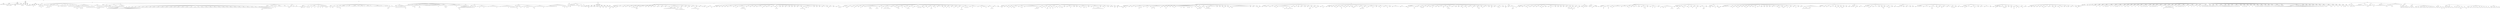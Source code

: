 digraph Tree {
	"t0" [label = "TEI"];
	"t1" [label = "teiHeader"];
	"t2" [label = "fileDesc"];
	"t3" [label = "titleStmt"];
	"t4" [label = "title"];
	"t5" [label = "author"];
	"t6" [label = "principal"];
	"t7" [label = "editor"];
	"t8" [label = "editionStmt"];
	"t9" [label = "edition"];
	"t10" [label = "respStmt"];
	"t11" [label = "name"];
	"t12" [label = "resp"];
	"t13" [label = "respStmt"];
	"t14" [label = "name"];
	"t15" [label = "resp"];
	"t16" [label = "publicationStmt"];
	"t17" [label = "publisher"];
	"t18" [label = "date"];
	"t19" [label = "availability"];
	"t20" [label = "licence"];
	"t21" [label = "idno"];
	"t22" [label = "idno"];
	"t23" [label = "idno"];
	"t24" [label = "idno"];
	"t25" [label = "idno"];
	"t26" [label = "sourceDesc"];
	"t27" [label = "bibl"];
	"t28" [label = "author"];
	"t29" [label = "title"];
	"t30" [label = "profileDesc"];
	"t31" [label = "creation"];
	"t32" [label = "date"];
	"t33" [label = "langUsage"];
	"t34" [label = "language"];
	"t35" [label = "textClass"];
	"t36" [label = "keywords"];
	"t37" [label = "term"];
	"t38" [label = "text"];
	"t39" [label = "front"];
	"t40" [label = "titlePage"];
	"t41" [label = "docTitle"];
	"t42" [label = "titlePart"];
	"t43" [label = "titlePart"];
	"t44" [label = "docAuthor"];
	"t45" [label = "hi"];
	"t46" [label = "hi"];
	"t47" [label = "hi"];
	"t48" [label = "hi"];
	"t49" [label = "lb"];
	"t50" [label = "hi"];
	"t51" [label = "docImprint"];
	"t52" [label = "docImprint"];
	"t53" [label = "docEdition"];
	"t54" [label = "div"];
	"t55" [label = "head"];
	"t56" [label = "p"];
	"t57" [label = "hi"];
	"t58" [label = "note"];
	"t59" [label = "hi"];
	"t60" [label = "hi"];
	"t61" [label = "hi"];
	"t62" [label = "hi"];
	"t63" [label = "p"];
	"t64" [label = "hi"];
	"t65" [label = "note"];
	"t66" [label = "hi"];
	"t67" [label = "hi"];
	"t68" [label = "div"];
	"t69" [label = "head"];
	"t70" [label = "p"];
	"t71" [label = "hi"];
	"t72" [label = "p"];
	"t73" [label = "hi"];
	"t74" [label = "hi"];
	"t75" [label = "list"];
	"t76" [label = "item"];
	"t77" [label = "item"];
	"t78" [label = "note"];
	"t79" [label = "hi"];
	"t80" [label = "hi"];
	"t81" [label = "hi"];
	"t82" [label = "p"];
	"t83" [label = "quote"];
	"t84" [label = "p"];
	"t85" [label = "note"];
	"t86" [label = "hi"];
	"t87" [label = "p"];
	"t88" [label = "note"];
	"t89" [label = "hi"];
	"t90" [label = "hi"];
	"t91" [label = "p"];
	"t92" [label = "p"];
	"t93" [label = "hi"];
	"t94" [label = "hi"];
	"t95" [label = "hi"];
	"t96" [label = "p"];
	"t97" [label = "hi"];
	"t98" [label = "hi"];
	"t99" [label = "hi"];
	"t100" [label = "hi"];
	"t101" [label = "note"];
	"t102" [label = "hi"];
	"t103" [label = "hi"];
	"t104" [label = "p"];
	"t105" [label = "hi"];
	"t106" [label = "note"];
	"t107" [label = "hi"];
	"t108" [label = "note"];
	"t109" [label = "hi"];
	"t110" [label = "hi"];
	"t111" [label = "note"];
	"t112" [label = "p"];
	"t113" [label = "note"];
	"t114" [label = "hi"];
	"t115" [label = "hi"];
	"t116" [label = "p"];
	"t117" [label = "note"];
	"t118" [label = "hi"];
	"t119" [label = "p"];
	"t120" [label = "hi"];
	"t121" [label = "hi"];
	"t122" [label = "hi"];
	"t123" [label = "p"];
	"t124" [label = "note"];
	"t125" [label = "hi"];
	"t126" [label = "hi"];
	"t127" [label = "note"];
	"t128" [label = "hi"];
	"t129" [label = "p"];
	"t130" [label = "note"];
	"t131" [label = "hi"];
	"t132" [label = "hi"];
	"t133" [label = "p"];
	"t134" [label = "note"];
	"t135" [label = "ref"];
	"t136" [label = "p"];
	"t137" [label = "hi"];
	"t138" [label = "p"];
	"t139" [label = "note"];
	"t140" [label = "note"];
	"t141" [label = "div"];
	"t142" [label = "head"];
	"t143" [label = "p"];
	"t144" [label = "note"];
	"t145" [label = "hi"];
	"t146" [label = "hi"];
	"t147" [label = "hi"];
	"t148" [label = "note"];
	"t149" [label = "hi"];
	"t150" [label = "hi"];
	"t151" [label = "hi"];
	"t152" [label = "hi"];
	"t153" [label = "note"];
	"t154" [label = "hi"];
	"t155" [label = "hi"];
	"t156" [label = "p"];
	"t157" [label = "note"];
	"t158" [label = "hi"];
	"t159" [label = "hi"];
	"t160" [label = "hi"];
	"t161" [label = "hi"];
	"t162" [label = "p"];
	"t163" [label = "quote"];
	"t164" [label = "l"];
	"t165" [label = "note"];
	"t166" [label = "hi"];
	"t167" [label = "p"];
	"t168" [label = "p"];
	"t169" [label = "hi"];
	"t170" [label = "hi"];
	"t171" [label = "hi"];
	"t172" [label = "hi"];
	"t173" [label = "hi"];
	"t174" [label = "hi"];
	"t175" [label = "hi"];
	"t176" [label = "p"];
	"t177" [label = "note"];
	"t178" [label = "hi"];
	"t179" [label = "hi"];
	"t180" [label = "p"];
	"t181" [label = "note"];
	"t182" [label = "hi"];
	"t183" [label = "p"];
	"t184" [label = "p"];
	"t185" [label = "note"];
	"t186" [label = "hi"];
	"t187" [label = "hi"];
	"t188" [label = "note"];
	"t189" [label = "hi"];
	"t190" [label = "hi"];
	"t191" [label = "p"];
	"t192" [label = "note"];
	"t193" [label = "hi"];
	"t194" [label = "hi"];
	"t195" [label = "div"];
	"t196" [label = "head"];
	"t197" [label = "p"];
	"t198" [label = "quote"];
	"t199" [label = "p"];
	"t200" [label = "hi"];
	"t201" [label = "hi"];
	"t202" [label = "note"];
	"t203" [label = "hi"];
	"t204" [label = "hi"];
	"t205" [label = "hi"];
	"t206" [label = "p"];
	"t207" [label = "note"];
	"t208" [label = "space"];
	"t209" [label = "hi"];
	"t210" [label = "p"];
	"t211" [label = "note"];
	"t212" [label = "note"];
	"t213" [label = "hi"];
	"t214" [label = "p"];
	"t215" [label = "note"];
	"t216" [label = "hi"];
	"t217" [label = "hi"];
	"t218" [label = "div"];
	"t219" [label = "head"];
	"t220" [label = "p"];
	"t221" [label = "hi"];
	"t222" [label = "hi"];
	"t223" [label = "hi"];
	"t224" [label = "p"];
	"t225" [label = "hi"];
	"t226" [label = "hi"];
	"t227" [label = "note"];
	"t228" [label = "hi"];
	"t229" [label = "hi"];
	"t230" [label = "hi"];
	"t231" [label = "quote"];
	"t232" [label = "p"];
	"t233" [label = "div"];
	"t234" [label = "head"];
	"t235" [label = "p"];
	"t236" [label = "note"];
	"t237" [label = "hi"];
	"t238" [label = "hi"];
	"t239" [label = "hi"];
	"t240" [label = "hi"];
	"t241" [label = "note"];
	"t242" [label = "hi"];
	"t243" [label = "hi"];
	"t244" [label = "p"];
	"t245" [label = "hi"];
	"t246" [label = "note"];
	"t247" [label = "hi"];
	"t248" [label = "hi"];
	"t249" [label = "hi"];
	"t250" [label = "hi"];
	"t251" [label = "hi"];
	"t252" [label = "hi"];
	"t253" [label = "hi"];
	"t254" [label = "note"];
	"t255" [label = "hi"];
	"t256" [label = "p"];
	"t257" [label = "note"];
	"t258" [label = "hi"];
	"t259" [label = "p"];
	"t260" [label = "hi"];
	"t261" [label = "hi"];
	"t262" [label = "table"];
	"t263" [label = "row"];
	"t264" [label = "cell"];
	"t265" [label = "cell"];
	"t266" [label = "row"];
	"t267" [label = "cell"];
	"t268" [label = "hi"];
	"t269" [label = "lb"];
	"t270" [label = "hi"];
	"t271" [label = "lb"];
	"t272" [label = "hi"];
	"t273" [label = "lb"];
	"t274" [label = "hi"];
	"t275" [label = "lb"];
	"t276" [label = "hi"];
	"t277" [label = "lb"];
	"t278" [label = "hi"];
	"t279" [label = "cell"];
	"t280" [label = "hi"];
	"t281" [label = "lb"];
	"t282" [label = "hi"];
	"t283" [label = "lb"];
	"t284" [label = "hi"];
	"t285" [label = "lb"];
	"t286" [label = "hi"];
	"t287" [label = "lb"];
	"t288" [label = "hi"];
	"t289" [label = "lb"];
	"t290" [label = "hi"];
	"t291" [label = "lb"];
	"t292" [label = "hi"];
	"t293" [label = "lb"];
	"t294" [label = "hi"];
	"t295" [label = "lb"];
	"t296" [label = "hi"];
	"t297" [label = "lb"];
	"t298" [label = "hi"];
	"t299" [label = "p"];
	"t300" [label = "p"];
	"t301" [label = "table"];
	"t302" [label = "row"];
	"t303" [label = "cell"];
	"t304" [label = "hi"];
	"t305" [label = "cell"];
	"t306" [label = "hi"];
	"t307" [label = "row"];
	"t308" [label = "cell"];
	"t309" [label = "cell"];
	"t310" [label = "cell"];
	"t311" [label = "row"];
	"t312" [label = "cell"];
	"t313" [label = "cell"];
	"t314" [label = "cell"];
	"t315" [label = "row"];
	"t316" [label = "cell"];
	"t317" [label = "cell"];
	"t318" [label = "cell"];
	"t319" [label = "row"];
	"t320" [label = "cell"];
	"t321" [label = "cell"];
	"t322" [label = "cell"];
	"t323" [label = "cell"];
	"t324" [label = "row"];
	"t325" [label = "cell"];
	"t326" [label = "cell"];
	"t327" [label = "cell"];
	"t328" [label = "row"];
	"t329" [label = "cell"];
	"t330" [label = "cell"];
	"t331" [label = "cell"];
	"t332" [label = "cell"];
	"t333" [label = "row"];
	"t334" [label = "cell"];
	"t335" [label = "cell"];
	"t336" [label = "cell"];
	"t337" [label = "row"];
	"t338" [label = "cell"];
	"t339" [label = "cell"];
	"t340" [label = "cell"];
	"t341" [label = "cell"];
	"t342" [label = "row"];
	"t343" [label = "cell"];
	"t344" [label = "cell"];
	"t345" [label = "cell"];
	"t346" [label = "cell"];
	"t347" [label = "row"];
	"t348" [label = "cell"];
	"t349" [label = "cell"];
	"t350" [label = "cell"];
	"t351" [label = "cell"];
	"t352" [label = "row"];
	"t353" [label = "cell"];
	"t354" [label = "cell"];
	"t355" [label = "cell"];
	"t356" [label = "cell"];
	"t357" [label = "row"];
	"t358" [label = "cell"];
	"t359" [label = "cell"];
	"t360" [label = "cell"];
	"t361" [label = "cell"];
	"t362" [label = "row"];
	"t363" [label = "cell"];
	"t364" [label = "cell"];
	"t365" [label = "cell"];
	"t366" [label = "row"];
	"t367" [label = "cell"];
	"t368" [label = "cell"];
	"t369" [label = "cell"];
	"t370" [label = "cell"];
	"t371" [label = "row"];
	"t372" [label = "cell"];
	"t373" [label = "cell"];
	"t374" [label = "cell"];
	"t375" [label = "cell"];
	"t376" [label = "row"];
	"t377" [label = "cell"];
	"t378" [label = "cell"];
	"t379" [label = "cell"];
	"t380" [label = "cell"];
	"t381" [label = "row"];
	"t382" [label = "cell"];
	"t383" [label = "cell"];
	"t384" [label = "cell"];
	"t385" [label = "cell"];
	"t386" [label = "row"];
	"t387" [label = "cell"];
	"t388" [label = "cell"];
	"t389" [label = "cell"];
	"t390" [label = "cell"];
	"t391" [label = "row"];
	"t392" [label = "cell"];
	"t393" [label = "cell"];
	"t394" [label = "cell"];
	"t395" [label = "row"];
	"t396" [label = "cell"];
	"t397" [label = "cell"];
	"t398" [label = "cell"];
	"t399" [label = "cell"];
	"t400" [label = "row"];
	"t401" [label = "cell"];
	"t402" [label = "cell"];
	"t403" [label = "cell"];
	"t404" [label = "cell"];
	"t405" [label = "row"];
	"t406" [label = "cell"];
	"t407" [label = "cell"];
	"t408" [label = "cell"];
	"t409" [label = "cell"];
	"t410" [label = "row"];
	"t411" [label = "cell"];
	"t412" [label = "cell"];
	"t413" [label = "cell"];
	"t414" [label = "cell"];
	"t415" [label = "row"];
	"t416" [label = "cell"];
	"t417" [label = "cell"];
	"t418" [label = "cell"];
	"t419" [label = "cell"];
	"t420" [label = "row"];
	"t421" [label = "cell"];
	"t422" [label = "cell"];
	"t423" [label = "cell"];
	"t424" [label = "cell"];
	"t425" [label = "row"];
	"t426" [label = "cell"];
	"t427" [label = "cell"];
	"t428" [label = "cell"];
	"t429" [label = "row"];
	"t430" [label = "cell"];
	"t431" [label = "cell"];
	"t432" [label = "cell"];
	"t433" [label = "cell"];
	"t434" [label = "row"];
	"t435" [label = "cell"];
	"t436" [label = "cell"];
	"t437" [label = "cell"];
	"t438" [label = "cell"];
	"t439" [label = "row"];
	"t440" [label = "cell"];
	"t441" [label = "cell"];
	"t442" [label = "cell"];
	"t443" [label = "cell"];
	"t444" [label = "row"];
	"t445" [label = "cell"];
	"t446" [label = "cell"];
	"t447" [label = "cell"];
	"t448" [label = "cell"];
	"t449" [label = "row"];
	"t450" [label = "cell"];
	"t451" [label = "cell"];
	"t452" [label = "cell"];
	"t453" [label = "cell"];
	"t454" [label = "row"];
	"t455" [label = "cell"];
	"t456" [label = "cell"];
	"t457" [label = "cell"];
	"t458" [label = "cell"];
	"t459" [label = "row"];
	"t460" [label = "cell"];
	"t461" [label = "cell"];
	"t462" [label = "cell"];
	"t463" [label = "row"];
	"t464" [label = "cell"];
	"t465" [label = "cell"];
	"t466" [label = "cell"];
	"t467" [label = "cell"];
	"t468" [label = "row"];
	"t469" [label = "cell"];
	"t470" [label = "cell"];
	"t471" [label = "cell"];
	"t472" [label = "row"];
	"t473" [label = "cell"];
	"t474" [label = "note"];
	"t475" [label = "hi"];
	"t476" [label = "hi"];
	"t477" [label = "row"];
	"t478" [label = "cell"];
	"t479" [label = "hi"];
	"t480" [label = "lb"];
	"t481" [label = "lb"];
	"t482" [label = "lb"];
	"t483" [label = "lb"];
	"t484" [label = "lb"];
	"t485" [label = "cell"];
	"t486" [label = "hi"];
	"t487" [label = "lb"];
	"t488" [label = "lb"];
	"t489" [label = "div"];
	"t490" [label = "head"];
	"t491" [label = "p"];
	"t492" [label = "hi"];
	"t493" [label = "hi"];
	"t494" [label = "note"];
	"t495" [label = "hi"];
	"t496" [label = "hi"];
	"t497" [label = "hi"];
	"t498" [label = "hi"];
	"t499" [label = "note"];
	"t500" [label = "hi"];
	"t501" [label = "p"];
	"t502" [label = "hi"];
	"t503" [label = "quote"];
	"t504" [label = "p"];
	"t505" [label = "hi"];
	"t506" [label = "p"];
	"t507" [label = "hi"];
	"t508" [label = "p"];
	"t509" [label = "p"];
	"t510" [label = "p"];
	"t511" [label = "hi"];
	"t512" [label = "note"];
	"t513" [label = "hi"];
	"t514" [label = "p"];
	"t515" [label = "hi"];
	"t516" [label = "quote"];
	"t517" [label = "l"];
	"t518" [label = "l"];
	"t519" [label = "l"];
	"t520" [label = "l"];
	"t521" [label = "l"];
	"t522" [label = "l"];
	"t523" [label = "p"];
	"t524" [label = "quote"];
	"t525" [label = "l"];
	"t526" [label = "l"];
	"t527" [label = "l"];
	"t528" [label = "l"];
	"t529" [label = "p"];
	"t530" [label = "hi"];
	"t531" [label = "note"];
	"t532" [label = "hi"];
	"t533" [label = "hi"];
	"t534" [label = "div"];
	"t535" [label = "head"];
	"t536" [label = "div"];
	"t537" [label = "head"];
	"t538" [label = "p"];
	"t539" [label = "p"];
	"t540" [label = "div"];
	"t541" [label = "head"];
	"t542" [label = "p"];
	"t543" [label = "div"];
	"t544" [label = "head"];
	"t545" [label = "p"];
	"t546" [label = "p"];
	"t547" [label = "div"];
	"t548" [label = "head"];
	"t549" [label = "p"];
	"t550" [label = "hi"];
	"t551" [label = "hi"];
	"t552" [label = "hi"];
	"t553" [label = "note"];
	"t554" [label = "space"];
	"t555" [label = "hi"];
	"t556" [label = "hi"];
	"t557" [label = "hi"];
	"t558" [label = "note"];
	"t559" [label = "hi"];
	"t560" [label = "hi"];
	"t561" [label = "p"];
	"t562" [label = "note"];
	"t563" [label = "hi"];
	"t564" [label = "note"];
	"t565" [label = "hi"];
	"t566" [label = "p"];
	"t567" [label = "note"];
	"t568" [label = "hi"];
	"t569" [label = "quote"];
	"t570" [label = "l"];
	"t571" [label = "l"];
	"t572" [label = "hi"];
	"t573" [label = "l"];
	"t574" [label = "l"];
	"t575" [label = "l"];
	"t576" [label = "hi"];
	"t577" [label = "l"];
	"t578" [label = "l"];
	"t579" [label = "p"];
	"t580" [label = "note"];
	"t581" [label = "hi"];
	"t582" [label = "hi"];
	"t583" [label = "p"];
	"t584" [label = "p"];
	"t585" [label = "note"];
	"t586" [label = "hi"];
	"t587" [label = "hi"];
	"t588" [label = "note"];
	"t589" [label = "hi"];
	"t590" [label = "hi"];
	"t591" [label = "p"];
	"t592" [label = "hi"];
	"t593" [label = "note"];
	"t594" [label = "hi"];
	"t595" [label = "p"];
	"t596" [label = "note"];
	"t597" [label = "hi"];
	"t598" [label = "p"];
	"t599" [label = "hi"];
	"t600" [label = "p"];
	"t601" [label = "p"];
	"t602" [label = "div"];
	"t603" [label = "head"];
	"t604" [label = "p"];
	"t605" [label = "hi"];
	"t606" [label = "note"];
	"t607" [label = "hi"];
	"t608" [label = "hi"];
	"t609" [label = "p"];
	"t610" [label = "note"];
	"t611" [label = "hi"];
	"t612" [label = "hi"];
	"t613" [label = "hi"];
	"t614" [label = "hi"];
	"t615" [label = "p"];
	"t616" [label = "hi"];
	"t617" [label = "hi"];
	"t618" [label = "note"];
	"t619" [label = "hi"];
	"t620" [label = "hi"];
	"t621" [label = "quote"];
	"t622" [label = "p"];
	"t623" [label = "hi"];
	"t624" [label = "note"];
	"t625" [label = "hi"];
	"t626" [label = "p"];
	"t627" [label = "quote"];
	"t628" [label = "l"];
	"t629" [label = "l"];
	"t630" [label = "l"];
	"t631" [label = "l"];
	"t632" [label = "l"];
	"t633" [label = "l"];
	"t634" [label = "p"];
	"t635" [label = "hi"];
	"t636" [label = "quote"];
	"t637" [label = "l"];
	"t638" [label = "l"];
	"t639" [label = "l"];
	"t640" [label = "p"];
	"t641" [label = "quote"];
	"t642" [label = "l"];
	"t643" [label = "l"];
	"t644" [label = "l"];
	"t645" [label = "l"];
	"t646" [label = "l"];
	"t647" [label = "l"];
	"t648" [label = "l"];
	"t649" [label = "p"];
	"t650" [label = "quote"];
	"t651" [label = "l"];
	"t652" [label = "l"];
	"t653" [label = "p"];
	"t654" [label = "hi"];
	"t655" [label = "quote"];
	"t656" [label = "l"];
	"t657" [label = "l"];
	"t658" [label = "l"];
	"t659" [label = "p"];
	"t660" [label = "p"];
	"t661" [label = "hi"];
	"t662" [label = "quote"];
	"t663" [label = "l"];
	"t664" [label = "l"];
	"t665" [label = "l"];
	"t666" [label = "l"];
	"t667" [label = "l"];
	"t668" [label = "l"];
	"t669" [label = "p"];
	"t670" [label = "hi"];
	"t671" [label = "quote"];
	"t672" [label = "l"];
	"t673" [label = "l"];
	"t674" [label = "l"];
	"t675" [label = "l"];
	"t676" [label = "l"];
	"t677" [label = "l"];
	"t678" [label = "l"];
	"t679" [label = "l"];
	"t680" [label = "l"];
	"t681" [label = "l"];
	"t682" [label = "p"];
	"t683" [label = "hi"];
	"t684" [label = "p"];
	"t685" [label = "hi"];
	"t686" [label = "hi"];
	"t687" [label = "hi"];
	"t688" [label = "quote"];
	"t689" [label = "p"];
	"t690" [label = "note"];
	"t691" [label = "hi"];
	"t692" [label = "hi"];
	"t693" [label = "p"];
	"t694" [label = "note"];
	"t695" [label = "hi"];
	"t696" [label = "hi"];
	"t697" [label = "p"];
	"t698" [label = "hi"];
	"t699" [label = "hi"];
	"t700" [label = "hi"];
	"t701" [label = "div"];
	"t702" [label = "head"];
	"t703" [label = "p"];
	"t704" [label = "hi"];
	"t705" [label = "hi"];
	"t706" [label = "note"];
	"t707" [label = "hi"];
	"t708" [label = "hi"];
	"t709" [label = "p"];
	"t710" [label = "hi"];
	"t711" [label = "hi"];
	"t712" [label = "hi"];
	"t713" [label = "hi"];
	"t714" [label = "hi"];
	"t715" [label = "hi"];
	"t716" [label = "note"];
	"t717" [label = "hi"];
	"t718" [label = "p"];
	"t719" [label = "hi"];
	"t720" [label = "hi"];
	"t721" [label = "hi"];
	"t722" [label = "hi"];
	"t723" [label = "note"];
	"t724" [label = "hi"];
	"t725" [label = "p"];
	"t726" [label = "quote"];
	"t727" [label = "p"];
	"t728" [label = "note"];
	"t729" [label = "hi"];
	"t730" [label = "p"];
	"t731" [label = "p"];
	"t732" [label = "div"];
	"t733" [label = "head"];
	"t734" [label = "p"];
	"t735" [label = "hi"];
	"t736" [label = "p"];
	"t737" [label = "hi"];
	"t738" [label = "hi"];
	"t739" [label = "hi"];
	"t740" [label = "hi"];
	"t741" [label = "hi"];
	"t742" [label = "hi"];
	"t743" [label = "hi"];
	"t744" [label = "quote"];
	"t745" [label = "p"];
	"t746" [label = "hi"];
	"t747" [label = "hi"];
	"t748" [label = "note"];
	"t749" [label = "hi"];
	"t750" [label = "p"];
	"t751" [label = "p"];
	"t752" [label = "p"];
	"t753" [label = "list"];
	"t754" [label = "item"];
	"t755" [label = "item"];
	"t756" [label = "item"];
	"t757" [label = "item"];
	"t758" [label = "p"];
	"t759" [label = "p"];
	"t760" [label = "quote"];
	"t761" [label = "p"];
	"t762" [label = "note"];
	"t763" [label = "hi"];
	"t764" [label = "hi"];
	"t765" [label = "p"];
	"t766" [label = "p"];
	"t767" [label = "hi"];
	"t768" [label = "p"];
	"t769" [label = "p"];
	"t770" [label = "p"];
	"t771" [label = "p"];
	"t772" [label = "p"];
	"t773" [label = "p"];
	"t774" [label = "hi"];
	"t775" [label = "p"];
	"t776" [label = "hi"];
	"t777" [label = "hi"];
	"t778" [label = "p"];
	"t779" [label = "p"];
	"t780" [label = "p"];
	"t781" [label = "p"];
	"t782" [label = "p"];
	"t783" [label = "p"];
	"t784" [label = "list"];
	"t785" [label = "item"];
	"t786" [label = "item"];
	"t787" [label = "item"];
	"t788" [label = "item"];
	"t789" [label = "p"];
	"t790" [label = "quote"];
	"t791" [label = "l"];
	"t792" [label = "l"];
	"t793" [label = "l"];
	"t794" [label = "l"];
	"t795" [label = "l"];
	"t796" [label = "l"];
	"t797" [label = "l"];
	"t798" [label = "l"];
	"t799" [label = "hi"];
	"t800" [label = "l"];
	"t801" [label = "l"];
	"t802" [label = "l"];
	"t803" [label = "l"];
	"t804" [label = "l"];
	"t805" [label = "l"];
	"t806" [label = "p"];
	"t807" [label = "quote"];
	"t808" [label = "p"];
	"t809" [label = "hi"];
	"t810" [label = "note"];
	"t811" [label = "hi"];
	"t812" [label = "hi"];
	"t813" [label = "p"];
	"t814" [label = "hi"];
	"t815" [label = "p"];
	"t816" [label = "quote"];
	"t817" [label = "l"];
	"t818" [label = "l"];
	"t819" [label = "l"];
	"t820" [label = "l"];
	"t821" [label = "l"];
	"t822" [label = "l"];
	"t823" [label = "l"];
	"t824" [label = "l"];
	"t825" [label = "l"];
	"t826" [label = "hi"];
	"t827" [label = "l"];
	"t828" [label = "l"];
	"t829" [label = "l"];
	"t830" [label = "l"];
	"t831" [label = "l"];
	"t832" [label = "p"];
	"t833" [label = "p"];
	"t834" [label = "hi"];
	"t835" [label = "div"];
	"t836" [label = "head"];
	"t837" [label = "p"];
	"t838" [label = "list"];
	"t839" [label = "item"];
	"t840" [label = "item"];
	"t841" [label = "item"];
	"t842" [label = "item"];
	"t843" [label = "hi"];
	"t844" [label = "note"];
	"t845" [label = "hi"];
	"t846" [label = "hi"];
	"t847" [label = "hi"];
	"t848" [label = "item"];
	"t849" [label = "hi"];
	"t850" [label = "hi"];
	"t851" [label = "hi"];
	"t852" [label = "hi"];
	"t853" [label = "hi"];
	"t854" [label = "hi"];
	"t855" [label = "hi"];
	"t856" [label = "hi"];
	"t857" [label = "hi"];
	"t858" [label = "hi"];
	"t859" [label = "hi"];
	"t860" [label = "hi"];
	"t861" [label = "hi"];
	"t862" [label = "p"];
	"t863" [label = "hi"];
	"t864" [label = "p"];
	"t865" [label = "hi"];
	"t866" [label = "hi"];
	"t867" [label = "div"];
	"t868" [label = "head"];
	"t869" [label = "div"];
	"t870" [label = "head"];
	"t871" [label = "p"];
	"t872" [label = "div"];
	"t873" [label = "head"];
	"t874" [label = "p"];
	"t875" [label = "hi"];
	"t876" [label = "div"];
	"t877" [label = "head"];
	"t878" [label = "p"];
	"t879" [label = "div"];
	"t880" [label = "head"];
	"t881" [label = "p"];
	"t882" [label = "p"];
	"t883" [label = "hi"];
	"t884" [label = "p"];
	"t885" [label = "p"];
	"t886" [label = "p"];
	"t887" [label = "p"];
	"t888" [label = "hi"];
	"t889" [label = "p"];
	"t890" [label = "p"];
	"t891" [label = "p"];
	"t892" [label = "div"];
	"t893" [label = "head"];
	"t894" [label = "p"];
	"t895" [label = "p"];
	"t896" [label = "p"];
	"t897" [label = "p"];
	"t898" [label = "p"];
	"t899" [label = "p"];
	"t900" [label = "p"];
	"t901" [label = "p"];
	"t902" [label = "hi"];
	"t903" [label = "p"];
	"t904" [label = "p"];
	"t905" [label = "div"];
	"t906" [label = "head"];
	"t907" [label = "p"];
	"t908" [label = "p"];
	"t909" [label = "p"];
	"t910" [label = "p"];
	"t911" [label = "p"];
	"t912" [label = "p"];
	"t913" [label = "p"];
	"t914" [label = "p"];
	"t915" [label = "hi"];
	"t916" [label = "p"];
	"t917" [label = "p"];
	"t918" [label = "note"];
	"t919" [label = "p"];
	"t920" [label = "p"];
	"t921" [label = "hi"];
	"t922" [label = "hi"];
	"t923" [label = "hi"];
	"t924" [label = "hi"];
	"t925" [label = "p"];
	"t926" [label = "p"];
	"t927" [label = "div"];
	"t928" [label = "head"];
	"t929" [label = "p"];
	"t930" [label = "p"];
	"t931" [label = "note"];
	"t932" [label = "hi"];
	"t933" [label = "hi"];
	"t934" [label = "hi"];
	"t935" [label = "div"];
	"t936" [label = "head"];
	"t937" [label = "p"];
	"t938" [label = "div"];
	"t939" [label = "head"];
	"t940" [label = "p"];
	"t941" [label = "phr"];
	"t942" [label = "div"];
	"t943" [label = "head"];
	"t944" [label = "p"];
	"t945" [label = "p"];
	"t946" [label = "hi"];
	"t947" [label = "p"];
	"t948" [label = "p"];
	"t949" [label = "p"];
	"t950" [label = "hi"];
	"t951" [label = "hi"];
	"t952" [label = "hi"];
	"t953" [label = "p"];
	"t954" [label = "p"];
	"t955" [label = "p"];
	"t956" [label = "p"];
	"t957" [label = "p"];
	"t958" [label = "p"];
	"t959" [label = "hi"];
	"t960" [label = "phr"];
	"t961" [label = "hi"];
	"t962" [label = "div"];
	"t963" [label = "head"];
	"t964" [label = "p"];
	"t965" [label = "p"];
	"t966" [label = "p"];
	"t967" [label = "p"];
	"t968" [label = "p"];
	"t969" [label = "p"];
	"t970" [label = "p"];
	"t971" [label = "p"];
	"t972" [label = "hi"];
	"t973" [label = "p"];
	"t974" [label = "p"];
	"t975" [label = "div"];
	"t976" [label = "head"];
	"t977" [label = "p"];
	"t978" [label = "p"];
	"t979" [label = "p"];
	"t980" [label = "p"];
	"t981" [label = "p"];
	"t982" [label = "p"];
	"t983" [label = "p"];
	"t984" [label = "p"];
	"t985" [label = "div"];
	"t986" [label = "head"];
	"t987" [label = "p"];
	"t988" [label = "hi"];
	"t989" [label = "p"];
	"t990" [label = "p"];
	"t991" [label = "p"];
	"t992" [label = "p"];
	"t993" [label = "p"];
	"t994" [label = "p"];
	"t995" [label = "p"];
	"t996" [label = "p"];
	"t997" [label = "p"];
	"t998" [label = "p"];
	"t999" [label = "p"];
	"t1000" [label = "p"];
	"t1001" [label = "hi"];
	"t1002" [label = "hi"];
	"t1003" [label = "note"];
	"t1004" [label = "hi"];
	"t1005" [label = "p"];
	"t1006" [label = "hi"];
	"t1007" [label = "note"];
	"t1008" [label = "hi"];
	"t1009" [label = "body"];
	"t1010" [label = "head"];
	"t1011" [label = "lb"];
	"t1012" [label = "lb"];
	"t1013" [label = "div"];
	"t1014" [label = "pb"];
	"t1015" [label = "head"];
	"t1016" [label = "note"];
	"t1017" [label = "hi"];
	"t1018" [label = "hi"];
	"t1019" [label = "p"];
	"t1020" [label = "p"];
	"t1021" [label = "hi"];
	"t1022" [label = "note"];
	"t1023" [label = "space"];
	"t1024" [label = "hi"];
	"t1025" [label = "p"];
	"t1026" [label = "ref"];
	"t1027" [label = "ref"];
	"t1028" [label = "ref"];
	"t1029" [label = "p"];
	"t1030" [label = "hi"];
	"t1031" [label = "hi"];
	"t1032" [label = "hi"];
	"t1033" [label = "note"];
	"t1034" [label = "hi"];
	"t1035" [label = "hi"];
	"t1036" [label = "p"];
	"t1037" [label = "p"];
	"t1038" [label = "lb"];
	"t1039" [label = "hi"];
	"t1040" [label = "lb"];
	"t1041" [label = "ref"];
	"t1042" [label = "p"];
	"t1043" [label = "hi"];
	"t1044" [label = "hi"];
	"t1045" [label = "hi"];
	"t1046" [label = "hi"];
	"t1047" [label = "div"];
	"t1048" [label = "head"];
	"t1049" [label = "castList"];
	"t1050" [label = "castItem"];
	"t1051" [label = "role"];
	"t1052" [label = "roleDesc"];
	"t1053" [label = "castItem"];
	"t1054" [label = "role"];
	"t1055" [label = "roleDesc"];
	"t1056" [label = "ref"];
	"t1057" [label = "castItem"];
	"t1058" [label = "role"];
	"t1059" [label = "roleDesc"];
	"t1060" [label = "castItem"];
	"t1061" [label = "role"];
	"t1062" [label = "roleDesc"];
	"t1063" [label = "castItem"];
	"t1064" [label = "role"];
	"t1065" [label = "roleDesc"];
	"t1066" [label = "castItem"];
	"t1067" [label = "role"];
	"t1068" [label = "roleDesc"];
	"t1069" [label = "ref"];
	"t1070" [label = "castItem"];
	"t1071" [label = "role"];
	"t1072" [label = "roleDesc"];
	"t1073" [label = "ref"];
	"t1074" [label = "castItem"];
	"t1075" [label = "role"];
	"t1076" [label = "roleDesc"];
	"t1077" [label = "ref"];
	"t1078" [label = "castItem"];
	"t1079" [label = "role"];
	"t1080" [label = "roleDesc"];
	"t1081" [label = "castItem"];
	"t1082" [label = "role"];
	"t1083" [label = "hi"];
	"t1084" [label = "ref"];
	"t1085" [label = "ref"];
	"t1086" [label = "stage"];
	"t1087" [label = "div"];
	"t1088" [label = "head"];
	"t1089" [label = "div"];
	"t1090" [label = "head"];
	"t1091" [label = "stage"];
	"t1092" [label = "sp"];
	"t1093" [label = "speaker"];
	"t1094" [label = "l"];
	"t1095" [label = "ref"];
	"t1096" [label = "pb"];
	"t1097" [label = "sp"];
	"t1098" [label = "speaker"];
	"t1099" [label = "l"];
	"t1100" [label = "ref"];
	"t1101" [label = "sp"];
	"t1102" [label = "speaker"];
	"t1103" [label = "l"];
	"t1104" [label = "l"];
	"t1105" [label = "l"];
	"t1106" [label = "l"];
	"t1107" [label = "sp"];
	"t1108" [label = "speaker"];
	"t1109" [label = "l"];
	"t1110" [label = "sp"];
	"t1111" [label = "speaker"];
	"t1112" [label = "l"];
	"t1113" [label = "l"];
	"t1114" [label = "sp"];
	"t1115" [label = "speaker"];
	"t1116" [label = "l"];
	"t1117" [label = "l"];
	"t1118" [label = "ref"];
	"t1119" [label = "sp"];
	"t1120" [label = "speaker"];
	"t1121" [label = "l"];
	"t1122" [label = "ref"];
	"t1123" [label = "ref"];
	"t1124" [label = "l"];
	"t1125" [label = "ref"];
	"t1126" [label = "note"];
	"t1127" [label = "space"];
	"t1128" [label = "hi"];
	"t1129" [label = "sp"];
	"t1130" [label = "speaker"];
	"t1131" [label = "l"];
	"t1132" [label = "sp"];
	"t1133" [label = "speaker"];
	"t1134" [label = "pb"];
	"t1135" [label = "l"];
	"t1136" [label = "l"];
	"t1137" [label = "l"];
	"t1138" [label = "sp"];
	"t1139" [label = "speaker"];
	"t1140" [label = "l"];
	"t1141" [label = "sp"];
	"t1142" [label = "speaker"];
	"t1143" [label = "l"];
	"t1144" [label = "sp"];
	"t1145" [label = "speaker"];
	"t1146" [label = "l"];
	"t1147" [label = "sp"];
	"t1148" [label = "speaker"];
	"t1149" [label = "l"];
	"t1150" [label = "l"];
	"t1151" [label = "sp"];
	"t1152" [label = "speaker"];
	"t1153" [label = "l"];
	"t1154" [label = "l"];
	"t1155" [label = "sp"];
	"t1156" [label = "speaker"];
	"t1157" [label = "l"];
	"t1158" [label = "l"];
	"t1159" [label = "sp"];
	"t1160" [label = "speaker"];
	"t1161" [label = "l"];
	"t1162" [label = "l"];
	"t1163" [label = "sp"];
	"t1164" [label = "speaker"];
	"t1165" [label = "l"];
	"t1166" [label = "l"];
	"t1167" [label = "l"];
	"t1168" [label = "ref"];
	"t1169" [label = "l"];
	"t1170" [label = "l"];
	"t1171" [label = "note"];
	"t1172" [label = "hi"];
	"t1173" [label = "hi"];
	"t1174" [label = "hi"];
	"t1175" [label = "hi"];
	"t1176" [label = "hi"];
	"t1177" [label = "hi"];
	"t1178" [label = "hi"];
	"t1179" [label = "hi"];
	"t1180" [label = "hi"];
	"t1181" [label = "hi"];
	"t1182" [label = "hi"];
	"t1183" [label = "hi"];
	"t1184" [label = "hi"];
	"t1185" [label = "note"];
	"t1186" [label = "pb"];
	"t1187" [label = "l"];
	"t1188" [label = "note"];
	"t1189" [label = "p"];
	"t1190" [label = "hi"];
	"t1191" [label = "hi"];
	"t1192" [label = "p"];
	"t1193" [label = "hi"];
	"t1194" [label = "hi"];
	"t1195" [label = "hi"];
	"t1196" [label = "hi"];
	"t1197" [label = "hi"];
	"t1198" [label = "hi"];
	"t1199" [label = "hi"];
	"t1200" [label = "note"];
	"t1201" [label = "hi"];
	"t1202" [label = "hi"];
	"t1203" [label = "l"];
	"t1204" [label = "l"];
	"t1205" [label = "l"];
	"t1206" [label = "l"];
	"t1207" [label = "sp"];
	"t1208" [label = "speaker"];
	"t1209" [label = "l"];
	"t1210" [label = "l"];
	"t1211" [label = "sp"];
	"t1212" [label = "speaker"];
	"t1213" [label = "l"];
	"t1214" [label = "l"];
	"t1215" [label = "ref"];
	"t1216" [label = "sp"];
	"t1217" [label = "speaker"];
	"t1218" [label = "l"];
	"t1219" [label = "sp"];
	"t1220" [label = "speaker"];
	"t1221" [label = "l"];
	"t1222" [label = "l"];
	"t1223" [label = "l"];
	"t1224" [label = "note"];
	"t1225" [label = "hi"];
	"t1226" [label = "hi"];
	"t1227" [label = "hi"];
	"t1228" [label = "hi"];
	"t1229" [label = "hi"];
	"t1230" [label = "hi"];
	"t1231" [label = "hi"];
	"t1232" [label = "hi"];
	"t1233" [label = "hi"];
	"t1234" [label = "sp"];
	"t1235" [label = "speaker"];
	"t1236" [label = "l"];
	"t1237" [label = "sp"];
	"t1238" [label = "speaker"];
	"t1239" [label = "l"];
	"t1240" [label = "l"];
	"t1241" [label = "stage"];
	"t1242" [label = "sp"];
	"t1243" [label = "speaker"];
	"t1244" [label = "l"];
	"t1245" [label = "l"];
	"t1246" [label = "pb"];
	"t1247" [label = "sp"];
	"t1248" [label = "speaker"];
	"t1249" [label = "l"];
	"t1250" [label = "l"];
	"t1251" [label = "l"];
	"t1252" [label = "ref"];
	"t1253" [label = "l"];
	"t1254" [label = "div"];
	"t1255" [label = "head"];
	"t1256" [label = "stage"];
	"t1257" [label = "sp"];
	"t1258" [label = "speaker"];
	"t1259" [label = "l"];
	"t1260" [label = "sp"];
	"t1261" [label = "speaker"];
	"t1262" [label = "l"];
	"t1263" [label = "sp"];
	"t1264" [label = "speaker"];
	"t1265" [label = "l"];
	"t1266" [label = "sp"];
	"t1267" [label = "speaker"];
	"t1268" [label = "l"];
	"t1269" [label = "sp"];
	"t1270" [label = "speaker"];
	"t1271" [label = "l"];
	"t1272" [label = "sp"];
	"t1273" [label = "speaker"];
	"t1274" [label = "l"];
	"t1275" [label = "l"];
	"t1276" [label = "l"];
	"t1277" [label = "l"];
	"t1278" [label = "sp"];
	"t1279" [label = "speaker"];
	"t1280" [label = "l"];
	"t1281" [label = "l"];
	"t1282" [label = "pb"];
	"t1283" [label = "sp"];
	"t1284" [label = "speaker"];
	"t1285" [label = "l"];
	"t1286" [label = "l"];
	"t1287" [label = "l"];
	"t1288" [label = "l"];
	"t1289" [label = "ref"];
	"t1290" [label = "l"];
	"t1291" [label = "note"];
	"t1292" [label = "hi"];
	"t1293" [label = "hi"];
	"t1294" [label = "hi"];
	"t1295" [label = "hi"];
	"t1296" [label = "hi"];
	"t1297" [label = "hi"];
	"t1298" [label = "l"];
	"t1299" [label = "ref"];
	"t1300" [label = "l"];
	"t1301" [label = "sp"];
	"t1302" [label = "speaker"];
	"t1303" [label = "l"];
	"t1304" [label = "l"];
	"t1305" [label = "sp"];
	"t1306" [label = "speaker"];
	"t1307" [label = "l"];
	"t1308" [label = "l"];
	"t1309" [label = "sp"];
	"t1310" [label = "speaker"];
	"t1311" [label = "l"];
	"t1312" [label = "sp"];
	"t1313" [label = "speaker"];
	"t1314" [label = "l"];
	"t1315" [label = "l"];
	"t1316" [label = "l"];
	"t1317" [label = "l"];
	"t1318" [label = "l"];
	"t1319" [label = "ref"];
	"t1320" [label = "sp"];
	"t1321" [label = "speaker"];
	"t1322" [label = "l"];
	"t1323" [label = "sp"];
	"t1324" [label = "speaker"];
	"t1325" [label = "pb"];
	"t1326" [label = "l"];
	"t1327" [label = "l"];
	"t1328" [label = "sp"];
	"t1329" [label = "speaker"];
	"t1330" [label = "l"];
	"t1331" [label = "l"];
	"t1332" [label = "sp"];
	"t1333" [label = "speaker"];
	"t1334" [label = "l"];
	"t1335" [label = "note"];
	"t1336" [label = "hi"];
	"t1337" [label = "hi"];
	"t1338" [label = "hi"];
	"t1339" [label = "l"];
	"t1340" [label = "l"];
	"t1341" [label = "sp"];
	"t1342" [label = "speaker"];
	"t1343" [label = "l"];
	"t1344" [label = "sp"];
	"t1345" [label = "speaker"];
	"t1346" [label = "l"];
	"t1347" [label = "sp"];
	"t1348" [label = "speaker"];
	"t1349" [label = "l"];
	"t1350" [label = "l"];
	"t1351" [label = "sp"];
	"t1352" [label = "speaker"];
	"t1353" [label = "l"];
	"t1354" [label = "sp"];
	"t1355" [label = "speaker"];
	"t1356" [label = "l"];
	"t1357" [label = "sp"];
	"t1358" [label = "speaker"];
	"t1359" [label = "l"];
	"t1360" [label = "sp"];
	"t1361" [label = "speaker"];
	"t1362" [label = "l"];
	"t1363" [label = "l"];
	"t1364" [label = "sp"];
	"t1365" [label = "speaker"];
	"t1366" [label = "l"];
	"t1367" [label = "note"];
	"t1368" [label = "hi"];
	"t1369" [label = "hi"];
	"t1370" [label = "hi"];
	"t1371" [label = "hi"];
	"t1372" [label = "hi"];
	"t1373" [label = "hi"];
	"t1374" [label = "sp"];
	"t1375" [label = "speaker"];
	"t1376" [label = "pb"];
	"t1377" [label = "l"];
	"t1378" [label = "ref"];
	"t1379" [label = "note"];
	"t1380" [label = "l"];
	"t1381" [label = "l"];
	"t1382" [label = "ref"];
	"t1383" [label = "l"];
	"t1384" [label = "l"];
	"t1385" [label = "l"];
	"t1386" [label = "l"];
	"t1387" [label = "sp"];
	"t1388" [label = "speaker"];
	"t1389" [label = "l"];
	"t1390" [label = "sp"];
	"t1391" [label = "speaker"];
	"t1392" [label = "l"];
	"t1393" [label = "sp"];
	"t1394" [label = "speaker"];
	"t1395" [label = "l"];
	"t1396" [label = "sp"];
	"t1397" [label = "speaker"];
	"t1398" [label = "l"];
	"t1399" [label = "l"];
	"t1400" [label = "l"];
	"t1401" [label = "sp"];
	"t1402" [label = "speaker"];
	"t1403" [label = "l"];
	"t1404" [label = "ref"];
	"t1405" [label = "sp"];
	"t1406" [label = "speaker"];
	"t1407" [label = "l"];
	"t1408" [label = "l"];
	"t1409" [label = "sp"];
	"t1410" [label = "speaker"];
	"t1411" [label = "l"];
	"t1412" [label = "sp"];
	"t1413" [label = "speaker"];
	"t1414" [label = "l"];
	"t1415" [label = "l"];
	"t1416" [label = "l"];
	"t1417" [label = "ref"];
	"t1418" [label = "pb"];
	"t1419" [label = "l"];
	"t1420" [label = "ref"];
	"t1421" [label = "l"];
	"t1422" [label = "div"];
	"t1423" [label = "head"];
	"t1424" [label = "stage"];
	"t1425" [label = "sp"];
	"t1426" [label = "speaker"];
	"t1427" [label = "l"];
	"t1428" [label = "l"];
	"t1429" [label = "l"];
	"t1430" [label = "ref"];
	"t1431" [label = "ref"];
	"t1432" [label = "sp"];
	"t1433" [label = "speaker"];
	"t1434" [label = "l"];
	"t1435" [label = "l"];
	"t1436" [label = "sp"];
	"t1437" [label = "speaker"];
	"t1438" [label = "l"];
	"t1439" [label = "l"];
	"t1440" [label = "ref"];
	"t1441" [label = "sp"];
	"t1442" [label = "speaker"];
	"t1443" [label = "l"];
	"t1444" [label = "sp"];
	"t1445" [label = "speaker"];
	"t1446" [label = "l"];
	"t1447" [label = "l"];
	"t1448" [label = "ref"];
	"t1449" [label = "sp"];
	"t1450" [label = "speaker"];
	"t1451" [label = "l"];
	"t1452" [label = "sp"];
	"t1453" [label = "speaker"];
	"t1454" [label = "pb"];
	"t1455" [label = "l"];
	"t1456" [label = "l"];
	"t1457" [label = "l"];
	"t1458" [label = "ref"];
	"t1459" [label = "l"];
	"t1460" [label = "note"];
	"t1461" [label = "hi"];
	"t1462" [label = "hi"];
	"t1463" [label = "hi"];
	"t1464" [label = "l"];
	"t1465" [label = "l"];
	"t1466" [label = "l"];
	"t1467" [label = "l"];
	"t1468" [label = "l"];
	"t1469" [label = "l"];
	"t1470" [label = "note"];
	"t1471" [label = "hi"];
	"t1472" [label = "hi"];
	"t1473" [label = "hi"];
	"t1474" [label = "l"];
	"t1475" [label = "sp"];
	"t1476" [label = "speaker"];
	"t1477" [label = "l"];
	"t1478" [label = "l"];
	"t1479" [label = "note"];
	"t1480" [label = "hi"];
	"t1481" [label = "sp"];
	"t1482" [label = "speaker"];
	"t1483" [label = "l"];
	"t1484" [label = "l"];
	"t1485" [label = "l"];
	"t1486" [label = "note"];
	"t1487" [label = "hi"];
	"t1488" [label = "hi"];
	"t1489" [label = "hi"];
	"t1490" [label = "ref"];
	"t1491" [label = "l"];
	"t1492" [label = "note"];
	"t1493" [label = "hi"];
	"t1494" [label = "hi"];
	"t1495" [label = "hi"];
	"t1496" [label = "hi"];
	"t1497" [label = "l"];
	"t1498" [label = "l"];
	"t1499" [label = "sp"];
	"t1500" [label = "speaker"];
	"t1501" [label = "pb"];
	"t1502" [label = "l"];
	"t1503" [label = "sp"];
	"t1504" [label = "speaker"];
	"t1505" [label = "l"];
	"t1506" [label = "ref"];
	"t1507" [label = "l"];
	"t1508" [label = "note"];
	"t1509" [label = "note"];
	"t1510" [label = "hi"];
	"t1511" [label = "hi"];
	"t1512" [label = "sp"];
	"t1513" [label = "speaker"];
	"t1514" [label = "l"];
	"t1515" [label = "l"];
	"t1516" [label = "l"];
	"t1517" [label = "ref"];
	"t1518" [label = "l"];
	"t1519" [label = "sp"];
	"t1520" [label = "speaker"];
	"t1521" [label = "l"];
	"t1522" [label = "ref"];
	"t1523" [label = "l"];
	"t1524" [label = "l"];
	"t1525" [label = "note"];
	"t1526" [label = "hi"];
	"t1527" [label = "hi"];
	"t1528" [label = "hi"];
	"t1529" [label = "sp"];
	"t1530" [label = "speaker"];
	"t1531" [label = "l"];
	"t1532" [label = "l"];
	"t1533" [label = "l"];
	"t1534" [label = "ref"];
	"t1535" [label = "sp"];
	"t1536" [label = "speaker"];
	"t1537" [label = "l"];
	"t1538" [label = "l"];
	"t1539" [label = "l"];
	"t1540" [label = "l"];
	"t1541" [label = "ref"];
	"t1542" [label = "ref"];
	"t1543" [label = "l"];
	"t1544" [label = "ref"];
	"t1545" [label = "ref"];
	"t1546" [label = "l"];
	"t1547" [label = "sp"];
	"t1548" [label = "speaker"];
	"t1549" [label = "l"];
	"t1550" [label = "ref"];
	"t1551" [label = "pb"];
	"t1552" [label = "l"];
	"t1553" [label = "sp"];
	"t1554" [label = "speaker"];
	"t1555" [label = "l"];
	"t1556" [label = "ref"];
	"t1557" [label = "sp"];
	"t1558" [label = "speaker"];
	"t1559" [label = "l"];
	"t1560" [label = "l"];
	"t1561" [label = "note"];
	"t1562" [label = "hi"];
	"t1563" [label = "hi"];
	"t1564" [label = "l"];
	"t1565" [label = "sp"];
	"t1566" [label = "speaker"];
	"t1567" [label = "l"];
	"t1568" [label = "ref"];
	"t1569" [label = "l"];
	"t1570" [label = "sp"];
	"t1571" [label = "speaker"];
	"t1572" [label = "l"];
	"t1573" [label = "l"];
	"t1574" [label = "l"];
	"t1575" [label = "sp"];
	"t1576" [label = "speaker"];
	"t1577" [label = "l"];
	"t1578" [label = "ref"];
	"t1579" [label = "sp"];
	"t1580" [label = "speaker"];
	"t1581" [label = "l"];
	"t1582" [label = "ref"];
	"t1583" [label = "sp"];
	"t1584" [label = "speaker"];
	"t1585" [label = "l"];
	"t1586" [label = "ref"];
	"t1587" [label = "l"];
	"t1588" [label = "sp"];
	"t1589" [label = "speaker"];
	"t1590" [label = "l"];
	"t1591" [label = "l"];
	"t1592" [label = "ref"];
	"t1593" [label = "sp"];
	"t1594" [label = "speaker"];
	"t1595" [label = "pb"];
	"t1596" [label = "l"];
	"t1597" [label = "ref"];
	"t1598" [label = "sp"];
	"t1599" [label = "speaker"];
	"t1600" [label = "l"];
	"t1601" [label = "l"];
	"t1602" [label = "note"];
	"t1603" [label = "p"];
	"t1604" [label = "hi"];
	"t1605" [label = "hi"];
	"t1606" [label = "hi"];
	"t1607" [label = "sp"];
	"t1608" [label = "speaker"];
	"t1609" [label = "l"];
	"t1610" [label = "l"];
	"t1611" [label = "ref"];
	"t1612" [label = "l"];
	"t1613" [label = "ref"];
	"t1614" [label = "ref"];
	"t1615" [label = "l"];
	"t1616" [label = "ref"];
	"t1617" [label = "l"];
	"t1618" [label = "sp"];
	"t1619" [label = "speaker"];
	"t1620" [label = "l"];
	"t1621" [label = "l"];
	"t1622" [label = "ref"];
	"t1623" [label = "l"];
	"t1624" [label = "l"];
	"t1625" [label = "l"];
	"t1626" [label = "l"];
	"t1627" [label = "sp"];
	"t1628" [label = "speaker"];
	"t1629" [label = "l"];
	"t1630" [label = "l"];
	"t1631" [label = "l"];
	"t1632" [label = "ref"];
	"t1633" [label = "l"];
	"t1634" [label = "stage"];
	"t1635" [label = "pb"];
	"t1636" [label = "l"];
	"t1637" [label = "ref"];
	"t1638" [label = "l"];
	"t1639" [label = "sp"];
	"t1640" [label = "speaker"];
	"t1641" [label = "l"];
	"t1642" [label = "l"];
	"t1643" [label = "l"];
	"t1644" [label = "note"];
	"t1645" [label = "hi"];
	"t1646" [label = "hi"];
	"t1647" [label = "hi"];
	"t1648" [label = "sp"];
	"t1649" [label = "speaker"];
	"t1650" [label = "l"];
	"t1651" [label = "l"];
	"t1652" [label = "l"];
	"t1653" [label = "sp"];
	"t1654" [label = "speaker"];
	"t1655" [label = "l"];
	"t1656" [label = "div"];
	"t1657" [label = "head"];
	"t1658" [label = "stage"];
	"t1659" [label = "hi"];
	"t1660" [label = "sp"];
	"t1661" [label = "speaker"];
	"t1662" [label = "hi"];
	"t1663" [label = "l"];
	"t1664" [label = "sp"];
	"t1665" [label = "speaker"];
	"t1666" [label = "l"];
	"t1667" [label = "sp"];
	"t1668" [label = "speaker"];
	"t1669" [label = "l"];
	"t1670" [label = "ref"];
	"t1671" [label = "sp"];
	"t1672" [label = "speaker"];
	"t1673" [label = "l"];
	"t1674" [label = "ref"];
	"t1675" [label = "sp"];
	"t1676" [label = "speaker"];
	"t1677" [label = "l"];
	"t1678" [label = "ref"];
	"t1679" [label = "pb"];
	"t1680" [label = "l"];
	"t1681" [label = "l"];
	"t1682" [label = "l"];
	"t1683" [label = "sp"];
	"t1684" [label = "speaker"];
	"t1685" [label = "l"];
	"t1686" [label = "l"];
	"t1687" [label = "ref"];
	"t1688" [label = "l"];
	"t1689" [label = "ref"];
	"t1690" [label = "l"];
	"t1691" [label = "sp"];
	"t1692" [label = "speaker"];
	"t1693" [label = "l"];
	"t1694" [label = "l"];
	"t1695" [label = "l"];
	"t1696" [label = "l"];
	"t1697" [label = "l"];
	"t1698" [label = "l"];
	"t1699" [label = "l"];
	"t1700" [label = "l"];
	"t1701" [label = "l"];
	"t1702" [label = "l"];
	"t1703" [label = "l"];
	"t1704" [label = "note"];
	"t1705" [label = "hi"];
	"t1706" [label = "hi"];
	"t1707" [label = "hi"];
	"t1708" [label = "hi"];
	"t1709" [label = "l"];
	"t1710" [label = "ref"];
	"t1711" [label = "ref"];
	"t1712" [label = "l"];
	"t1713" [label = "sp"];
	"t1714" [label = "speaker"];
	"t1715" [label = "l"];
	"t1716" [label = "pb"];
	"t1717" [label = "l"];
	"t1718" [label = "ref"];
	"t1719" [label = "sp"];
	"t1720" [label = "speaker"];
	"t1721" [label = "l"];
	"t1722" [label = "ref"];
	"t1723" [label = "l"];
	"t1724" [label = "l"];
	"t1725" [label = "note"];
	"t1726" [label = "hi"];
	"t1727" [label = "hi"];
	"t1728" [label = "sp"];
	"t1729" [label = "speaker"];
	"t1730" [label = "l"];
	"t1731" [label = "note"];
	"t1732" [label = "hi"];
	"t1733" [label = "sp"];
	"t1734" [label = "speaker"];
	"t1735" [label = "l"];
	"t1736" [label = "note"];
	"t1737" [label = "hi"];
	"t1738" [label = "l"];
	"t1739" [label = "l"];
	"t1740" [label = "ref"];
	"t1741" [label = "sp"];
	"t1742" [label = "speaker"];
	"t1743" [label = "l"];
	"t1744" [label = "ref"];
	"t1745" [label = "l"];
	"t1746" [label = "l"];
	"t1747" [label = "ref"];
	"t1748" [label = "l"];
	"t1749" [label = "l"];
	"t1750" [label = "ref"];
	"t1751" [label = "ref"];
	"t1752" [label = "l"];
	"t1753" [label = "sp"];
	"t1754" [label = "speaker"];
	"t1755" [label = "l"];
	"t1756" [label = "sp"];
	"t1757" [label = "speaker"];
	"t1758" [label = "l"];
	"t1759" [label = "l"];
	"t1760" [label = "l"];
	"t1761" [label = "pb"];
	"t1762" [label = "l"];
	"t1763" [label = "l"];
	"t1764" [label = "sp"];
	"t1765" [label = "speaker"];
	"t1766" [label = "l"];
	"t1767" [label = "sp"];
	"t1768" [label = "speaker"];
	"t1769" [label = "l"];
	"t1770" [label = "sp"];
	"t1771" [label = "speaker"];
	"t1772" [label = "l"];
	"t1773" [label = "ref"];
	"t1774" [label = "l"];
	"t1775" [label = "l"];
	"t1776" [label = "l"];
	"t1777" [label = "ref"];
	"t1778" [label = "ref"];
	"t1779" [label = "l"];
	"t1780" [label = "l"];
	"t1781" [label = "ref"];
	"t1782" [label = "l"];
	"t1783" [label = "sp"];
	"t1784" [label = "speaker"];
	"t1785" [label = "l"];
	"t1786" [label = "sp"];
	"t1787" [label = "speaker"];
	"t1788" [label = "l"];
	"t1789" [label = "l"];
	"t1790" [label = "ref"];
	"t1791" [label = "l"];
	"t1792" [label = "l"];
	"t1793" [label = "l"];
	"t1794" [label = "l"];
	"t1795" [label = "note"];
	"t1796" [label = "hi"];
	"t1797" [label = "hi"];
	"t1798" [label = "hi"];
	"t1799" [label = "hi"];
	"t1800" [label = "hi"];
	"t1801" [label = "hi"];
	"t1802" [label = "hi"];
	"t1803" [label = "hi"];
	"t1804" [label = "hi"];
	"t1805" [label = "hi"];
	"t1806" [label = "hi"];
	"t1807" [label = "l"];
	"t1808" [label = "sp"];
	"t1809" [label = "speaker"];
	"t1810" [label = "l"];
	"t1811" [label = "sp"];
	"t1812" [label = "speaker"];
	"t1813" [label = "l"];
	"t1814" [label = "pb"];
	"t1815" [label = "l"];
	"t1816" [label = "l"];
	"t1817" [label = "sp"];
	"t1818" [label = "speaker"];
	"t1819" [label = "l"];
	"t1820" [label = "sp"];
	"t1821" [label = "speaker"];
	"t1822" [label = "stage"];
	"t1823" [label = "l"];
	"t1824" [label = "sp"];
	"t1825" [label = "speaker"];
	"t1826" [label = "hi"];
	"t1827" [label = "l"];
	"t1828" [label = "sp"];
	"t1829" [label = "speaker"];
	"t1830" [label = "hi"];
	"t1831" [label = "l"];
	"t1832" [label = "stage"];
	"t1833" [label = "label"];
	"t1834" [label = "div"];
	"t1835" [label = "pb"];
	"t1836" [label = "head"];
	"t1837" [label = "div"];
	"t1838" [label = "head"];
	"t1839" [label = "stage"];
	"t1840" [label = "sp"];
	"t1841" [label = "speaker"];
	"t1842" [label = "l"];
	"t1843" [label = "ref"];
	"t1844" [label = "ref"];
	"t1845" [label = "sp"];
	"t1846" [label = "speaker"];
	"t1847" [label = "l"];
	"t1848" [label = "ref"];
	"t1849" [label = "l"];
	"t1850" [label = "l"];
	"t1851" [label = "sp"];
	"t1852" [label = "speaker"];
	"t1853" [label = "l"];
	"t1854" [label = "sp"];
	"t1855" [label = "speaker"];
	"t1856" [label = "l"];
	"t1857" [label = "l"];
	"t1858" [label = "sp"];
	"t1859" [label = "speaker"];
	"t1860" [label = "l"];
	"t1861" [label = "l"];
	"t1862" [label = "l"];
	"t1863" [label = "note"];
	"t1864" [label = "hi"];
	"t1865" [label = "l"];
	"t1866" [label = "ref"];
	"t1867" [label = "l"];
	"t1868" [label = "ref"];
	"t1869" [label = "l"];
	"t1870" [label = "sp"];
	"t1871" [label = "speaker"];
	"t1872" [label = "l"];
	"t1873" [label = "l"];
	"t1874" [label = "l"];
	"t1875" [label = "pb"];
	"t1876" [label = "l"];
	"t1877" [label = "l"];
	"t1878" [label = "sp"];
	"t1879" [label = "speaker"];
	"t1880" [label = "l"];
	"t1881" [label = "note"];
	"t1882" [label = "hi"];
	"t1883" [label = "l"];
	"t1884" [label = "note"];
	"t1885" [label = "note"];
	"t1886" [label = "hi"];
	"t1887" [label = "l"];
	"t1888" [label = "l"];
	"t1889" [label = "l"];
	"t1890" [label = "l"];
	"t1891" [label = "l"];
	"t1892" [label = "l"];
	"t1893" [label = "l"];
	"t1894" [label = "ref"];
	"t1895" [label = "sp"];
	"t1896" [label = "speaker"];
	"t1897" [label = "l"];
	"t1898" [label = "sp"];
	"t1899" [label = "speaker"];
	"t1900" [label = "l"];
	"t1901" [label = "note"];
	"t1902" [label = "hi"];
	"t1903" [label = "sp"];
	"t1904" [label = "speaker"];
	"t1905" [label = "l"];
	"t1906" [label = "sp"];
	"t1907" [label = "speaker"];
	"t1908" [label = "l"];
	"t1909" [label = "sp"];
	"t1910" [label = "speaker"];
	"t1911" [label = "l"];
	"t1912" [label = "pb"];
	"t1913" [label = "sp"];
	"t1914" [label = "speaker"];
	"t1915" [label = "l"];
	"t1916" [label = "l"];
	"t1917" [label = "l"];
	"t1918" [label = "l"];
	"t1919" [label = "l"];
	"t1920" [label = "ref"];
	"t1921" [label = "l"];
	"t1922" [label = "l"];
	"t1923" [label = "ref"];
	"t1924" [label = "l"];
	"t1925" [label = "ref"];
	"t1926" [label = "l"];
	"t1927" [label = "l"];
	"t1928" [label = "l"];
	"t1929" [label = "ref"];
	"t1930" [label = "l"];
	"t1931" [label = "ref"];
	"t1932" [label = "l"];
	"t1933" [label = "ref"];
	"t1934" [label = "l"];
	"t1935" [label = "l"];
	"t1936" [label = "ref"];
	"t1937" [label = "l"];
	"t1938" [label = "l"];
	"t1939" [label = "sp"];
	"t1940" [label = "speaker"];
	"t1941" [label = "l"];
	"t1942" [label = "pb"];
	"t1943" [label = "sp"];
	"t1944" [label = "speaker"];
	"t1945" [label = "l"];
	"t1946" [label = "l"];
	"t1947" [label = "note"];
	"t1948" [label = "space"];
	"t1949" [label = "hi"];
	"t1950" [label = "hi"];
	"t1951" [label = "hi"];
	"t1952" [label = "ref"];
	"t1953" [label = "l"];
	"t1954" [label = "ref"];
	"t1955" [label = "sp"];
	"t1956" [label = "speaker"];
	"t1957" [label = "l"];
	"t1958" [label = "ref"];
	"t1959" [label = "l"];
	"t1960" [label = "sp"];
	"t1961" [label = "speaker"];
	"t1962" [label = "hi"];
	"t1963" [label = "l"];
	"t1964" [label = "note"];
	"t1965" [label = "hi"];
	"t1966" [label = "hi"];
	"t1967" [label = "hi"];
	"t1968" [label = "hi"];
	"t1969" [label = "hi"];
	"t1970" [label = "hi"];
	"t1971" [label = "ref"];
	"t1972" [label = "stage"];
	"t1973" [label = "l"];
	"t1974" [label = "l"];
	"t1975" [label = "l"];
	"t1976" [label = "l"];
	"t1977" [label = "l"];
	"t1978" [label = "l"];
	"t1979" [label = "sp"];
	"t1980" [label = "speaker"];
	"t1981" [label = "l"];
	"t1982" [label = "sp"];
	"t1983" [label = "speaker"];
	"t1984" [label = "l"];
	"t1985" [label = "sp"];
	"t1986" [label = "speaker"];
	"t1987" [label = "l"];
	"t1988" [label = "ref"];
	"t1989" [label = "sp"];
	"t1990" [label = "speaker"];
	"t1991" [label = "l"];
	"t1992" [label = "sp"];
	"t1993" [label = "speaker"];
	"t1994" [label = "l"];
	"t1995" [label = "note"];
	"t1996" [label = "sp"];
	"t1997" [label = "speaker"];
	"t1998" [label = "l"];
	"t1999" [label = "ref"];
	"t2000" [label = "pb"];
	"t2001" [label = "l"];
	"t2002" [label = "l"];
	"t2003" [label = "l"];
	"t2004" [label = "l"];
	"t2005" [label = "l"];
	"t2006" [label = "l"];
	"t2007" [label = "l"];
	"t2008" [label = "l"];
	"t2009" [label = "l"];
	"t2010" [label = "l"];
	"t2011" [label = "l"];
	"t2012" [label = "l"];
	"t2013" [label = "l"];
	"t2014" [label = "l"];
	"t2015" [label = "l"];
	"t2016" [label = "l"];
	"t2017" [label = "sp"];
	"t2018" [label = "speaker"];
	"t2019" [label = "l"];
	"t2020" [label = "sp"];
	"t2021" [label = "speaker"];
	"t2022" [label = "l"];
	"t2023" [label = "l"];
	"t2024" [label = "sp"];
	"t2025" [label = "speaker"];
	"t2026" [label = "l"];
	"t2027" [label = "pb"];
	"t2028" [label = "sp"];
	"t2029" [label = "speaker"];
	"t2030" [label = "l"];
	"t2031" [label = "div"];
	"t2032" [label = "head"];
	"t2033" [label = "stage"];
	"t2034" [label = "sp"];
	"t2035" [label = "speaker"];
	"t2036" [label = "l"];
	"t2037" [label = "l"];
	"t2038" [label = "sp"];
	"t2039" [label = "speaker"];
	"t2040" [label = "l"];
	"t2041" [label = "l"];
	"t2042" [label = "sp"];
	"t2043" [label = "speaker"];
	"t2044" [label = "l"];
	"t2045" [label = "l"];
	"t2046" [label = "l"];
	"t2047" [label = "sp"];
	"t2048" [label = "speaker"];
	"t2049" [label = "l"];
	"t2050" [label = "note"];
	"t2051" [label = "sp"];
	"t2052" [label = "speaker"];
	"t2053" [label = "l"];
	"t2054" [label = "l"];
	"t2055" [label = "l"];
	"t2056" [label = "l"];
	"t2057" [label = "l"];
	"t2058" [label = "pb"];
	"t2059" [label = "l"];
	"t2060" [label = "l"];
	"t2061" [label = "l"];
	"t2062" [label = "l"];
	"t2063" [label = "note"];
	"t2064" [label = "space"];
	"t2065" [label = "hi"];
	"t2066" [label = "hi"];
	"t2067" [label = "l"];
	"t2068" [label = "note"];
	"t2069" [label = "space"];
	"t2070" [label = "hi"];
	"t2071" [label = "hi"];
	"t2072" [label = "hi"];
	"t2073" [label = "hi"];
	"t2074" [label = "l"];
	"t2075" [label = "l"];
	"t2076" [label = "sp"];
	"t2077" [label = "speaker"];
	"t2078" [label = "l"];
	"t2079" [label = "sp"];
	"t2080" [label = "speaker"];
	"t2081" [label = "l"];
	"t2082" [label = "l"];
	"t2083" [label = "sp"];
	"t2084" [label = "speaker"];
	"t2085" [label = "l"];
	"t2086" [label = "sp"];
	"t2087" [label = "speaker"];
	"t2088" [label = "l"];
	"t2089" [label = "l"];
	"t2090" [label = "sp"];
	"t2091" [label = "speaker"];
	"t2092" [label = "l"];
	"t2093" [label = "sp"];
	"t2094" [label = "speaker"];
	"t2095" [label = "l"];
	"t2096" [label = "l"];
	"t2097" [label = "note"];
	"t2098" [label = "space"];
	"t2099" [label = "hi"];
	"t2100" [label = "sp"];
	"t2101" [label = "speaker"];
	"t2102" [label = "l"];
	"t2103" [label = "ref"];
	"t2104" [label = "sp"];
	"t2105" [label = "speaker"];
	"t2106" [label = "l"];
	"t2107" [label = "pb"];
	"t2108" [label = "l"];
	"t2109" [label = "ref"];
	"t2110" [label = "sp"];
	"t2111" [label = "speaker"];
	"t2112" [label = "l"];
	"t2113" [label = "sp"];
	"t2114" [label = "speaker"];
	"t2115" [label = "l"];
	"t2116" [label = "l"];
	"t2117" [label = "ref"];
	"t2118" [label = "l"];
	"t2119" [label = "l"];
	"t2120" [label = "div"];
	"t2121" [label = "head"];
	"t2122" [label = "stage"];
	"t2123" [label = "sp"];
	"t2124" [label = "speaker"];
	"t2125" [label = "l"];
	"t2126" [label = "sp"];
	"t2127" [label = "speaker"];
	"t2128" [label = "l"];
	"t2129" [label = "sp"];
	"t2130" [label = "speaker"];
	"t2131" [label = "l"];
	"t2132" [label = "sp"];
	"t2133" [label = "speaker"];
	"t2134" [label = "l"];
	"t2135" [label = "ref"];
	"t2136" [label = "sp"];
	"t2137" [label = "speaker"];
	"t2138" [label = "l"];
	"t2139" [label = "sp"];
	"t2140" [label = "speaker"];
	"t2141" [label = "l"];
	"t2142" [label = "note"];
	"t2143" [label = "hi"];
	"t2144" [label = "l"];
	"t2145" [label = "sp"];
	"t2146" [label = "speaker"];
	"t2147" [label = "l"];
	"t2148" [label = "pb"];
	"t2149" [label = "sp"];
	"t2150" [label = "speaker"];
	"t2151" [label = "l"];
	"t2152" [label = "sp"];
	"t2153" [label = "speaker"];
	"t2154" [label = "l"];
	"t2155" [label = "sp"];
	"t2156" [label = "speaker"];
	"t2157" [label = "l"];
	"t2158" [label = "ref"];
	"t2159" [label = "ref"];
	"t2160" [label = "sp"];
	"t2161" [label = "speaker"];
	"t2162" [label = "l"];
	"t2163" [label = "l"];
	"t2164" [label = "l"];
	"t2165" [label = "sp"];
	"t2166" [label = "speaker"];
	"t2167" [label = "l"];
	"t2168" [label = "l"];
	"t2169" [label = "note"];
	"t2170" [label = "space"];
	"t2171" [label = "hi"];
	"t2172" [label = "hi"];
	"t2173" [label = "hi"];
	"t2174" [label = "l"];
	"t2175" [label = "ref"];
	"t2176" [label = "sp"];
	"t2177" [label = "speaker"];
	"t2178" [label = "l"];
	"t2179" [label = "l"];
	"t2180" [label = "ref"];
	"t2181" [label = "sp"];
	"t2182" [label = "speaker"];
	"t2183" [label = "l"];
	"t2184" [label = "l"];
	"t2185" [label = "l"];
	"t2186" [label = "l"];
	"t2187" [label = "ref"];
	"t2188" [label = "l"];
	"t2189" [label = "l"];
	"t2190" [label = "sp"];
	"t2191" [label = "speaker"];
	"t2192" [label = "l"];
	"t2193" [label = "sp"];
	"t2194" [label = "speaker"];
	"t2195" [label = "l"];
	"t2196" [label = "pb"];
	"t2197" [label = "l"];
	"t2198" [label = "l"];
	"t2199" [label = "sp"];
	"t2200" [label = "speaker"];
	"t2201" [label = "l"];
	"t2202" [label = "l"];
	"t2203" [label = "l"];
	"t2204" [label = "ref"];
	"t2205" [label = "l"];
	"t2206" [label = "sp"];
	"t2207" [label = "speaker"];
	"t2208" [label = "l"];
	"t2209" [label = "sp"];
	"t2210" [label = "speaker"];
	"t2211" [label = "l"];
	"t2212" [label = "l"];
	"t2213" [label = "l"];
	"t2214" [label = "l"];
	"t2215" [label = "l"];
	"t2216" [label = "l"];
	"t2217" [label = "sp"];
	"t2218" [label = "speaker"];
	"t2219" [label = "l"];
	"t2220" [label = "l"];
	"t2221" [label = "l"];
	"t2222" [label = "div"];
	"t2223" [label = "head"];
	"t2224" [label = "pb"];
	"t2225" [label = "stage"];
	"t2226" [label = "hi"];
	"t2227" [label = "sp"];
	"t2228" [label = "speaker"];
	"t2229" [label = "l"];
	"t2230" [label = "note"];
	"t2231" [label = "l"];
	"t2232" [label = "l"];
	"t2233" [label = "l"];
	"t2234" [label = "l"];
	"t2235" [label = "l"];
	"t2236" [label = "l"];
	"t2237" [label = "note"];
	"t2238" [label = "hi"];
	"t2239" [label = "sp"];
	"t2240" [label = "speaker"];
	"t2241" [label = "stage"];
	"t2242" [label = "l"];
	"t2243" [label = "l"];
	"t2244" [label = "sp"];
	"t2245" [label = "speaker"];
	"t2246" [label = "l"];
	"t2247" [label = "ref"];
	"t2248" [label = "ref"];
	"t2249" [label = "note"];
	"t2250" [label = "sp"];
	"t2251" [label = "speaker"];
	"t2252" [label = "l"];
	"t2253" [label = "l"];
	"t2254" [label = "sp"];
	"t2255" [label = "speaker"];
	"t2256" [label = "l"];
	"t2257" [label = "sp"];
	"t2258" [label = "speaker"];
	"t2259" [label = "l"];
	"t2260" [label = "l"];
	"t2261" [label = "pb"];
	"t2262" [label = "l"];
	"t2263" [label = "l"];
	"t2264" [label = "sp"];
	"t2265" [label = "speaker"];
	"t2266" [label = "l"];
	"t2267" [label = "sp"];
	"t2268" [label = "speaker"];
	"t2269" [label = "l"];
	"t2270" [label = "l"];
	"t2271" [label = "l"];
	"t2272" [label = "sp"];
	"t2273" [label = "speaker"];
	"t2274" [label = "hi"];
	"t2275" [label = "l"];
	"t2276" [label = "l"];
	"t2277" [label = "sp"];
	"t2278" [label = "speaker"];
	"t2279" [label = "hi"];
	"t2280" [label = "l"];
	"t2281" [label = "note"];
	"t2282" [label = "hi"];
	"t2283" [label = "hi"];
	"t2284" [label = "hi"];
	"t2285" [label = "l"];
	"t2286" [label = "l"];
	"t2287" [label = "sp"];
	"t2288" [label = "speaker"];
	"t2289" [label = "l"];
	"t2290" [label = "l"];
	"t2291" [label = "sp"];
	"t2292" [label = "speaker"];
	"t2293" [label = "l"];
	"t2294" [label = "sp"];
	"t2295" [label = "speaker"];
	"t2296" [label = "l"];
	"t2297" [label = "sp"];
	"t2298" [label = "speaker"];
	"t2299" [label = "l"];
	"t2300" [label = "note"];
	"t2301" [label = "l"];
	"t2302" [label = "sp"];
	"t2303" [label = "speaker"];
	"t2304" [label = "l"];
	"t2305" [label = "pb"];
	"t2306" [label = "l"];
	"t2307" [label = "sp"];
	"t2308" [label = "speaker"];
	"t2309" [label = "l"];
	"t2310" [label = "l"];
	"t2311" [label = "l"];
	"t2312" [label = "ref"];
	"t2313" [label = "sp"];
	"t2314" [label = "speaker"];
	"t2315" [label = "l"];
	"t2316" [label = "l"];
	"t2317" [label = "sp"];
	"t2318" [label = "speaker"];
	"t2319" [label = "hi"];
	"t2320" [label = "l"];
	"t2321" [label = "note"];
	"t2322" [label = "hi"];
	"t2323" [label = "hi"];
	"t2324" [label = "l"];
	"t2325" [label = "sp"];
	"t2326" [label = "speaker"];
	"t2327" [label = "l"];
	"t2328" [label = "ref"];
	"t2329" [label = "sp"];
	"t2330" [label = "speaker"];
	"t2331" [label = "l"];
	"t2332" [label = "l"];
	"t2333" [label = "l"];
	"t2334" [label = "sp"];
	"t2335" [label = "speaker"];
	"t2336" [label = "l"];
	"t2337" [label = "sp"];
	"t2338" [label = "speaker"];
	"t2339" [label = "hi"];
	"t2340" [label = "l"];
	"t2341" [label = "sp"];
	"t2342" [label = "speaker"];
	"t2343" [label = "l"];
	"t2344" [label = "l"];
	"t2345" [label = "sp"];
	"t2346" [label = "speaker"];
	"t2347" [label = "hi"];
	"t2348" [label = "l"];
	"t2349" [label = "pb"];
	"t2350" [label = "l"];
	"t2351" [label = "l"];
	"t2352" [label = "sp"];
	"t2353" [label = "speaker"];
	"t2354" [label = "l"];
	"t2355" [label = "sp"];
	"t2356" [label = "speaker"];
	"t2357" [label = "hi"];
	"t2358" [label = "l"];
	"t2359" [label = "div"];
	"t2360" [label = "head"];
	"t2361" [label = "stage"];
	"t2362" [label = "sp"];
	"t2363" [label = "speaker"];
	"t2364" [label = "l"];
	"t2365" [label = "l"];
	"t2366" [label = "l"];
	"t2367" [label = "l"];
	"t2368" [label = "note"];
	"t2369" [label = "space"];
	"t2370" [label = "hi"];
	"t2371" [label = "l"];
	"t2372" [label = "l"];
	"t2373" [label = "l"];
	"t2374" [label = "ref"];
	"t2375" [label = "div"];
	"t2376" [label = "head"];
	"t2377" [label = "pb"];
	"t2378" [label = "stage"];
	"t2379" [label = "hi"];
	"t2380" [label = "hi"];
	"t2381" [label = "sp"];
	"t2382" [label = "speaker"];
	"t2383" [label = "l"];
	"t2384" [label = "sp"];
	"t2385" [label = "speaker"];
	"t2386" [label = "l"];
	"t2387" [label = "l"];
	"t2388" [label = "sp"];
	"t2389" [label = "speaker"];
	"t2390" [label = "l"];
	"t2391" [label = "ref"];
	"t2392" [label = "l"];
	"t2393" [label = "sp"];
	"t2394" [label = "speaker"];
	"t2395" [label = "l"];
	"t2396" [label = "l"];
	"t2397" [label = "sp"];
	"t2398" [label = "speaker"];
	"t2399" [label = "l"];
	"t2400" [label = "sp"];
	"t2401" [label = "speaker"];
	"t2402" [label = "l"];
	"t2403" [label = "l"];
	"t2404" [label = "sp"];
	"t2405" [label = "speaker"];
	"t2406" [label = "l"];
	"t2407" [label = "ref"];
	"t2408" [label = "sp"];
	"t2409" [label = "speaker"];
	"t2410" [label = "l"];
	"t2411" [label = "sp"];
	"t2412" [label = "speaker"];
	"t2413" [label = "l"];
	"t2414" [label = "sp"];
	"t2415" [label = "speaker"];
	"t2416" [label = "l"];
	"t2417" [label = "l"];
	"t2418" [label = "pb"];
	"t2419" [label = "l"];
	"t2420" [label = "l"];
	"t2421" [label = "l"];
	"t2422" [label = "sp"];
	"t2423" [label = "speaker"];
	"t2424" [label = "l"];
	"t2425" [label = "sp"];
	"t2426" [label = "speaker"];
	"t2427" [label = "l"];
	"t2428" [label = "sp"];
	"t2429" [label = "speaker"];
	"t2430" [label = "l"];
	"t2431" [label = "sp"];
	"t2432" [label = "speaker"];
	"t2433" [label = "l"];
	"t2434" [label = "sp"];
	"t2435" [label = "speaker"];
	"t2436" [label = "l"];
	"t2437" [label = "l"];
	"t2438" [label = "ref"];
	"t2439" [label = "note"];
	"t2440" [label = "sp"];
	"t2441" [label = "speaker"];
	"t2442" [label = "l"];
	"t2443" [label = "note"];
	"t2444" [label = "hi"];
	"t2445" [label = "hi"];
	"t2446" [label = "hi"];
	"t2447" [label = "hi"];
	"t2448" [label = "hi"];
	"t2449" [label = "hi"];
	"t2450" [label = "hi"];
	"t2451" [label = "hi"];
	"t2452" [label = "sp"];
	"t2453" [label = "speaker"];
	"t2454" [label = "l"];
	"t2455" [label = "ref"];
	"t2456" [label = "sp"];
	"t2457" [label = "speaker"];
	"t2458" [label = "l"];
	"t2459" [label = "l"];
	"t2460" [label = "note"];
	"t2461" [label = "sp"];
	"t2462" [label = "speaker"];
	"t2463" [label = "l"];
	"t2464" [label = "sp"];
	"t2465" [label = "speaker"];
	"t2466" [label = "l"];
	"t2467" [label = "ref"];
	"t2468" [label = "stage"];
	"t2469" [label = "div"];
	"t2470" [label = "head"];
	"t2471" [label = "pb"];
	"t2472" [label = "stage"];
	"t2473" [label = "sp"];
	"t2474" [label = "speaker"];
	"t2475" [label = "l"];
	"t2476" [label = "l"];
	"t2477" [label = "div"];
	"t2478" [label = "head"];
	"t2479" [label = "stage"];
	"t2480" [label = "sp"];
	"t2481" [label = "speaker"];
	"t2482" [label = "l"];
	"t2483" [label = "l"];
	"t2484" [label = "note"];
	"t2485" [label = "sp"];
	"t2486" [label = "speaker"];
	"t2487" [label = "l"];
	"t2488" [label = "stage"];
	"t2489" [label = "l"];
	"t2490" [label = "stage"];
	"t2491" [label = "label"];
	"t2492" [label = "div"];
	"t2493" [label = "pb"];
	"t2494" [label = "head"];
	"t2495" [label = "div"];
	"t2496" [label = "head"];
	"t2497" [label = "stage"];
	"t2498" [label = "hi"];
	"t2499" [label = "sp"];
	"t2500" [label = "speaker"];
	"t2501" [label = "l"];
	"t2502" [label = "l"];
	"t2503" [label = "note"];
	"t2504" [label = "hi"];
	"t2505" [label = "sp"];
	"t2506" [label = "speaker"];
	"t2507" [label = "l"];
	"t2508" [label = "l"];
	"t2509" [label = "l"];
	"t2510" [label = "note"];
	"t2511" [label = "hi"];
	"t2512" [label = "l"];
	"t2513" [label = "sp"];
	"t2514" [label = "speaker"];
	"t2515" [label = "l"];
	"t2516" [label = "ref"];
	"t2517" [label = "sp"];
	"t2518" [label = "speaker"];
	"t2519" [label = "l"];
	"t2520" [label = "l"];
	"t2521" [label = "l"];
	"t2522" [label = "l"];
	"t2523" [label = "l"];
	"t2524" [label = "l"];
	"t2525" [label = "sp"];
	"t2526" [label = "speaker"];
	"t2527" [label = "l"];
	"t2528" [label = "l"];
	"t2529" [label = "l"];
	"t2530" [label = "l"];
	"t2531" [label = "sp"];
	"t2532" [label = "speaker"];
	"t2533" [label = "l"];
	"t2534" [label = "pb"];
	"t2535" [label = "l"];
	"t2536" [label = "sp"];
	"t2537" [label = "speaker"];
	"t2538" [label = "l"];
	"t2539" [label = "sp"];
	"t2540" [label = "speaker"];
	"t2541" [label = "l"];
	"t2542" [label = "l"];
	"t2543" [label = "l"];
	"t2544" [label = "sp"];
	"t2545" [label = "speaker"];
	"t2546" [label = "l"];
	"t2547" [label = "sp"];
	"t2548" [label = "speaker"];
	"t2549" [label = "l"];
	"t2550" [label = "l"];
	"t2551" [label = "ref"];
	"t2552" [label = "l"];
	"t2553" [label = "note"];
	"t2554" [label = "hi"];
	"t2555" [label = "l"];
	"t2556" [label = "sp"];
	"t2557" [label = "speaker"];
	"t2558" [label = "l"];
	"t2559" [label = "sp"];
	"t2560" [label = "speaker"];
	"t2561" [label = "l"];
	"t2562" [label = "l"];
	"t2563" [label = "ref"];
	"t2564" [label = "l"];
	"t2565" [label = "l"];
	"t2566" [label = "ref"];
	"t2567" [label = "l"];
	"t2568" [label = "l"];
	"t2569" [label = "sp"];
	"t2570" [label = "speaker"];
	"t2571" [label = "l"];
	"t2572" [label = "l"];
	"t2573" [label = "ref"];
	"t2574" [label = "sp"];
	"t2575" [label = "speaker"];
	"t2576" [label = "l"];
	"t2577" [label = "ref"];
	"t2578" [label = "pb"];
	"t2579" [label = "l"];
	"t2580" [label = "l"];
	"t2581" [label = "ref"];
	"t2582" [label = "l"];
	"t2583" [label = "l"];
	"t2584" [label = "l"];
	"t2585" [label = "l"];
	"t2586" [label = "l"];
	"t2587" [label = "l"];
	"t2588" [label = "note"];
	"t2589" [label = "hi"];
	"t2590" [label = "hi"];
	"t2591" [label = "hi"];
	"t2592" [label = "l"];
	"t2593" [label = "div"];
	"t2594" [label = "head"];
	"t2595" [label = "stage"];
	"t2596" [label = "sp"];
	"t2597" [label = "speaker"];
	"t2598" [label = "l"];
	"t2599" [label = "sp"];
	"t2600" [label = "speaker"];
	"t2601" [label = "l"];
	"t2602" [label = "note"];
	"t2603" [label = "space"];
	"t2604" [label = "hi"];
	"t2605" [label = "hi"];
	"t2606" [label = "sp"];
	"t2607" [label = "speaker"];
	"t2608" [label = "l"];
	"t2609" [label = "sp"];
	"t2610" [label = "speaker"];
	"t2611" [label = "l"];
	"t2612" [label = "note"];
	"t2613" [label = "l"];
	"t2614" [label = "l"];
	"t2615" [label = "sp"];
	"t2616" [label = "speaker"];
	"t2617" [label = "l"];
	"t2618" [label = "pb"];
	"t2619" [label = "l"];
	"t2620" [label = "sp"];
	"t2621" [label = "speaker"];
	"t2622" [label = "l"];
	"t2623" [label = "note"];
	"t2624" [label = "sp"];
	"t2625" [label = "speaker"];
	"t2626" [label = "l"];
	"t2627" [label = "l"];
	"t2628" [label = "note"];
	"t2629" [label = "hi"];
	"t2630" [label = "sp"];
	"t2631" [label = "speaker"];
	"t2632" [label = "l"];
	"t2633" [label = "sp"];
	"t2634" [label = "speaker"];
	"t2635" [label = "l"];
	"t2636" [label = "l"];
	"t2637" [label = "l"];
	"t2638" [label = "note"];
	"t2639" [label = "space"];
	"t2640" [label = "hi"];
	"t2641" [label = "l"];
	"t2642" [label = "sp"];
	"t2643" [label = "speaker"];
	"t2644" [label = "l"];
	"t2645" [label = "div"];
	"t2646" [label = "head"];
	"t2647" [label = "stage"];
	"t2648" [label = "hi"];
	"t2649" [label = "sp"];
	"t2650" [label = "speaker"];
	"t2651" [label = "hi"];
	"t2652" [label = "l"];
	"t2653" [label = "sp"];
	"t2654" [label = "speaker"];
	"t2655" [label = "l"];
	"t2656" [label = "l"];
	"t2657" [label = "ref"];
	"t2658" [label = "l"];
	"t2659" [label = "sp"];
	"t2660" [label = "speaker"];
	"t2661" [label = "l"];
	"t2662" [label = "ref"];
	"t2663" [label = "pb"];
	"t2664" [label = "div"];
	"t2665" [label = "head"];
	"t2666" [label = "stage"];
	"t2667" [label = "sp"];
	"t2668" [label = "speaker"];
	"t2669" [label = "l"];
	"t2670" [label = "sp"];
	"t2671" [label = "speaker"];
	"t2672" [label = "l"];
	"t2673" [label = "l"];
	"t2674" [label = "l"];
	"t2675" [label = "l"];
	"t2676" [label = "l"];
	"t2677" [label = "l"];
	"t2678" [label = "sp"];
	"t2679" [label = "speaker"];
	"t2680" [label = "l"];
	"t2681" [label = "ref"];
	"t2682" [label = "sp"];
	"t2683" [label = "speaker"];
	"t2684" [label = "l"];
	"t2685" [label = "sp"];
	"t2686" [label = "speaker"];
	"t2687" [label = "l"];
	"t2688" [label = "note"];
	"t2689" [label = "sp"];
	"t2690" [label = "speaker"];
	"t2691" [label = "l"];
	"t2692" [label = "sp"];
	"t2693" [label = "speaker"];
	"t2694" [label = "l"];
	"t2695" [label = "sp"];
	"t2696" [label = "speaker"];
	"t2697" [label = "l"];
	"t2698" [label = "pb"];
	"t2699" [label = "sp"];
	"t2700" [label = "speaker"];
	"t2701" [label = "l"];
	"t2702" [label = "sp"];
	"t2703" [label = "speaker"];
	"t2704" [label = "l"];
	"t2705" [label = "sp"];
	"t2706" [label = "speaker"];
	"t2707" [label = "l"];
	"t2708" [label = "l"];
	"t2709" [label = "ref"];
	"t2710" [label = "l"];
	"t2711" [label = "sp"];
	"t2712" [label = "speaker"];
	"t2713" [label = "l"];
	"t2714" [label = "l"];
	"t2715" [label = "sp"];
	"t2716" [label = "speaker"];
	"t2717" [label = "l"];
	"t2718" [label = "sp"];
	"t2719" [label = "speaker"];
	"t2720" [label = "l"];
	"t2721" [label = "sp"];
	"t2722" [label = "speaker"];
	"t2723" [label = "l"];
	"t2724" [label = "sp"];
	"t2725" [label = "speaker"];
	"t2726" [label = "l"];
	"t2727" [label = "sp"];
	"t2728" [label = "speaker"];
	"t2729" [label = "l"];
	"t2730" [label = "l"];
	"t2731" [label = "l"];
	"t2732" [label = "sp"];
	"t2733" [label = "speaker"];
	"t2734" [label = "l"];
	"t2735" [label = "note"];
	"t2736" [label = "l"];
	"t2737" [label = "ref"];
	"t2738" [label = "l"];
	"t2739" [label = "sp"];
	"t2740" [label = "speaker"];
	"t2741" [label = "l"];
	"t2742" [label = "ref"];
	"t2743" [label = "pb"];
	"t2744" [label = "sp"];
	"t2745" [label = "speaker"];
	"t2746" [label = "l"];
	"t2747" [label = "l"];
	"t2748" [label = "ref"];
	"t2749" [label = "l"];
	"t2750" [label = "l"];
	"t2751" [label = "ref"];
	"t2752" [label = "sp"];
	"t2753" [label = "speaker"];
	"t2754" [label = "l"];
	"t2755" [label = "sp"];
	"t2756" [label = "speaker"];
	"t2757" [label = "l"];
	"t2758" [label = "l"];
	"t2759" [label = "ref"];
	"t2760" [label = "l"];
	"t2761" [label = "sp"];
	"t2762" [label = "speaker"];
	"t2763" [label = "l"];
	"t2764" [label = "sp"];
	"t2765" [label = "speaker"];
	"t2766" [label = "l"];
	"t2767" [label = "l"];
	"t2768" [label = "ref"];
	"t2769" [label = "sp"];
	"t2770" [label = "speaker"];
	"t2771" [label = "l"];
	"t2772" [label = "note"];
	"t2773" [label = "hi"];
	"t2774" [label = "hi"];
	"t2775" [label = "hi"];
	"t2776" [label = "hi"];
	"t2777" [label = "hi"];
	"t2778" [label = "hi"];
	"t2779" [label = "hi"];
	"t2780" [label = "hi"];
	"t2781" [label = "l"];
	"t2782" [label = "l"];
	"t2783" [label = "l"];
	"t2784" [label = "note"];
	"t2785" [label = "l"];
	"t2786" [label = "pb"];
	"t2787" [label = "l"];
	"t2788" [label = "l"];
	"t2789" [label = "l"];
	"t2790" [label = "l"];
	"t2791" [label = "l"];
	"t2792" [label = "l"];
	"t2793" [label = "l"];
	"t2794" [label = "div"];
	"t2795" [label = "head"];
	"t2796" [label = "stage"];
	"t2797" [label = "hi"];
	"t2798" [label = "sp"];
	"t2799" [label = "speaker"];
	"t2800" [label = "l"];
	"t2801" [label = "l"];
	"t2802" [label = "sp"];
	"t2803" [label = "speaker"];
	"t2804" [label = "l"];
	"t2805" [label = "sp"];
	"t2806" [label = "speaker"];
	"t2807" [label = "l"];
	"t2808" [label = "l"];
	"t2809" [label = "sp"];
	"t2810" [label = "speaker"];
	"t2811" [label = "l"];
	"t2812" [label = "l"];
	"t2813" [label = "l"];
	"t2814" [label = "sp"];
	"t2815" [label = "speaker"];
	"t2816" [label = "l"];
	"t2817" [label = "pb"];
	"t2818" [label = "sp"];
	"t2819" [label = "speaker"];
	"t2820" [label = "l"];
	"t2821" [label = "ref"];
	"t2822" [label = "sp"];
	"t2823" [label = "speaker"];
	"t2824" [label = "l"];
	"t2825" [label = "ref"];
	"t2826" [label = "ref"];
	"t2827" [label = "sp"];
	"t2828" [label = "speaker"];
	"t2829" [label = "l"];
	"t2830" [label = "sp"];
	"t2831" [label = "speaker"];
	"t2832" [label = "l"];
	"t2833" [label = "sp"];
	"t2834" [label = "speaker"];
	"t2835" [label = "l"];
	"t2836" [label = "stage"];
	"t2837" [label = "div"];
	"t2838" [label = "head"];
	"t2839" [label = "stage"];
	"t2840" [label = "sp"];
	"t2841" [label = "speaker"];
	"t2842" [label = "l"];
	"t2843" [label = "l"];
	"t2844" [label = "ref"];
	"t2845" [label = "sp"];
	"t2846" [label = "speaker"];
	"t2847" [label = "l"];
	"t2848" [label = "sp"];
	"t2849" [label = "speaker"];
	"t2850" [label = "l"];
	"t2851" [label = "l"];
	"t2852" [label = "l"];
	"t2853" [label = "div"];
	"t2854" [label = "head"];
	"t2855" [label = "pb"];
	"t2856" [label = "stage"];
	"t2857" [label = "sp"];
	"t2858" [label = "speaker"];
	"t2859" [label = "l"];
	"t2860" [label = "l"];
	"t2861" [label = "l"];
	"t2862" [label = "l"];
	"t2863" [label = "note"];
	"t2864" [label = "sp"];
	"t2865" [label = "speaker"];
	"t2866" [label = "l"];
	"t2867" [label = "sp"];
	"t2868" [label = "speaker"];
	"t2869" [label = "l"];
	"t2870" [label = "l"];
	"t2871" [label = "l"];
	"t2872" [label = "l"];
	"t2873" [label = "sp"];
	"t2874" [label = "speaker"];
	"t2875" [label = "l"];
	"t2876" [label = "sp"];
	"t2877" [label = "speaker"];
	"t2878" [label = "l"];
	"t2879" [label = "ref"];
	"t2880" [label = "note"];
	"t2881" [label = "hi"];
	"t2882" [label = "sp"];
	"t2883" [label = "speaker"];
	"t2884" [label = "l"];
	"t2885" [label = "sp"];
	"t2886" [label = "speaker"];
	"t2887" [label = "l"];
	"t2888" [label = "note"];
	"t2889" [label = "l"];
	"t2890" [label = "pb"];
	"t2891" [label = "l"];
	"t2892" [label = "sp"];
	"t2893" [label = "speaker"];
	"t2894" [label = "l"];
	"t2895" [label = "sp"];
	"t2896" [label = "speaker"];
	"t2897" [label = "l"];
	"t2898" [label = "stage"];
	"t2899" [label = "div"];
	"t2900" [label = "head"];
	"t2901" [label = "stage"];
	"t2902" [label = "sp"];
	"t2903" [label = "speaker"];
	"t2904" [label = "l"];
	"t2905" [label = "l"];
	"t2906" [label = "l"];
	"t2907" [label = "sp"];
	"t2908" [label = "speaker"];
	"t2909" [label = "l"];
	"t2910" [label = "sp"];
	"t2911" [label = "speaker"];
	"t2912" [label = "l"];
	"t2913" [label = "l"];
	"t2914" [label = "sp"];
	"t2915" [label = "speaker"];
	"t2916" [label = "l"];
	"t2917" [label = "sp"];
	"t2918" [label = "speaker"];
	"t2919" [label = "l"];
	"t2920" [label = "div"];
	"t2921" [label = "head"];
	"t2922" [label = "pb"];
	"t2923" [label = "stage"];
	"t2924" [label = "sp"];
	"t2925" [label = "speaker"];
	"t2926" [label = "l"];
	"t2927" [label = "l"];
	"t2928" [label = "l"];
	"t2929" [label = "l"];
	"t2930" [label = "l"];
	"t2931" [label = "l"];
	"t2932" [label = "sp"];
	"t2933" [label = "speaker"];
	"t2934" [label = "l"];
	"t2935" [label = "l"];
	"t2936" [label = "l"];
	"t2937" [label = "l"];
	"t2938" [label = "sp"];
	"t2939" [label = "speaker"];
	"t2940" [label = "l"];
	"t2941" [label = "l"];
	"t2942" [label = "note"];
	"t2943" [label = "hi"];
	"t2944" [label = "hi"];
	"t2945" [label = "l"];
	"t2946" [label = "l"];
	"t2947" [label = "l"];
	"t2948" [label = "sp"];
	"t2949" [label = "speaker"];
	"t2950" [label = "l"];
	"t2951" [label = "pb"];
	"t2952" [label = "sp"];
	"t2953" [label = "speaker"];
	"t2954" [label = "l"];
	"t2955" [label = "stage"];
	"t2956" [label = "note"];
	"t2957" [label = "sp"];
	"t2958" [label = "speaker"];
	"t2959" [label = "l"];
	"t2960" [label = "l"];
	"t2961" [label = "sp"];
	"t2962" [label = "speaker"];
	"t2963" [label = "l"];
	"t2964" [label = "l"];
	"t2965" [label = "l"];
	"t2966" [label = "sp"];
	"t2967" [label = "speaker"];
	"t2968" [label = "hi"];
	"t2969" [label = "l"];
	"t2970" [label = "ref"];
	"t2971" [label = "l"];
	"t2972" [label = "note"];
	"t2973" [label = "sp"];
	"t2974" [label = "speaker"];
	"t2975" [label = "l"];
	"t2976" [label = "sp"];
	"t2977" [label = "speaker"];
	"t2978" [label = "l"];
	"t2979" [label = "stage"];
	"t2980" [label = "div"];
	"t2981" [label = "head"];
	"t2982" [label = "stage"];
	"t2983" [label = "sp"];
	"t2984" [label = "speaker"];
	"t2985" [label = "l"];
	"t2986" [label = "l"];
	"t2987" [label = "pb"];
	"t2988" [label = "sp"];
	"t2989" [label = "speaker"];
	"t2990" [label = "l"];
	"t2991" [label = "l"];
	"t2992" [label = "l"];
	"t2993" [label = "sp"];
	"t2994" [label = "speaker"];
	"t2995" [label = "l"];
	"t2996" [label = "l"];
	"t2997" [label = "l"];
	"t2998" [label = "ref"];
	"t2999" [label = "l"];
	"t3000" [label = "l"];
	"t3001" [label = "sp"];
	"t3002" [label = "speaker"];
	"t3003" [label = "l"];
	"t3004" [label = "sp"];
	"t3005" [label = "speaker"];
	"t3006" [label = "l"];
	"t3007" [label = "l"];
	"t3008" [label = "sp"];
	"t3009" [label = "speaker"];
	"t3010" [label = "l"];
	"t3011" [label = "l"];
	"t3012" [label = "l"];
	"t3013" [label = "l"];
	"t3014" [label = "sp"];
	"t3015" [label = "speaker"];
	"t3016" [label = "l"];
	"t3017" [label = "div"];
	"t3018" [label = "head"];
	"t3019" [label = "pb"];
	"t3020" [label = "stage"];
	"t3021" [label = "sp"];
	"t3022" [label = "speaker"];
	"t3023" [label = "l"];
	"t3024" [label = "l"];
	"t3025" [label = "ref"];
	"t3026" [label = "sp"];
	"t3027" [label = "speaker"];
	"t3028" [label = "l"];
	"t3029" [label = "sp"];
	"t3030" [label = "speaker"];
	"t3031" [label = "note"];
	"t3032" [label = "p"];
	"t3033" [label = "p"];
	"t3034" [label = "ref"];
	"t3035" [label = "p"];
	"t3036" [label = "space"];
	"t3037" [label = "sp"];
	"t3038" [label = "speaker"];
	"t3039" [label = "hi"];
	"t3040" [label = "l"];
	"t3041" [label = "sp"];
	"t3042" [label = "speaker"];
	"t3043" [label = "l"];
	"t3044" [label = "sp"];
	"t3045" [label = "speaker"];
	"t3046" [label = "hi"];
	"t3047" [label = "l"];
	"t3048" [label = "sp"];
	"t3049" [label = "speaker"];
	"t3050" [label = "hi"];
	"t3051" [label = "ref"];
	"t3052" [label = "l"];
	"t3053" [label = "l"];
	"t3054" [label = "pb"];
	"t3055" [label = "stage"];
	"t3056" [label = "l"];
	"t3057" [label = "ref"];
	"t3058" [label = "l"];
	"t3059" [label = "sp"];
	"t3060" [label = "speaker"];
	"t3061" [label = "l"];
	"t3062" [label = "ref"];
	"t3063" [label = "l"];
	"t3064" [label = "sp"];
	"t3065" [label = "speaker"];
	"t3066" [label = "l"];
	"t3067" [label = "l"];
	"t3068" [label = "div"];
	"t3069" [label = "head"];
	"t3070" [label = "stage"];
	"t3071" [label = "sp"];
	"t3072" [label = "speaker"];
	"t3073" [label = "l"];
	"t3074" [label = "sp"];
	"t3075" [label = "speaker"];
	"t3076" [label = "l"];
	"t3077" [label = "sp"];
	"t3078" [label = "speaker"];
	"t3079" [label = "l"];
	"t3080" [label = "sp"];
	"t3081" [label = "speaker"];
	"t3082" [label = "l"];
	"t3083" [label = "sp"];
	"t3084" [label = "speaker"];
	"t3085" [label = "l"];
	"t3086" [label = "sp"];
	"t3087" [label = "speaker"];
	"t3088" [label = "l"];
	"t3089" [label = "pb"];
	"t3090" [label = "sp"];
	"t3091" [label = "speaker"];
	"t3092" [label = "l"];
	"t3093" [label = "l"];
	"t3094" [label = "sp"];
	"t3095" [label = "speaker"];
	"t3096" [label = "l"];
	"t3097" [label = "l"];
	"t3098" [label = "sp"];
	"t3099" [label = "speaker"];
	"t3100" [label = "l"];
	"t3101" [label = "ref"];
	"t3102" [label = "sp"];
	"t3103" [label = "speaker"];
	"t3104" [label = "l"];
	"t3105" [label = "sp"];
	"t3106" [label = "speaker"];
	"t3107" [label = "l"];
	"t3108" [label = "ref"];
	"t3109" [label = "l"];
	"t3110" [label = "stage"];
	"t3111" [label = "l"];
	"t3112" [label = "sp"];
	"t3113" [label = "speaker"];
	"t3114" [label = "l"];
	"t3115" [label = "stage"];
	"t3116" [label = "sp"];
	"t3117" [label = "speaker"];
	"t3118" [label = "l"];
	"t3119" [label = "sp"];
	"t3120" [label = "speaker"];
	"t3121" [label = "l"];
	"t3122" [label = "l"];
	"t3123" [label = "l"];
	"t3124" [label = "sp"];
	"t3125" [label = "speaker"];
	"t3126" [label = "l"];
	"t3127" [label = "pb"];
	"t3128" [label = "sp"];
	"t3129" [label = "speaker"];
	"t3130" [label = "l"];
	"t3131" [label = "l"];
	"t3132" [label = "label"];
	"t3133" [label = "back"];
	"t3134" [label = "div"];
	"t3135" [label = "head"];
	"t3136" [label = "p"];
	"t3137" [label = "hi"];
	"t3138" [label = "bibl"];
	"t3139" [label = "hi"];
	"t3140" [label = "title"];
	"t3141" [label = "hi"];
	"t3142" [label = "hi"];
	"t3143" [label = "hi"];
	"t3144" [label = "bibl"];
	"t3145" [label = "hi"];
	"t3146" [label = "title"];
	"t3147" [label = "bibl"];
	"t3148" [label = "hi"];
	"t3149" [label = "title"];
	"t3150" [label = "bibl"];
	"t3151" [label = "hi"];
	"t3152" [label = "hi"];
	"t3153" [label = "entryFree"];
	"t3154" [label = "form"];
	"t3155" [label = "def"];
	"t3156" [label = "def"];
	"t3157" [label = "xr"];
	"t3158" [label = "ref"];
	"t3159" [label = "entryFree"];
	"t3160" [label = "form"];
	"t3161" [label = "def"];
	"t3162" [label = "xr"];
	"t3163" [label = "ref"];
	"t3164" [label = "entryFree"];
	"t3165" [label = "form"];
	"t3166" [label = "def"];
	"t3167" [label = "xr"];
	"t3168" [label = "ref"];
	"t3169" [label = "entryFree"];
	"t3170" [label = "form"];
	"t3171" [label = "def"];
	"t3172" [label = "xr"];
	"t3173" [label = "ref"];
	"t3174" [label = "ref"];
	"t3175" [label = "ref"];
	"t3176" [label = "def"];
	"t3177" [label = "hi"];
	"t3178" [label = "entryFree"];
	"t3179" [label = "form"];
	"t3180" [label = "def"];
	"t3181" [label = "xr"];
	"t3182" [label = "ref"];
	"t3183" [label = "def"];
	"t3184" [label = "xr"];
	"t3185" [label = "ref"];
	"t3186" [label = "entryFree"];
	"t3187" [label = "form"];
	"t3188" [label = "def"];
	"t3189" [label = "hi"];
	"t3190" [label = "xr"];
	"t3191" [label = "ref"];
	"t3192" [label = "ref"];
	"t3193" [label = "ref"];
	"t3194" [label = "entryFree"];
	"t3195" [label = "form"];
	"t3196" [label = "def"];
	"t3197" [label = "xr"];
	"t3198" [label = "ref"];
	"t3199" [label = "def"];
	"t3200" [label = "xr"];
	"t3201" [label = "ref"];
	"t3202" [label = "entryFree"];
	"t3203" [label = "form"];
	"t3204" [label = "def"];
	"t3205" [label = "xr"];
	"t3206" [label = "ref"];
	"t3207" [label = "ref"];
	"t3208" [label = "entryFree"];
	"t3209" [label = "form"];
	"t3210" [label = "def"];
	"t3211" [label = "hi"];
	"t3212" [label = "xr"];
	"t3213" [label = "ref"];
	"t3214" [label = "entryFree"];
	"t3215" [label = "form"];
	"t3216" [label = "def"];
	"t3217" [label = "xr"];
	"t3218" [label = "ref"];
	"t3219" [label = "entryFree"];
	"t3220" [label = "form"];
	"t3221" [label = "def"];
	"t3222" [label = "xr"];
	"t3223" [label = "ref"];
	"t3224" [label = "entryFree"];
	"t3225" [label = "form"];
	"t3226" [label = "def"];
	"t3227" [label = "xr"];
	"t3228" [label = "ref"];
	"t3229" [label = "entryFree"];
	"t3230" [label = "form"];
	"t3231" [label = "def"];
	"t3232" [label = "hi"];
	"t3233" [label = "xr"];
	"t3234" [label = "ref"];
	"t3235" [label = "entryFree"];
	"t3236" [label = "form"];
	"t3237" [label = "def"];
	"t3238" [label = "hi"];
	"t3239" [label = "hi"];
	"t3240" [label = "xr"];
	"t3241" [label = "ref"];
	"t3242" [label = "ref"];
	"t3243" [label = "def"];
	"t3244" [label = "xr"];
	"t3245" [label = "ref"];
	"t3246" [label = "entryFree"];
	"t3247" [label = "form"];
	"t3248" [label = "def"];
	"t3249" [label = "xr"];
	"t3250" [label = "ref"];
	"t3251" [label = "ref"];
	"t3252" [label = "entryFree"];
	"t3253" [label = "form"];
	"t3254" [label = "def"];
	"t3255" [label = "xr"];
	"t3256" [label = "ref"];
	"t3257" [label = "ref"];
	"t3258" [label = "ref"];
	"t3259" [label = "ref"];
	"t3260" [label = "ref"];
	"t3261" [label = "entryFree"];
	"t3262" [label = "form"];
	"t3263" [label = "def"];
	"t3264" [label = "xr"];
	"t3265" [label = "ref"];
	"t3266" [label = "entryFree"];
	"t3267" [label = "form"];
	"t3268" [label = "def"];
	"t3269" [label = "def"];
	"t3270" [label = "xr"];
	"t3271" [label = "ref"];
	"t3272" [label = "entryFree"];
	"t3273" [label = "form"];
	"t3274" [label = "def"];
	"t3275" [label = "def"];
	"t3276" [label = "xr"];
	"t3277" [label = "ref"];
	"t3278" [label = "ref"];
	"t3279" [label = "entryFree"];
	"t3280" [label = "form"];
	"t3281" [label = "def"];
	"t3282" [label = "note"];
	"t3283" [label = "hi"];
	"t3284" [label = "hi"];
	"t3285" [label = "hi"];
	"t3286" [label = "hi"];
	"t3287" [label = "hi"];
	"t3288" [label = "hi"];
	"t3289" [label = "hi"];
	"t3290" [label = "hi"];
	"t3291" [label = "hi"];
	"t3292" [label = "hi"];
	"t3293" [label = "hi"];
	"t3294" [label = "hi"];
	"t3295" [label = "xr"];
	"t3296" [label = "ref"];
	"t3297" [label = "ref"];
	"t3298" [label = "entryFree"];
	"t3299" [label = "form"];
	"t3300" [label = "def"];
	"t3301" [label = "hi"];
	"t3302" [label = "xr"];
	"t3303" [label = "ref"];
	"t3304" [label = "entryFree"];
	"t3305" [label = "form"];
	"t3306" [label = "def"];
	"t3307" [label = "xr"];
	"t3308" [label = "ref"];
	"t3309" [label = "ref"];
	"t3310" [label = "entryFree"];
	"t3311" [label = "form"];
	"t3312" [label = "def"];
	"t3313" [label = "xr"];
	"t3314" [label = "ref"];
	"t3315" [label = "ref"];
	"t3316" [label = "ref"];
	"t3317" [label = "ref"];
	"t3318" [label = "entryFree"];
	"t3319" [label = "form"];
	"t3320" [label = "def"];
	"t3321" [label = "xr"];
	"t3322" [label = "ref"];
	"t3323" [label = "ref"];
	"t3324" [label = "def"];
	"t3325" [label = "xr"];
	"t3326" [label = "ref"];
	"t3327" [label = "entryFree"];
	"t3328" [label = "form"];
	"t3329" [label = "def"];
	"t3330" [label = "xr"];
	"t3331" [label = "ref"];
	"t3332" [label = "entryFree"];
	"t3333" [label = "form"];
	"t3334" [label = "def"];
	"t3335" [label = "xr"];
	"t3336" [label = "ref"];
	"t3337" [label = "def"];
	"t3338" [label = "xr"];
	"t3339" [label = "ref"];
	"t3340" [label = "entryFree"];
	"t3341" [label = "form"];
	"t3342" [label = "def"];
	"t3343" [label = "xr"];
	"t3344" [label = "ref"];
	"t3345" [label = "entryFree"];
	"t3346" [label = "form"];
	"t3347" [label = "def"];
	"t3348" [label = "hi"];
	"t3349" [label = "xr"];
	"t3350" [label = "ref"];
	"t3351" [label = "entryFree"];
	"t3352" [label = "form"];
	"t3353" [label = "def"];
	"t3354" [label = "xr"];
	"t3355" [label = "ref"];
	"t3356" [label = "def"];
	"t3357" [label = "xr"];
	"t3358" [label = "ref"];
	"t3359" [label = "ref"];
	"t3360" [label = "def"];
	"t3361" [label = "xr"];
	"t3362" [label = "ref"];
	"t3363" [label = "ref"];
	"t3364" [label = "ref"];
	"t3365" [label = "entryFree"];
	"t3366" [label = "form"];
	"t3367" [label = "def"];
	"t3368" [label = "xr"];
	"t3369" [label = "ref"];
	"t3370" [label = "entryFree"];
	"t3371" [label = "form"];
	"t3372" [label = "def"];
	"t3373" [label = "hi"];
	"t3374" [label = "hi"];
	"t3375" [label = "hi"];
	"t3376" [label = "hi"];
	"t3377" [label = "xr"];
	"t3378" [label = "ref"];
	"t3379" [label = "ref"];
	"t3380" [label = "ref"];
	"t3381" [label = "entryFree"];
	"t3382" [label = "form"];
	"t3383" [label = "def"];
	"t3384" [label = "hi"];
	"t3385" [label = "xr"];
	"t3386" [label = "ref"];
	"t3387" [label = "entryFree"];
	"t3388" [label = "form"];
	"t3389" [label = "def"];
	"t3390" [label = "hi"];
	"t3391" [label = "hi"];
	"t3392" [label = "hi"];
	"t3393" [label = "xr"];
	"t3394" [label = "ref"];
	"t3395" [label = "ref"];
	"t3396" [label = "def"];
	"t3397" [label = "hi"];
	"t3398" [label = "hi"];
	"t3399" [label = "hi"];
	"t3400" [label = "hi"];
	"t3401" [label = "xr"];
	"t3402" [label = "ref"];
	"t3403" [label = "ref"];
	"t3404" [label = "entryFree"];
	"t3405" [label = "form"];
	"t3406" [label = "def"];
	"t3407" [label = "xr"];
	"t3408" [label = "ref"];
	"t3409" [label = "ref"];
	"t3410" [label = "entryFree"];
	"t3411" [label = "form"];
	"t3412" [label = "def"];
	"t3413" [label = "xr"];
	"t3414" [label = "ref"];
	"t3415" [label = "entryFree"];
	"t3416" [label = "form"];
	"t3417" [label = "def"];
	"t3418" [label = "xr"];
	"t3419" [label = "ref"];
	"t3420" [label = "entryFree"];
	"t3421" [label = "form"];
	"t3422" [label = "def"];
	"t3423" [label = "xr"];
	"t3424" [label = "ref"];
	"t3425" [label = "ref"];
	"t3426" [label = "ref"];
	"t3427" [label = "ref"];
	"t3428" [label = "def"];
	"t3429" [label = "xr"];
	"t3430" [label = "ref"];
	"t3431" [label = "entryFree"];
	"t3432" [label = "form"];
	"t3433" [label = "def"];
	"t3434" [label = "xr"];
	"t3435" [label = "ref"];
	"t3436" [label = "entryFree"];
	"t3437" [label = "form"];
	"t3438" [label = "def"];
	"t3439" [label = "hi"];
	"t3440" [label = "hi"];
	"t3441" [label = "xr"];
	"t3442" [label = "ref"];
	"t3443" [label = "ref"];
	"t3444" [label = "entryFree"];
	"t3445" [label = "form"];
	"t3446" [label = "def"];
	"t3447" [label = "xr"];
	"t3448" [label = "ref"];
	"t3449" [label = "entryFree"];
	"t3450" [label = "form"];
	"t3451" [label = "def"];
	"t3452" [label = "xr"];
	"t3453" [label = "ref"];
	"t3454" [label = "entryFree"];
	"t3455" [label = "form"];
	"t3456" [label = "def"];
	"t3457" [label = "xr"];
	"t3458" [label = "ref"];
	"t3459" [label = "entryFree"];
	"t3460" [label = "form"];
	"t3461" [label = "def"];
	"t3462" [label = "xr"];
	"t3463" [label = "ref"];
	"t3464" [label = "ref"];
	"t3465" [label = "entryFree"];
	"t3466" [label = "form"];
	"t3467" [label = "def"];
	"t3468" [label = "def"];
	"t3469" [label = "hi"];
	"t3470" [label = "hi"];
	"t3471" [label = "hi"];
	"t3472" [label = "xr"];
	"t3473" [label = "ref"];
	"t3474" [label = "ref"];
	"t3475" [label = "entryFree"];
	"t3476" [label = "form"];
	"t3477" [label = "def"];
	"t3478" [label = "hi"];
	"t3479" [label = "xr"];
	"t3480" [label = "ref"];
	"t3481" [label = "ref"];
	"t3482" [label = "ref"];
	"t3483" [label = "ref"];
	"t3484" [label = "ref"];
	"t3485" [label = "ref"];
	"t3486" [label = "entryFree"];
	"t3487" [label = "form"];
	"t3488" [label = "def"];
	"t3489" [label = "xr"];
	"t3490" [label = "ref"];
	"t3491" [label = "entryFree"];
	"t3492" [label = "form"];
	"t3493" [label = "def"];
	"t3494" [label = "hi"];
	"t3495" [label = "xr"];
	"t3496" [label = "ref"];
	"t3497" [label = "entryFree"];
	"t3498" [label = "form"];
	"t3499" [label = "def"];
	"t3500" [label = "xr"];
	"t3501" [label = "ref"];
	"t3502" [label = "def"];
	"t3503" [label = "def"];
	"t3504" [label = "xr"];
	"t3505" [label = "ref"];
	"t3506" [label = "ref"];
	"t3507" [label = "entryFree"];
	"t3508" [label = "form"];
	"t3509" [label = "def"];
	"t3510" [label = "xr"];
	"t3511" [label = "ref"];
	"t3512" [label = "ref"];
	"t3513" [label = "ref"];
	"t3514" [label = "ref"];
	"t3515" [label = "entryFree"];
	"t3516" [label = "form"];
	"t3517" [label = "def"];
	"t3518" [label = "hi"];
	"t3519" [label = "xr"];
	"t3520" [label = "ref"];
	"t3521" [label = "ref"];
	"t3522" [label = "ref"];
	"t3523" [label = "ref"];
	"t3524" [label = "ref"];
	"t3525" [label = "ref"];
	"t3526" [label = "ref"];
	"t3527" [label = "ref"];
	"t3528" [label = "ref"];
	"t3529" [label = "ref"];
	"t3530" [label = "ref"];
	"t3531" [label = "ref"];
	"t3532" [label = "ref"];
	"t3533" [label = "ref"];
	"t3534" [label = "ref"];
	"t3535" [label = "ref"];
	"t3536" [label = "ref"];
	"t3537" [label = "def"];
	"t3538" [label = "hi"];
	"t3539" [label = "xr"];
	"t3540" [label = "ref"];
	"t3541" [label = "ref"];
	"t3542" [label = "ref"];
	"t3543" [label = "def"];
	"t3544" [label = "xr"];
	"t3545" [label = "ref"];
	"t3546" [label = "def"];
	"t3547" [label = "hi"];
	"t3548" [label = "hi"];
	"t3549" [label = "hi"];
	"t3550" [label = "xr"];
	"t3551" [label = "ref"];
	"t3552" [label = "ref"];
	"t3553" [label = "ref"];
	"t3554" [label = "entryFree"];
	"t3555" [label = "form"];
	"t3556" [label = "def"];
	"t3557" [label = "xr"];
	"t3558" [label = "ref"];
	"t3559" [label = "entryFree"];
	"t3560" [label = "form"];
	"t3561" [label = "def"];
	"t3562" [label = "xr"];
	"t3563" [label = "ref"];
	"t3564" [label = "entryFree"];
	"t3565" [label = "form"];
	"t3566" [label = "def"];
	"t3567" [label = "xr"];
	"t3568" [label = "ref"];
	"t3569" [label = "ref"];
	"t3570" [label = "entryFree"];
	"t3571" [label = "form"];
	"t3572" [label = "def"];
	"t3573" [label = "xr"];
	"t3574" [label = "ref"];
	"t3575" [label = "entryFree"];
	"t3576" [label = "form"];
	"t3577" [label = "def"];
	"t3578" [label = "xr"];
	"t3579" [label = "ref"];
	"t3580" [label = "ref"];
	"t3581" [label = "entryFree"];
	"t3582" [label = "form"];
	"t3583" [label = "def"];
	"t3584" [label = "hi"];
	"t3585" [label = "hi"];
	"t3586" [label = "hi"];
	"t3587" [label = "xr"];
	"t3588" [label = "ref"];
	"t3589" [label = "entryFree"];
	"t3590" [label = "form"];
	"t3591" [label = "def"];
	"t3592" [label = "def"];
	"t3593" [label = "hi"];
	"t3594" [label = "xr"];
	"t3595" [label = "ref"];
	"t3596" [label = "ref"];
	"t3597" [label = "entryFree"];
	"t3598" [label = "form"];
	"t3599" [label = "def"];
	"t3600" [label = "def"];
	"t3601" [label = "def"];
	"t3602" [label = "xr"];
	"t3603" [label = "ref"];
	"t3604" [label = "ref"];
	"t3605" [label = "entryFree"];
	"t3606" [label = "form"];
	"t3607" [label = "def"];
	"t3608" [label = "xr"];
	"t3609" [label = "ref"];
	"t3610" [label = "entryFree"];
	"t3611" [label = "form"];
	"t3612" [label = "def"];
	"t3613" [label = "xr"];
	"t3614" [label = "ref"];
	"t3615" [label = "entryFree"];
	"t3616" [label = "form"];
	"t3617" [label = "def"];
	"t3618" [label = "xr"];
	"t3619" [label = "ref"];
	"t3620" [label = "entryFree"];
	"t3621" [label = "form"];
	"t3622" [label = "def"];
	"t3623" [label = "hi"];
	"t3624" [label = "xr"];
	"t3625" [label = "ref"];
	"t3626" [label = "ref"];
	"t3627" [label = "entryFree"];
	"t3628" [label = "form"];
	"t3629" [label = "def"];
	"t3630" [label = "xr"];
	"t3631" [label = "ref"];
	"t3632" [label = "div"];
	"t3633" [label = "head"];
	"t3634" [label = "p"];
	"t3635" [label = "hi"];
	"t3636" [label = "p"];
	"t3637" [label = "p"];
	"t3638" [label = "hi"];
	"t3639" [label = "note"];
	"t3640" [label = "hi"];
	"t3641" [label = "hi"];
	"t3642" [label = "hi"];
	"t3643" [label = "hi"];
	"t3644" [label = "note"];
	"t3645" [label = "hi"];
	"t3646" [label = "hi"];
	"t3647" [label = "hi"];
	"t3648" [label = "div"];
	"t3649" [label = "head"];
	"t3650" [label = "p"];
	"t3651" [label = "p"];
	"t3652" [label = "hi"];
	"t3653" [label = "hi"];
	"t3654" [label = "hi"];
	"t3655" [label = "hi"];
	"t3656" [label = "hi"];
	"t3657" [label = "hi"];
	"t3658" [label = "hi"];
	"t3659" [label = "space"];
	"t3660" [label = "p"];
	"t3661" [label = "hi"];
	"t3662" [label = "p"];
	"t3663" [label = "hi"];
	"t3664" [label = "hi"];
	"t3665" [label = "p"];
	"t3666" [label = "note"];
	"t3667" [label = "hi"];
	"t3668" [label = "hi"];
	"t3669" [label = "div"];
	"t3670" [label = "head"];
	"t3671" [label = "p"];
	"t3672" [label = "space"];
	"t3673" [label = "space"];
	"t3674" [label = "hi"];
	"t3675" [label = "p"];
	"t3676" [label = "hi"];
	"t3677" [label = "note"];
	"t3678" [label = "hi"];
	"t3679" [label = "p"];
	"t3680" [label = "hi"];
	"t3681" [label = "div"];
	"t3682" [label = "head"];
	"t3683" [label = "p"];
	"t3684" [label = "p"];
	"t3685" [label = "hi"];
	"t3686" [label = "hi"];
	"t3687" [label = "hi"];
	"t3688" [label = "hi"];
	"t3689" [label = "hi"];
	"t3690" [label = "hi"];
	"t3691" [label = "hi"];
	"t3692" [label = "hi"];
	"t3693" [label = "hi"];
	"t3694" [label = "hi"];
	"t3695" [label = "note"];
	"t3696" [label = "hi"];
	"t3697" [label = "hi"];
	"t3698" [label = "p"];
	"t3699" [label = "hi"];
	"t3700" [label = "hi"];
	"t3701" [label = "hi"];
	"t3702" [label = "p"];
	"t3703" [label = "hi"];
	"t3704" [label = "note"];
	"t3705" [label = "hi"];
	"t3706" [label = "hi"];
	"t3707" [label = "div"];
	"t3708" [label = "head"];
	"t3709" [label = "p"];
	"t3710" [label = "p"];
	"t3711" [label = "p"];
	"t3712" [label = "p"];
	"t3713" [label = "p"];
	"t3714" [label = "p"];
	"t3715" [label = "p"];
	"t3716" [label = "p"];
	"t3717" [label = "p"];
	"t3718" [label = "p"];
	"t3719" [label = "p"];
	"t3720" [label = "note"];
	"t3721" [label = "hi"];
	"t3722" [label = "div"];
	"t3723" [label = "head"];
	"t3724" [label = "div"];
	"t3725" [label = "head"];
	"t3726" [label = "div"];
	"t3727" [label = "head"];
	"t3728" [label = "bibl"];
	"t3729" [label = "hi"];
	"t3730" [label = "title"];
	"t3731" [label = "bibl"];
	"t3732" [label = "hi"];
	"t3733" [label = "title"];
	"t3734" [label = "div"];
	"t3735" [label = "head"];
	"t3736" [label = "bibl"];
	"t3737" [label = "hi"];
	"t3738" [label = "title"];
	"t3739" [label = "bibl"];
	"t3740" [label = "title"];
	"t3741" [label = "hi"];
	"t3742" [label = "bibl"];
	"t3743" [label = "title"];
	"t3744" [label = "div"];
	"t3745" [label = "head"];
	"t3746" [label = "div"];
	"t3747" [label = "head"];
	"t3748" [label = "bibl"];
	"t3749" [label = "hi"];
	"t3750" [label = "title"];
	"t3751" [label = "bibl"];
	"t3752" [label = "hi"];
	"t3753" [label = "title"];
	"t3754" [label = "div"];
	"t3755" [label = "head"];
	"t3756" [label = "bibl"];
	"t3757" [label = "hi"];
	"t3758" [label = "title"];
	"t3759" [label = "bibl"];
	"t3760" [label = "hi"];
	"t3761" [label = "title"];
	"t3762" [label = "bibl"];
	"t3763" [label = "hi"];
	"t3764" [label = "title"];
	"t3765" [label = "bibl"];
	"t3766" [label = "title"];
	"t3767" [label = "p"];
	"t3768" [label = "bibl"];
	"t3769" [label = "hi"];
	"t3770" [label = "title"];
	"t3771" [label = "bibl"];
	"t3772" [label = "title"];
	"t3773" [label = "bibl"];
	"t3774" [label = "hi"];
	"t3775" [label = "title"];
	"t3776" [label = "hi"];
	"t3777" [label = "bibl"];
	"t3778" [label = "title"];
	"t3779" [label = "bibl"];
	"t3780" [label = "title"];
	"t3781" [label = "bibl"];
	"t3782" [label = "title"];
	"t3783" [label = "bibl"];
	"t3784" [label = "title"];
	"t3785" [label = "bibl"];
	"t3786" [label = "hi"];
	"t3787" [label = "title"];
	"t3788" [label = "div"];
	"t3789" [label = "head"];
	"t3790" [label = "bibl"];
	"t3791" [label = "hi"];
	"t3792" [label = "title"];
	"t3793" [label = "bibl"];
	"t3794" [label = "hi"];
	"t3795" [label = "title"];
	"t3796" [label = "bibl"];
	"t3797" [label = "hi"];
	"t3798" [label = "title"];
	"t3799" [label = "hi"];
	"t3800" [label = "bibl"];
	"t3801" [label = "hi"];
	"t3802" [label = "title"];
	"t3803" [label = "hi"];
	"t3804" [label = "div"];
	"t3805" [label = "head"];
	"t3806" [label = "div"];
	"t3807" [label = "head"];
	"t3808" [label = "bibl"];
	"t3809" [label = "hi"];
	"t3810" [label = "title"];
	"t3811" [label = "div"];
	"t3812" [label = "head"];
	"t3813" [label = "bibl"];
	"t3814" [label = "hi"];
	"t3815" [label = "title"];
	"t3816" [label = "bibl"];
	"t3817" [label = "hi"];
	"t3818" [label = "title"];
	"t3819" [label = "bibl"];
	"t3820" [label = "hi"];
	"t3821" [label = "title"];
	"t3822" [label = "div"];
	"t3823" [label = "head"];
	"t3824" [label = "hi"];
	"t3825" [label = "bibl"];
	"t3826" [label = "hi"];
	"t3827" [label = "title"];
	"t3828" [label = "bibl"];
	"t3829" [label = "hi"];
	"t3830" [label = "title"];
	"t3831" [label = "bibl"];
	"t3832" [label = "hi"];
	"t3833" [label = "title"];
	"t3834" [label = "hi"];
	"t3835" [label = "hi"];
	"t3836" [label = "bibl"];
	"t3837" [label = "hi"];
	"t3838" [label = "title"];
	"t3839" [label = "bibl"];
	"t3840" [label = "hi"];
	"t3841" [label = "hi"];
	"t3842" [label = "title"];
	"t3843" [label = "hi"];
	"t3844" [label = "div"];
	"t3845" [label = "head"];
	"t3846" [label = "bibl"];
	"t3847" [label = "hi"];
	"t3848" [label = "title"];
	"t3849" [label = "bibl"];
	"t3850" [label = "hi"];
	"t3851" [label = "title"];
	"t3852" [label = "hi"];
	"t3853" [label = "bibl"];
	"t3854" [label = "title"];
	"t3855" [label = "bibl"];
	"t3856" [label = "hi"];
	"t3857" [label = "title"];
	"t3858" [label = "bibl"];
	"t3859" [label = "hi"];
	"t3860" [label = "title"];
	"t3861" [label = "title"];
	"t3862" [label = "bibl"];
	"t3863" [label = "hi"];
	"t3864" [label = "title"];
	"t3865" [label = "bibl"];
	"t3866" [label = "hi"];
	"t3867" [label = "title"];
	"t3868" [label = "bibl"];
	"t3869" [label = "hi"];
	"t3870" [label = "title"];
	"t3871" [label = "bibl"];
	"t3872" [label = "hi"];
	"t3873" [label = "title"];
	"t3874" [label = "bibl"];
	"t3875" [label = "hi"];
	"t3876" [label = "title"];
	"t3877" [label = "div"];
	"t3878" [label = "head"];
	"t3879" [label = "bibl"];
	"t3880" [label = "hi"];
	"t3881" [label = "title"];
	"t3882" [label = "bibl"];
	"t3883" [label = "hi"];
	"t3884" [label = "title"];
	"t3885" [label = "bibl"];
	"t3886" [label = "title"];
	"t3887" [label = "bibl"];
	"t3888" [label = "hi"];
	"t3889" [label = "hi"];
	"t3890" [label = "title"];
	"t3891" [label = "bibl"];
	"t3892" [label = "title"];
	"t0" -> "t1";
	"t1" -> "t2";
	"t2" -> "t3";
	"t3" -> "t4";
	"t3" -> "t5";
	"t3" -> "t6";
	"t3" -> "t7";
	"t2" -> "t8";
	"t8" -> "t9";
	"t8" -> "t10";
	"t10" -> "t11";
	"t10" -> "t12";
	"t8" -> "t13";
	"t13" -> "t14";
	"t13" -> "t15";
	"t2" -> "t16";
	"t16" -> "t17";
	"t16" -> "t18";
	"t16" -> "t19";
	"t19" -> "t20";
	"t16" -> "t21";
	"t16" -> "t22";
	"t16" -> "t23";
	"t16" -> "t24";
	"t16" -> "t25";
	"t2" -> "t26";
	"t26" -> "t27";
	"t27" -> "t28";
	"t27" -> "t29";
	"t1" -> "t30";
	"t30" -> "t31";
	"t31" -> "t32";
	"t30" -> "t33";
	"t33" -> "t34";
	"t30" -> "t35";
	"t35" -> "t36";
	"t36" -> "t37";
	"t0" -> "t38";
	"t38" -> "t39";
	"t39" -> "t40";
	"t40" -> "t41";
	"t41" -> "t42";
	"t41" -> "t43";
	"t40" -> "t44";
	"t44" -> "t45";
	"t44" -> "t46";
	"t44" -> "t47";
	"t47" -> "t48";
	"t44" -> "t49";
	"t44" -> "t50";
	"t40" -> "t51";
	"t40" -> "t52";
	"t40" -> "t53";
	"t39" -> "t54";
	"t54" -> "t55";
	"t54" -> "t56";
	"t56" -> "t57";
	"t56" -> "t58";
	"t58" -> "t59";
	"t58" -> "t60";
	"t58" -> "t61";
	"t61" -> "t62";
	"t54" -> "t63";
	"t63" -> "t64";
	"t63" -> "t65";
	"t65" -> "t66";
	"t65" -> "t67";
	"t39" -> "t68";
	"t68" -> "t69";
	"t68" -> "t70";
	"t70" -> "t71";
	"t68" -> "t72";
	"t72" -> "t73";
	"t72" -> "t74";
	"t68" -> "t75";
	"t75" -> "t76";
	"t75" -> "t77";
	"t77" -> "t78";
	"t78" -> "t79";
	"t78" -> "t80";
	"t78" -> "t81";
	"t68" -> "t82";
	"t68" -> "t83";
	"t83" -> "t84";
	"t84" -> "t85";
	"t85" -> "t86";
	"t68" -> "t87";
	"t87" -> "t88";
	"t88" -> "t89";
	"t88" -> "t90";
	"t68" -> "t91";
	"t68" -> "t92";
	"t92" -> "t93";
	"t92" -> "t94";
	"t92" -> "t95";
	"t68" -> "t96";
	"t96" -> "t97";
	"t96" -> "t98";
	"t96" -> "t99";
	"t96" -> "t100";
	"t96" -> "t101";
	"t101" -> "t102";
	"t101" -> "t103";
	"t68" -> "t104";
	"t104" -> "t105";
	"t104" -> "t106";
	"t106" -> "t107";
	"t104" -> "t108";
	"t108" -> "t109";
	"t108" -> "t110";
	"t104" -> "t111";
	"t68" -> "t112";
	"t112" -> "t113";
	"t113" -> "t114";
	"t113" -> "t115";
	"t68" -> "t116";
	"t116" -> "t117";
	"t117" -> "t118";
	"t68" -> "t119";
	"t119" -> "t120";
	"t119" -> "t121";
	"t119" -> "t122";
	"t68" -> "t123";
	"t123" -> "t124";
	"t124" -> "t125";
	"t124" -> "t126";
	"t123" -> "t127";
	"t127" -> "t128";
	"t68" -> "t129";
	"t129" -> "t130";
	"t130" -> "t131";
	"t130" -> "t132";
	"t68" -> "t133";
	"t133" -> "t134";
	"t134" -> "t135";
	"t68" -> "t136";
	"t136" -> "t137";
	"t68" -> "t138";
	"t138" -> "t139";
	"t138" -> "t140";
	"t68" -> "t141";
	"t141" -> "t142";
	"t141" -> "t143";
	"t143" -> "t144";
	"t144" -> "t145";
	"t144" -> "t146";
	"t143" -> "t147";
	"t143" -> "t148";
	"t148" -> "t149";
	"t148" -> "t150";
	"t150" -> "t151";
	"t150" -> "t152";
	"t143" -> "t153";
	"t153" -> "t154";
	"t153" -> "t155";
	"t141" -> "t156";
	"t156" -> "t157";
	"t157" -> "t158";
	"t157" -> "t159";
	"t159" -> "t160";
	"t159" -> "t161";
	"t141" -> "t162";
	"t141" -> "t163";
	"t163" -> "t164";
	"t164" -> "t165";
	"t165" -> "t166";
	"t141" -> "t167";
	"t141" -> "t168";
	"t168" -> "t169";
	"t168" -> "t170";
	"t168" -> "t171";
	"t168" -> "t172";
	"t168" -> "t173";
	"t168" -> "t174";
	"t168" -> "t175";
	"t141" -> "t176";
	"t176" -> "t177";
	"t177" -> "t178";
	"t177" -> "t179";
	"t141" -> "t180";
	"t180" -> "t181";
	"t181" -> "t182";
	"t141" -> "t183";
	"t141" -> "t184";
	"t184" -> "t185";
	"t185" -> "t186";
	"t185" -> "t187";
	"t184" -> "t188";
	"t188" -> "t189";
	"t188" -> "t190";
	"t141" -> "t191";
	"t191" -> "t192";
	"t192" -> "t193";
	"t192" -> "t194";
	"t68" -> "t195";
	"t195" -> "t196";
	"t195" -> "t197";
	"t195" -> "t198";
	"t198" -> "t199";
	"t199" -> "t200";
	"t199" -> "t201";
	"t199" -> "t202";
	"t202" -> "t203";
	"t202" -> "t204";
	"t202" -> "t205";
	"t195" -> "t206";
	"t206" -> "t207";
	"t207" -> "t208";
	"t207" -> "t209";
	"t195" -> "t210";
	"t210" -> "t211";
	"t210" -> "t212";
	"t212" -> "t213";
	"t195" -> "t214";
	"t214" -> "t215";
	"t215" -> "t216";
	"t215" -> "t217";
	"t39" -> "t218";
	"t218" -> "t219";
	"t218" -> "t220";
	"t220" -> "t221";
	"t220" -> "t222";
	"t220" -> "t223";
	"t218" -> "t224";
	"t224" -> "t225";
	"t224" -> "t226";
	"t224" -> "t227";
	"t227" -> "t228";
	"t227" -> "t229";
	"t227" -> "t230";
	"t218" -> "t231";
	"t231" -> "t232";
	"t218" -> "t233";
	"t233" -> "t234";
	"t233" -> "t235";
	"t235" -> "t236";
	"t236" -> "t237";
	"t235" -> "t238";
	"t235" -> "t239";
	"t235" -> "t240";
	"t235" -> "t241";
	"t241" -> "t242";
	"t241" -> "t243";
	"t233" -> "t244";
	"t244" -> "t245";
	"t244" -> "t246";
	"t246" -> "t247";
	"t246" -> "t248";
	"t246" -> "t249";
	"t244" -> "t250";
	"t244" -> "t251";
	"t244" -> "t252";
	"t244" -> "t253";
	"t244" -> "t254";
	"t254" -> "t255";
	"t233" -> "t256";
	"t256" -> "t257";
	"t257" -> "t258";
	"t233" -> "t259";
	"t259" -> "t260";
	"t259" -> "t261";
	"t233" -> "t262";
	"t262" -> "t263";
	"t263" -> "t264";
	"t263" -> "t265";
	"t262" -> "t266";
	"t266" -> "t267";
	"t267" -> "t268";
	"t267" -> "t269";
	"t267" -> "t270";
	"t267" -> "t271";
	"t267" -> "t272";
	"t267" -> "t273";
	"t267" -> "t274";
	"t267" -> "t275";
	"t267" -> "t276";
	"t267" -> "t277";
	"t267" -> "t278";
	"t266" -> "t279";
	"t279" -> "t280";
	"t279" -> "t281";
	"t279" -> "t282";
	"t279" -> "t283";
	"t279" -> "t284";
	"t279" -> "t285";
	"t279" -> "t286";
	"t279" -> "t287";
	"t279" -> "t288";
	"t279" -> "t289";
	"t279" -> "t290";
	"t279" -> "t291";
	"t279" -> "t292";
	"t279" -> "t293";
	"t279" -> "t294";
	"t279" -> "t295";
	"t279" -> "t296";
	"t279" -> "t297";
	"t279" -> "t298";
	"t233" -> "t299";
	"t233" -> "t300";
	"t233" -> "t301";
	"t301" -> "t302";
	"t302" -> "t303";
	"t303" -> "t304";
	"t302" -> "t305";
	"t305" -> "t306";
	"t301" -> "t307";
	"t307" -> "t308";
	"t307" -> "t309";
	"t307" -> "t310";
	"t301" -> "t311";
	"t311" -> "t312";
	"t311" -> "t313";
	"t311" -> "t314";
	"t301" -> "t315";
	"t315" -> "t316";
	"t315" -> "t317";
	"t315" -> "t318";
	"t301" -> "t319";
	"t319" -> "t320";
	"t319" -> "t321";
	"t319" -> "t322";
	"t319" -> "t323";
	"t301" -> "t324";
	"t324" -> "t325";
	"t324" -> "t326";
	"t324" -> "t327";
	"t301" -> "t328";
	"t328" -> "t329";
	"t328" -> "t330";
	"t328" -> "t331";
	"t328" -> "t332";
	"t301" -> "t333";
	"t333" -> "t334";
	"t333" -> "t335";
	"t333" -> "t336";
	"t301" -> "t337";
	"t337" -> "t338";
	"t337" -> "t339";
	"t337" -> "t340";
	"t337" -> "t341";
	"t301" -> "t342";
	"t342" -> "t343";
	"t342" -> "t344";
	"t342" -> "t345";
	"t342" -> "t346";
	"t301" -> "t347";
	"t347" -> "t348";
	"t347" -> "t349";
	"t347" -> "t350";
	"t347" -> "t351";
	"t301" -> "t352";
	"t352" -> "t353";
	"t352" -> "t354";
	"t352" -> "t355";
	"t352" -> "t356";
	"t301" -> "t357";
	"t357" -> "t358";
	"t357" -> "t359";
	"t357" -> "t360";
	"t357" -> "t361";
	"t301" -> "t362";
	"t362" -> "t363";
	"t362" -> "t364";
	"t362" -> "t365";
	"t301" -> "t366";
	"t366" -> "t367";
	"t366" -> "t368";
	"t366" -> "t369";
	"t366" -> "t370";
	"t301" -> "t371";
	"t371" -> "t372";
	"t371" -> "t373";
	"t371" -> "t374";
	"t371" -> "t375";
	"t301" -> "t376";
	"t376" -> "t377";
	"t376" -> "t378";
	"t376" -> "t379";
	"t376" -> "t380";
	"t301" -> "t381";
	"t381" -> "t382";
	"t381" -> "t383";
	"t381" -> "t384";
	"t381" -> "t385";
	"t301" -> "t386";
	"t386" -> "t387";
	"t386" -> "t388";
	"t386" -> "t389";
	"t386" -> "t390";
	"t301" -> "t391";
	"t391" -> "t392";
	"t391" -> "t393";
	"t391" -> "t394";
	"t301" -> "t395";
	"t395" -> "t396";
	"t395" -> "t397";
	"t395" -> "t398";
	"t395" -> "t399";
	"t301" -> "t400";
	"t400" -> "t401";
	"t400" -> "t402";
	"t400" -> "t403";
	"t400" -> "t404";
	"t301" -> "t405";
	"t405" -> "t406";
	"t405" -> "t407";
	"t405" -> "t408";
	"t405" -> "t409";
	"t301" -> "t410";
	"t410" -> "t411";
	"t410" -> "t412";
	"t410" -> "t413";
	"t410" -> "t414";
	"t301" -> "t415";
	"t415" -> "t416";
	"t415" -> "t417";
	"t415" -> "t418";
	"t415" -> "t419";
	"t301" -> "t420";
	"t420" -> "t421";
	"t420" -> "t422";
	"t420" -> "t423";
	"t420" -> "t424";
	"t301" -> "t425";
	"t425" -> "t426";
	"t425" -> "t427";
	"t425" -> "t428";
	"t301" -> "t429";
	"t429" -> "t430";
	"t429" -> "t431";
	"t429" -> "t432";
	"t429" -> "t433";
	"t301" -> "t434";
	"t434" -> "t435";
	"t434" -> "t436";
	"t434" -> "t437";
	"t434" -> "t438";
	"t301" -> "t439";
	"t439" -> "t440";
	"t439" -> "t441";
	"t439" -> "t442";
	"t439" -> "t443";
	"t301" -> "t444";
	"t444" -> "t445";
	"t444" -> "t446";
	"t444" -> "t447";
	"t444" -> "t448";
	"t301" -> "t449";
	"t449" -> "t450";
	"t449" -> "t451";
	"t449" -> "t452";
	"t449" -> "t453";
	"t301" -> "t454";
	"t454" -> "t455";
	"t454" -> "t456";
	"t454" -> "t457";
	"t454" -> "t458";
	"t301" -> "t459";
	"t459" -> "t460";
	"t459" -> "t461";
	"t459" -> "t462";
	"t301" -> "t463";
	"t463" -> "t464";
	"t463" -> "t465";
	"t463" -> "t466";
	"t463" -> "t467";
	"t301" -> "t468";
	"t468" -> "t469";
	"t468" -> "t470";
	"t468" -> "t471";
	"t301" -> "t472";
	"t472" -> "t473";
	"t473" -> "t474";
	"t474" -> "t475";
	"t474" -> "t476";
	"t301" -> "t477";
	"t477" -> "t478";
	"t478" -> "t479";
	"t478" -> "t480";
	"t478" -> "t481";
	"t478" -> "t482";
	"t478" -> "t483";
	"t478" -> "t484";
	"t477" -> "t485";
	"t485" -> "t486";
	"t485" -> "t487";
	"t485" -> "t488";
	"t218" -> "t489";
	"t489" -> "t490";
	"t489" -> "t491";
	"t491" -> "t492";
	"t491" -> "t493";
	"t491" -> "t494";
	"t494" -> "t495";
	"t494" -> "t496";
	"t491" -> "t497";
	"t491" -> "t498";
	"t491" -> "t499";
	"t499" -> "t500";
	"t489" -> "t501";
	"t501" -> "t502";
	"t489" -> "t503";
	"t503" -> "t504";
	"t504" -> "t505";
	"t503" -> "t506";
	"t506" -> "t507";
	"t489" -> "t508";
	"t489" -> "t509";
	"t489" -> "t510";
	"t510" -> "t511";
	"t510" -> "t512";
	"t512" -> "t513";
	"t489" -> "t514";
	"t514" -> "t515";
	"t489" -> "t516";
	"t516" -> "t517";
	"t516" -> "t518";
	"t516" -> "t519";
	"t516" -> "t520";
	"t516" -> "t521";
	"t516" -> "t522";
	"t489" -> "t523";
	"t489" -> "t524";
	"t524" -> "t525";
	"t524" -> "t526";
	"t524" -> "t527";
	"t524" -> "t528";
	"t489" -> "t529";
	"t529" -> "t530";
	"t529" -> "t531";
	"t531" -> "t532";
	"t531" -> "t533";
	"t218" -> "t534";
	"t534" -> "t535";
	"t534" -> "t536";
	"t536" -> "t537";
	"t536" -> "t538";
	"t536" -> "t539";
	"t534" -> "t540";
	"t540" -> "t541";
	"t540" -> "t542";
	"t534" -> "t543";
	"t543" -> "t544";
	"t543" -> "t545";
	"t543" -> "t546";
	"t218" -> "t547";
	"t547" -> "t548";
	"t547" -> "t549";
	"t549" -> "t550";
	"t549" -> "t551";
	"t549" -> "t552";
	"t549" -> "t553";
	"t553" -> "t554";
	"t553" -> "t555";
	"t553" -> "t556";
	"t549" -> "t557";
	"t549" -> "t558";
	"t558" -> "t559";
	"t549" -> "t560";
	"t547" -> "t561";
	"t561" -> "t562";
	"t562" -> "t563";
	"t561" -> "t564";
	"t564" -> "t565";
	"t547" -> "t566";
	"t566" -> "t567";
	"t567" -> "t568";
	"t547" -> "t569";
	"t569" -> "t570";
	"t569" -> "t571";
	"t571" -> "t572";
	"t569" -> "t573";
	"t569" -> "t574";
	"t569" -> "t575";
	"t575" -> "t576";
	"t569" -> "t577";
	"t569" -> "t578";
	"t547" -> "t579";
	"t579" -> "t580";
	"t580" -> "t581";
	"t579" -> "t582";
	"t547" -> "t583";
	"t547" -> "t584";
	"t584" -> "t585";
	"t585" -> "t586";
	"t584" -> "t587";
	"t584" -> "t588";
	"t588" -> "t589";
	"t584" -> "t590";
	"t547" -> "t591";
	"t591" -> "t592";
	"t591" -> "t593";
	"t593" -> "t594";
	"t547" -> "t595";
	"t595" -> "t596";
	"t596" -> "t597";
	"t547" -> "t598";
	"t598" -> "t599";
	"t547" -> "t600";
	"t547" -> "t601";
	"t218" -> "t602";
	"t602" -> "t603";
	"t602" -> "t604";
	"t604" -> "t605";
	"t604" -> "t606";
	"t606" -> "t607";
	"t604" -> "t608";
	"t602" -> "t609";
	"t609" -> "t610";
	"t610" -> "t611";
	"t610" -> "t612";
	"t609" -> "t613";
	"t609" -> "t614";
	"t602" -> "t615";
	"t615" -> "t616";
	"t615" -> "t617";
	"t615" -> "t618";
	"t618" -> "t619";
	"t618" -> "t620";
	"t602" -> "t621";
	"t621" -> "t622";
	"t622" -> "t623";
	"t622" -> "t624";
	"t624" -> "t625";
	"t602" -> "t626";
	"t602" -> "t627";
	"t627" -> "t628";
	"t627" -> "t629";
	"t627" -> "t630";
	"t627" -> "t631";
	"t627" -> "t632";
	"t627" -> "t633";
	"t602" -> "t634";
	"t634" -> "t635";
	"t602" -> "t636";
	"t636" -> "t637";
	"t636" -> "t638";
	"t636" -> "t639";
	"t602" -> "t640";
	"t602" -> "t641";
	"t641" -> "t642";
	"t641" -> "t643";
	"t641" -> "t644";
	"t641" -> "t645";
	"t641" -> "t646";
	"t641" -> "t647";
	"t641" -> "t648";
	"t602" -> "t649";
	"t602" -> "t650";
	"t650" -> "t651";
	"t650" -> "t652";
	"t602" -> "t653";
	"t653" -> "t654";
	"t602" -> "t655";
	"t655" -> "t656";
	"t655" -> "t657";
	"t655" -> "t658";
	"t602" -> "t659";
	"t602" -> "t660";
	"t660" -> "t661";
	"t602" -> "t662";
	"t662" -> "t663";
	"t662" -> "t664";
	"t662" -> "t665";
	"t662" -> "t666";
	"t662" -> "t667";
	"t662" -> "t668";
	"t602" -> "t669";
	"t669" -> "t670";
	"t602" -> "t671";
	"t671" -> "t672";
	"t671" -> "t673";
	"t671" -> "t674";
	"t671" -> "t675";
	"t671" -> "t676";
	"t671" -> "t677";
	"t671" -> "t678";
	"t671" -> "t679";
	"t671" -> "t680";
	"t671" -> "t681";
	"t602" -> "t682";
	"t682" -> "t683";
	"t602" -> "t684";
	"t684" -> "t685";
	"t684" -> "t686";
	"t684" -> "t687";
	"t602" -> "t688";
	"t688" -> "t689";
	"t689" -> "t690";
	"t690" -> "t691";
	"t690" -> "t692";
	"t602" -> "t693";
	"t693" -> "t694";
	"t694" -> "t695";
	"t693" -> "t696";
	"t602" -> "t697";
	"t697" -> "t698";
	"t697" -> "t699";
	"t697" -> "t700";
	"t218" -> "t701";
	"t701" -> "t702";
	"t701" -> "t703";
	"t703" -> "t704";
	"t703" -> "t705";
	"t703" -> "t706";
	"t706" -> "t707";
	"t706" -> "t708";
	"t701" -> "t709";
	"t709" -> "t710";
	"t710" -> "t711";
	"t709" -> "t712";
	"t712" -> "t713";
	"t709" -> "t714";
	"t714" -> "t715";
	"t709" -> "t716";
	"t716" -> "t717";
	"t701" -> "t718";
	"t718" -> "t719";
	"t719" -> "t720";
	"t718" -> "t721";
	"t721" -> "t722";
	"t718" -> "t723";
	"t723" -> "t724";
	"t701" -> "t725";
	"t701" -> "t726";
	"t726" -> "t727";
	"t727" -> "t728";
	"t728" -> "t729";
	"t701" -> "t730";
	"t701" -> "t731";
	"t39" -> "t732";
	"t732" -> "t733";
	"t732" -> "t734";
	"t734" -> "t735";
	"t732" -> "t736";
	"t736" -> "t737";
	"t736" -> "t738";
	"t736" -> "t739";
	"t736" -> "t740";
	"t736" -> "t741";
	"t736" -> "t742";
	"t736" -> "t743";
	"t732" -> "t744";
	"t744" -> "t745";
	"t745" -> "t746";
	"t745" -> "t747";
	"t745" -> "t748";
	"t748" -> "t749";
	"t732" -> "t750";
	"t732" -> "t751";
	"t732" -> "t752";
	"t732" -> "t753";
	"t753" -> "t754";
	"t753" -> "t755";
	"t753" -> "t756";
	"t753" -> "t757";
	"t732" -> "t758";
	"t732" -> "t759";
	"t732" -> "t760";
	"t760" -> "t761";
	"t761" -> "t762";
	"t762" -> "t763";
	"t762" -> "t764";
	"t760" -> "t765";
	"t732" -> "t766";
	"t766" -> "t767";
	"t732" -> "t768";
	"t732" -> "t769";
	"t732" -> "t770";
	"t732" -> "t771";
	"t732" -> "t772";
	"t732" -> "t773";
	"t773" -> "t774";
	"t732" -> "t775";
	"t775" -> "t776";
	"t775" -> "t777";
	"t732" -> "t778";
	"t732" -> "t779";
	"t732" -> "t780";
	"t732" -> "t781";
	"t732" -> "t782";
	"t732" -> "t783";
	"t732" -> "t784";
	"t784" -> "t785";
	"t784" -> "t786";
	"t784" -> "t787";
	"t784" -> "t788";
	"t732" -> "t789";
	"t732" -> "t790";
	"t790" -> "t791";
	"t790" -> "t792";
	"t790" -> "t793";
	"t790" -> "t794";
	"t790" -> "t795";
	"t790" -> "t796";
	"t790" -> "t797";
	"t790" -> "t798";
	"t798" -> "t799";
	"t790" -> "t800";
	"t790" -> "t801";
	"t790" -> "t802";
	"t790" -> "t803";
	"t790" -> "t804";
	"t790" -> "t805";
	"t732" -> "t806";
	"t732" -> "t807";
	"t807" -> "t808";
	"t808" -> "t809";
	"t808" -> "t810";
	"t810" -> "t811";
	"t810" -> "t812";
	"t807" -> "t813";
	"t813" -> "t814";
	"t732" -> "t815";
	"t732" -> "t816";
	"t816" -> "t817";
	"t816" -> "t818";
	"t816" -> "t819";
	"t816" -> "t820";
	"t816" -> "t821";
	"t816" -> "t822";
	"t816" -> "t823";
	"t816" -> "t824";
	"t816" -> "t825";
	"t825" -> "t826";
	"t816" -> "t827";
	"t816" -> "t828";
	"t816" -> "t829";
	"t816" -> "t830";
	"t816" -> "t831";
	"t732" -> "t832";
	"t732" -> "t833";
	"t833" -> "t834";
	"t732" -> "t835";
	"t835" -> "t836";
	"t835" -> "t837";
	"t835" -> "t838";
	"t838" -> "t839";
	"t838" -> "t840";
	"t838" -> "t841";
	"t838" -> "t842";
	"t842" -> "t843";
	"t842" -> "t844";
	"t844" -> "t845";
	"t844" -> "t846";
	"t846" -> "t847";
	"t838" -> "t848";
	"t848" -> "t849";
	"t848" -> "t850";
	"t848" -> "t851";
	"t848" -> "t852";
	"t848" -> "t853";
	"t848" -> "t854";
	"t848" -> "t855";
	"t848" -> "t856";
	"t848" -> "t857";
	"t848" -> "t858";
	"t848" -> "t859";
	"t848" -> "t860";
	"t848" -> "t861";
	"t835" -> "t862";
	"t862" -> "t863";
	"t835" -> "t864";
	"t864" -> "t865";
	"t864" -> "t866";
	"t732" -> "t867";
	"t867" -> "t868";
	"t867" -> "t869";
	"t869" -> "t870";
	"t869" -> "t871";
	"t867" -> "t872";
	"t872" -> "t873";
	"t872" -> "t874";
	"t874" -> "t875";
	"t867" -> "t876";
	"t876" -> "t877";
	"t876" -> "t878";
	"t867" -> "t879";
	"t879" -> "t880";
	"t879" -> "t881";
	"t879" -> "t882";
	"t882" -> "t883";
	"t879" -> "t884";
	"t879" -> "t885";
	"t879" -> "t886";
	"t879" -> "t887";
	"t887" -> "t888";
	"t879" -> "t889";
	"t879" -> "t890";
	"t879" -> "t891";
	"t867" -> "t892";
	"t892" -> "t893";
	"t892" -> "t894";
	"t892" -> "t895";
	"t892" -> "t896";
	"t892" -> "t897";
	"t892" -> "t898";
	"t892" -> "t899";
	"t892" -> "t900";
	"t892" -> "t901";
	"t901" -> "t902";
	"t892" -> "t903";
	"t892" -> "t904";
	"t867" -> "t905";
	"t905" -> "t906";
	"t905" -> "t907";
	"t905" -> "t908";
	"t905" -> "t909";
	"t905" -> "t910";
	"t905" -> "t911";
	"t905" -> "t912";
	"t905" -> "t913";
	"t905" -> "t914";
	"t914" -> "t915";
	"t905" -> "t916";
	"t905" -> "t917";
	"t917" -> "t918";
	"t905" -> "t919";
	"t905" -> "t920";
	"t920" -> "t921";
	"t920" -> "t922";
	"t920" -> "t923";
	"t920" -> "t924";
	"t905" -> "t925";
	"t905" -> "t926";
	"t732" -> "t927";
	"t927" -> "t928";
	"t927" -> "t929";
	"t927" -> "t930";
	"t930" -> "t931";
	"t931" -> "t932";
	"t931" -> "t933";
	"t933" -> "t934";
	"t927" -> "t935";
	"t935" -> "t936";
	"t935" -> "t937";
	"t927" -> "t938";
	"t938" -> "t939";
	"t938" -> "t940";
	"t940" -> "t941";
	"t927" -> "t942";
	"t942" -> "t943";
	"t942" -> "t944";
	"t942" -> "t945";
	"t945" -> "t946";
	"t942" -> "t947";
	"t942" -> "t948";
	"t942" -> "t949";
	"t949" -> "t950";
	"t949" -> "t951";
	"t949" -> "t952";
	"t942" -> "t953";
	"t942" -> "t954";
	"t942" -> "t955";
	"t942" -> "t956";
	"t942" -> "t957";
	"t942" -> "t958";
	"t958" -> "t959";
	"t958" -> "t960";
	"t960" -> "t961";
	"t927" -> "t962";
	"t962" -> "t963";
	"t962" -> "t964";
	"t962" -> "t965";
	"t962" -> "t966";
	"t962" -> "t967";
	"t962" -> "t968";
	"t962" -> "t969";
	"t962" -> "t970";
	"t962" -> "t971";
	"t971" -> "t972";
	"t962" -> "t973";
	"t962" -> "t974";
	"t927" -> "t975";
	"t975" -> "t976";
	"t975" -> "t977";
	"t975" -> "t978";
	"t975" -> "t979";
	"t975" -> "t980";
	"t975" -> "t981";
	"t975" -> "t982";
	"t975" -> "t983";
	"t975" -> "t984";
	"t732" -> "t985";
	"t985" -> "t986";
	"t985" -> "t987";
	"t987" -> "t988";
	"t985" -> "t989";
	"t985" -> "t990";
	"t985" -> "t991";
	"t985" -> "t992";
	"t985" -> "t993";
	"t985" -> "t994";
	"t985" -> "t995";
	"t985" -> "t996";
	"t985" -> "t997";
	"t985" -> "t998";
	"t985" -> "t999";
	"t985" -> "t1000";
	"t1000" -> "t1001";
	"t1000" -> "t1002";
	"t1000" -> "t1003";
	"t1003" -> "t1004";
	"t985" -> "t1005";
	"t1005" -> "t1006";
	"t1005" -> "t1007";
	"t1007" -> "t1008";
	"t38" -> "t1009";
	"t1009" -> "t1010";
	"t1010" -> "t1011";
	"t1010" -> "t1012";
	"t1009" -> "t1013";
	"t1013" -> "t1014";
	"t1013" -> "t1015";
	"t1015" -> "t1016";
	"t1016" -> "t1017";
	"t1016" -> "t1018";
	"t1013" -> "t1019";
	"t1013" -> "t1020";
	"t1020" -> "t1021";
	"t1020" -> "t1022";
	"t1022" -> "t1023";
	"t1020" -> "t1024";
	"t1013" -> "t1025";
	"t1025" -> "t1026";
	"t1025" -> "t1027";
	"t1025" -> "t1028";
	"t1013" -> "t1029";
	"t1029" -> "t1030";
	"t1029" -> "t1031";
	"t1029" -> "t1032";
	"t1029" -> "t1033";
	"t1033" -> "t1034";
	"t1029" -> "t1035";
	"t1013" -> "t1036";
	"t1013" -> "t1037";
	"t1037" -> "t1038";
	"t1037" -> "t1039";
	"t1039" -> "t1040";
	"t1039" -> "t1041";
	"t1013" -> "t1042";
	"t1042" -> "t1043";
	"t1042" -> "t1044";
	"t1042" -> "t1045";
	"t1045" -> "t1046";
	"t1009" -> "t1047";
	"t1047" -> "t1048";
	"t1047" -> "t1049";
	"t1049" -> "t1050";
	"t1050" -> "t1051";
	"t1050" -> "t1052";
	"t1049" -> "t1053";
	"t1053" -> "t1054";
	"t1053" -> "t1055";
	"t1055" -> "t1056";
	"t1049" -> "t1057";
	"t1057" -> "t1058";
	"t1057" -> "t1059";
	"t1049" -> "t1060";
	"t1060" -> "t1061";
	"t1060" -> "t1062";
	"t1049" -> "t1063";
	"t1063" -> "t1064";
	"t1063" -> "t1065";
	"t1049" -> "t1066";
	"t1066" -> "t1067";
	"t1066" -> "t1068";
	"t1068" -> "t1069";
	"t1049" -> "t1070";
	"t1070" -> "t1071";
	"t1070" -> "t1072";
	"t1072" -> "t1073";
	"t1049" -> "t1074";
	"t1074" -> "t1075";
	"t1074" -> "t1076";
	"t1076" -> "t1077";
	"t1049" -> "t1078";
	"t1078" -> "t1079";
	"t1078" -> "t1080";
	"t1049" -> "t1081";
	"t1081" -> "t1082";
	"t1082" -> "t1083";
	"t1083" -> "t1084";
	"t1082" -> "t1085";
	"t1047" -> "t1086";
	"t1009" -> "t1087";
	"t1087" -> "t1088";
	"t1087" -> "t1089";
	"t1089" -> "t1090";
	"t1089" -> "t1091";
	"t1089" -> "t1092";
	"t1092" -> "t1093";
	"t1092" -> "t1094";
	"t1094" -> "t1095";
	"t1094" -> "t1096";
	"t1089" -> "t1097";
	"t1097" -> "t1098";
	"t1097" -> "t1099";
	"t1099" -> "t1100";
	"t1089" -> "t1101";
	"t1101" -> "t1102";
	"t1101" -> "t1103";
	"t1101" -> "t1104";
	"t1101" -> "t1105";
	"t1101" -> "t1106";
	"t1089" -> "t1107";
	"t1107" -> "t1108";
	"t1107" -> "t1109";
	"t1089" -> "t1110";
	"t1110" -> "t1111";
	"t1110" -> "t1112";
	"t1110" -> "t1113";
	"t1089" -> "t1114";
	"t1114" -> "t1115";
	"t1114" -> "t1116";
	"t1114" -> "t1117";
	"t1117" -> "t1118";
	"t1089" -> "t1119";
	"t1119" -> "t1120";
	"t1119" -> "t1121";
	"t1121" -> "t1122";
	"t1121" -> "t1123";
	"t1119" -> "t1124";
	"t1124" -> "t1125";
	"t1124" -> "t1126";
	"t1126" -> "t1127";
	"t1126" -> "t1128";
	"t1089" -> "t1129";
	"t1129" -> "t1130";
	"t1129" -> "t1131";
	"t1089" -> "t1132";
	"t1132" -> "t1133";
	"t1132" -> "t1134";
	"t1132" -> "t1135";
	"t1132" -> "t1136";
	"t1132" -> "t1137";
	"t1089" -> "t1138";
	"t1138" -> "t1139";
	"t1138" -> "t1140";
	"t1089" -> "t1141";
	"t1141" -> "t1142";
	"t1141" -> "t1143";
	"t1089" -> "t1144";
	"t1144" -> "t1145";
	"t1144" -> "t1146";
	"t1089" -> "t1147";
	"t1147" -> "t1148";
	"t1147" -> "t1149";
	"t1147" -> "t1150";
	"t1089" -> "t1151";
	"t1151" -> "t1152";
	"t1151" -> "t1153";
	"t1151" -> "t1154";
	"t1089" -> "t1155";
	"t1155" -> "t1156";
	"t1155" -> "t1157";
	"t1155" -> "t1158";
	"t1089" -> "t1159";
	"t1159" -> "t1160";
	"t1159" -> "t1161";
	"t1159" -> "t1162";
	"t1089" -> "t1163";
	"t1163" -> "t1164";
	"t1163" -> "t1165";
	"t1163" -> "t1166";
	"t1163" -> "t1167";
	"t1167" -> "t1168";
	"t1163" -> "t1169";
	"t1163" -> "t1170";
	"t1170" -> "t1171";
	"t1171" -> "t1172";
	"t1171" -> "t1173";
	"t1171" -> "t1174";
	"t1171" -> "t1175";
	"t1171" -> "t1176";
	"t1171" -> "t1177";
	"t1171" -> "t1178";
	"t1171" -> "t1179";
	"t1171" -> "t1180";
	"t1171" -> "t1181";
	"t1171" -> "t1182";
	"t1171" -> "t1183";
	"t1171" -> "t1184";
	"t1170" -> "t1185";
	"t1170" -> "t1186";
	"t1163" -> "t1187";
	"t1187" -> "t1188";
	"t1188" -> "t1189";
	"t1189" -> "t1190";
	"t1189" -> "t1191";
	"t1188" -> "t1192";
	"t1192" -> "t1193";
	"t1192" -> "t1194";
	"t1192" -> "t1195";
	"t1192" -> "t1196";
	"t1192" -> "t1197";
	"t1192" -> "t1198";
	"t1192" -> "t1199";
	"t1187" -> "t1200";
	"t1200" -> "t1201";
	"t1200" -> "t1202";
	"t1163" -> "t1203";
	"t1163" -> "t1204";
	"t1163" -> "t1205";
	"t1163" -> "t1206";
	"t1089" -> "t1207";
	"t1207" -> "t1208";
	"t1207" -> "t1209";
	"t1207" -> "t1210";
	"t1089" -> "t1211";
	"t1211" -> "t1212";
	"t1211" -> "t1213";
	"t1211" -> "t1214";
	"t1214" -> "t1215";
	"t1089" -> "t1216";
	"t1216" -> "t1217";
	"t1216" -> "t1218";
	"t1089" -> "t1219";
	"t1219" -> "t1220";
	"t1219" -> "t1221";
	"t1219" -> "t1222";
	"t1219" -> "t1223";
	"t1223" -> "t1224";
	"t1224" -> "t1225";
	"t1224" -> "t1226";
	"t1224" -> "t1227";
	"t1224" -> "t1228";
	"t1224" -> "t1229";
	"t1224" -> "t1230";
	"t1224" -> "t1231";
	"t1231" -> "t1232";
	"t1224" -> "t1233";
	"t1089" -> "t1234";
	"t1234" -> "t1235";
	"t1234" -> "t1236";
	"t1089" -> "t1237";
	"t1237" -> "t1238";
	"t1237" -> "t1239";
	"t1237" -> "t1240";
	"t1237" -> "t1241";
	"t1089" -> "t1242";
	"t1242" -> "t1243";
	"t1242" -> "t1244";
	"t1242" -> "t1245";
	"t1245" -> "t1246";
	"t1089" -> "t1247";
	"t1247" -> "t1248";
	"t1247" -> "t1249";
	"t1247" -> "t1250";
	"t1247" -> "t1251";
	"t1251" -> "t1252";
	"t1247" -> "t1253";
	"t1087" -> "t1254";
	"t1254" -> "t1255";
	"t1254" -> "t1256";
	"t1254" -> "t1257";
	"t1257" -> "t1258";
	"t1257" -> "t1259";
	"t1254" -> "t1260";
	"t1260" -> "t1261";
	"t1260" -> "t1262";
	"t1254" -> "t1263";
	"t1263" -> "t1264";
	"t1263" -> "t1265";
	"t1254" -> "t1266";
	"t1266" -> "t1267";
	"t1266" -> "t1268";
	"t1254" -> "t1269";
	"t1269" -> "t1270";
	"t1269" -> "t1271";
	"t1254" -> "t1272";
	"t1272" -> "t1273";
	"t1272" -> "t1274";
	"t1272" -> "t1275";
	"t1272" -> "t1276";
	"t1272" -> "t1277";
	"t1254" -> "t1278";
	"t1278" -> "t1279";
	"t1278" -> "t1280";
	"t1278" -> "t1281";
	"t1281" -> "t1282";
	"t1254" -> "t1283";
	"t1283" -> "t1284";
	"t1283" -> "t1285";
	"t1283" -> "t1286";
	"t1283" -> "t1287";
	"t1283" -> "t1288";
	"t1288" -> "t1289";
	"t1283" -> "t1290";
	"t1290" -> "t1291";
	"t1291" -> "t1292";
	"t1291" -> "t1293";
	"t1291" -> "t1294";
	"t1291" -> "t1295";
	"t1291" -> "t1296";
	"t1296" -> "t1297";
	"t1283" -> "t1298";
	"t1298" -> "t1299";
	"t1283" -> "t1300";
	"t1254" -> "t1301";
	"t1301" -> "t1302";
	"t1301" -> "t1303";
	"t1301" -> "t1304";
	"t1254" -> "t1305";
	"t1305" -> "t1306";
	"t1305" -> "t1307";
	"t1305" -> "t1308";
	"t1254" -> "t1309";
	"t1309" -> "t1310";
	"t1309" -> "t1311";
	"t1254" -> "t1312";
	"t1312" -> "t1313";
	"t1312" -> "t1314";
	"t1312" -> "t1315";
	"t1312" -> "t1316";
	"t1312" -> "t1317";
	"t1312" -> "t1318";
	"t1318" -> "t1319";
	"t1254" -> "t1320";
	"t1320" -> "t1321";
	"t1320" -> "t1322";
	"t1254" -> "t1323";
	"t1323" -> "t1324";
	"t1323" -> "t1325";
	"t1323" -> "t1326";
	"t1323" -> "t1327";
	"t1254" -> "t1328";
	"t1328" -> "t1329";
	"t1328" -> "t1330";
	"t1328" -> "t1331";
	"t1254" -> "t1332";
	"t1332" -> "t1333";
	"t1332" -> "t1334";
	"t1334" -> "t1335";
	"t1335" -> "t1336";
	"t1335" -> "t1337";
	"t1335" -> "t1338";
	"t1332" -> "t1339";
	"t1332" -> "t1340";
	"t1254" -> "t1341";
	"t1341" -> "t1342";
	"t1341" -> "t1343";
	"t1254" -> "t1344";
	"t1344" -> "t1345";
	"t1344" -> "t1346";
	"t1254" -> "t1347";
	"t1347" -> "t1348";
	"t1347" -> "t1349";
	"t1347" -> "t1350";
	"t1254" -> "t1351";
	"t1351" -> "t1352";
	"t1351" -> "t1353";
	"t1254" -> "t1354";
	"t1354" -> "t1355";
	"t1354" -> "t1356";
	"t1254" -> "t1357";
	"t1357" -> "t1358";
	"t1357" -> "t1359";
	"t1254" -> "t1360";
	"t1360" -> "t1361";
	"t1360" -> "t1362";
	"t1360" -> "t1363";
	"t1254" -> "t1364";
	"t1364" -> "t1365";
	"t1364" -> "t1366";
	"t1366" -> "t1367";
	"t1367" -> "t1368";
	"t1367" -> "t1369";
	"t1367" -> "t1370";
	"t1367" -> "t1371";
	"t1367" -> "t1372";
	"t1372" -> "t1373";
	"t1254" -> "t1374";
	"t1374" -> "t1375";
	"t1374" -> "t1376";
	"t1374" -> "t1377";
	"t1377" -> "t1378";
	"t1377" -> "t1379";
	"t1374" -> "t1380";
	"t1374" -> "t1381";
	"t1381" -> "t1382";
	"t1374" -> "t1383";
	"t1374" -> "t1384";
	"t1374" -> "t1385";
	"t1374" -> "t1386";
	"t1254" -> "t1387";
	"t1387" -> "t1388";
	"t1387" -> "t1389";
	"t1254" -> "t1390";
	"t1390" -> "t1391";
	"t1390" -> "t1392";
	"t1254" -> "t1393";
	"t1393" -> "t1394";
	"t1393" -> "t1395";
	"t1254" -> "t1396";
	"t1396" -> "t1397";
	"t1396" -> "t1398";
	"t1396" -> "t1399";
	"t1396" -> "t1400";
	"t1254" -> "t1401";
	"t1401" -> "t1402";
	"t1401" -> "t1403";
	"t1403" -> "t1404";
	"t1254" -> "t1405";
	"t1405" -> "t1406";
	"t1405" -> "t1407";
	"t1405" -> "t1408";
	"t1254" -> "t1409";
	"t1409" -> "t1410";
	"t1409" -> "t1411";
	"t1254" -> "t1412";
	"t1412" -> "t1413";
	"t1412" -> "t1414";
	"t1412" -> "t1415";
	"t1412" -> "t1416";
	"t1416" -> "t1417";
	"t1416" -> "t1418";
	"t1412" -> "t1419";
	"t1419" -> "t1420";
	"t1412" -> "t1421";
	"t1087" -> "t1422";
	"t1422" -> "t1423";
	"t1422" -> "t1424";
	"t1422" -> "t1425";
	"t1425" -> "t1426";
	"t1425" -> "t1427";
	"t1425" -> "t1428";
	"t1425" -> "t1429";
	"t1429" -> "t1430";
	"t1429" -> "t1431";
	"t1422" -> "t1432";
	"t1432" -> "t1433";
	"t1432" -> "t1434";
	"t1432" -> "t1435";
	"t1422" -> "t1436";
	"t1436" -> "t1437";
	"t1436" -> "t1438";
	"t1436" -> "t1439";
	"t1439" -> "t1440";
	"t1422" -> "t1441";
	"t1441" -> "t1442";
	"t1441" -> "t1443";
	"t1422" -> "t1444";
	"t1444" -> "t1445";
	"t1444" -> "t1446";
	"t1444" -> "t1447";
	"t1447" -> "t1448";
	"t1422" -> "t1449";
	"t1449" -> "t1450";
	"t1449" -> "t1451";
	"t1422" -> "t1452";
	"t1452" -> "t1453";
	"t1452" -> "t1454";
	"t1452" -> "t1455";
	"t1452" -> "t1456";
	"t1452" -> "t1457";
	"t1457" -> "t1458";
	"t1452" -> "t1459";
	"t1459" -> "t1460";
	"t1460" -> "t1461";
	"t1460" -> "t1462";
	"t1460" -> "t1463";
	"t1452" -> "t1464";
	"t1452" -> "t1465";
	"t1452" -> "t1466";
	"t1452" -> "t1467";
	"t1452" -> "t1468";
	"t1452" -> "t1469";
	"t1469" -> "t1470";
	"t1470" -> "t1471";
	"t1470" -> "t1472";
	"t1470" -> "t1473";
	"t1452" -> "t1474";
	"t1422" -> "t1475";
	"t1475" -> "t1476";
	"t1475" -> "t1477";
	"t1475" -> "t1478";
	"t1478" -> "t1479";
	"t1479" -> "t1480";
	"t1422" -> "t1481";
	"t1481" -> "t1482";
	"t1481" -> "t1483";
	"t1481" -> "t1484";
	"t1481" -> "t1485";
	"t1485" -> "t1486";
	"t1486" -> "t1487";
	"t1486" -> "t1488";
	"t1486" -> "t1489";
	"t1485" -> "t1490";
	"t1481" -> "t1491";
	"t1491" -> "t1492";
	"t1492" -> "t1493";
	"t1492" -> "t1494";
	"t1492" -> "t1495";
	"t1492" -> "t1496";
	"t1481" -> "t1497";
	"t1481" -> "t1498";
	"t1422" -> "t1499";
	"t1499" -> "t1500";
	"t1499" -> "t1501";
	"t1499" -> "t1502";
	"t1422" -> "t1503";
	"t1503" -> "t1504";
	"t1503" -> "t1505";
	"t1505" -> "t1506";
	"t1503" -> "t1507";
	"t1507" -> "t1508";
	"t1507" -> "t1509";
	"t1509" -> "t1510";
	"t1509" -> "t1511";
	"t1422" -> "t1512";
	"t1512" -> "t1513";
	"t1512" -> "t1514";
	"t1512" -> "t1515";
	"t1512" -> "t1516";
	"t1516" -> "t1517";
	"t1512" -> "t1518";
	"t1422" -> "t1519";
	"t1519" -> "t1520";
	"t1519" -> "t1521";
	"t1521" -> "t1522";
	"t1519" -> "t1523";
	"t1519" -> "t1524";
	"t1524" -> "t1525";
	"t1525" -> "t1526";
	"t1525" -> "t1527";
	"t1525" -> "t1528";
	"t1422" -> "t1529";
	"t1529" -> "t1530";
	"t1529" -> "t1531";
	"t1529" -> "t1532";
	"t1529" -> "t1533";
	"t1533" -> "t1534";
	"t1422" -> "t1535";
	"t1535" -> "t1536";
	"t1535" -> "t1537";
	"t1535" -> "t1538";
	"t1535" -> "t1539";
	"t1535" -> "t1540";
	"t1540" -> "t1541";
	"t1540" -> "t1542";
	"t1535" -> "t1543";
	"t1543" -> "t1544";
	"t1543" -> "t1545";
	"t1535" -> "t1546";
	"t1422" -> "t1547";
	"t1547" -> "t1548";
	"t1547" -> "t1549";
	"t1549" -> "t1550";
	"t1549" -> "t1551";
	"t1547" -> "t1552";
	"t1422" -> "t1553";
	"t1553" -> "t1554";
	"t1553" -> "t1555";
	"t1555" -> "t1556";
	"t1422" -> "t1557";
	"t1557" -> "t1558";
	"t1557" -> "t1559";
	"t1557" -> "t1560";
	"t1560" -> "t1561";
	"t1561" -> "t1562";
	"t1561" -> "t1563";
	"t1557" -> "t1564";
	"t1422" -> "t1565";
	"t1565" -> "t1566";
	"t1565" -> "t1567";
	"t1567" -> "t1568";
	"t1565" -> "t1569";
	"t1422" -> "t1570";
	"t1570" -> "t1571";
	"t1570" -> "t1572";
	"t1570" -> "t1573";
	"t1570" -> "t1574";
	"t1422" -> "t1575";
	"t1575" -> "t1576";
	"t1575" -> "t1577";
	"t1577" -> "t1578";
	"t1422" -> "t1579";
	"t1579" -> "t1580";
	"t1579" -> "t1581";
	"t1581" -> "t1582";
	"t1422" -> "t1583";
	"t1583" -> "t1584";
	"t1583" -> "t1585";
	"t1585" -> "t1586";
	"t1583" -> "t1587";
	"t1422" -> "t1588";
	"t1588" -> "t1589";
	"t1588" -> "t1590";
	"t1588" -> "t1591";
	"t1591" -> "t1592";
	"t1422" -> "t1593";
	"t1593" -> "t1594";
	"t1593" -> "t1595";
	"t1593" -> "t1596";
	"t1596" -> "t1597";
	"t1422" -> "t1598";
	"t1598" -> "t1599";
	"t1598" -> "t1600";
	"t1598" -> "t1601";
	"t1601" -> "t1602";
	"t1602" -> "t1603";
	"t1603" -> "t1604";
	"t1603" -> "t1605";
	"t1603" -> "t1606";
	"t1422" -> "t1607";
	"t1607" -> "t1608";
	"t1607" -> "t1609";
	"t1607" -> "t1610";
	"t1610" -> "t1611";
	"t1607" -> "t1612";
	"t1612" -> "t1613";
	"t1612" -> "t1614";
	"t1607" -> "t1615";
	"t1615" -> "t1616";
	"t1607" -> "t1617";
	"t1422" -> "t1618";
	"t1618" -> "t1619";
	"t1618" -> "t1620";
	"t1618" -> "t1621";
	"t1621" -> "t1622";
	"t1618" -> "t1623";
	"t1618" -> "t1624";
	"t1618" -> "t1625";
	"t1618" -> "t1626";
	"t1422" -> "t1627";
	"t1627" -> "t1628";
	"t1627" -> "t1629";
	"t1627" -> "t1630";
	"t1627" -> "t1631";
	"t1631" -> "t1632";
	"t1627" -> "t1633";
	"t1627" -> "t1634";
	"t1627" -> "t1635";
	"t1627" -> "t1636";
	"t1636" -> "t1637";
	"t1627" -> "t1638";
	"t1422" -> "t1639";
	"t1639" -> "t1640";
	"t1639" -> "t1641";
	"t1639" -> "t1642";
	"t1639" -> "t1643";
	"t1643" -> "t1644";
	"t1644" -> "t1645";
	"t1644" -> "t1646";
	"t1644" -> "t1647";
	"t1422" -> "t1648";
	"t1648" -> "t1649";
	"t1648" -> "t1650";
	"t1648" -> "t1651";
	"t1648" -> "t1652";
	"t1422" -> "t1653";
	"t1653" -> "t1654";
	"t1653" -> "t1655";
	"t1087" -> "t1656";
	"t1656" -> "t1657";
	"t1656" -> "t1658";
	"t1658" -> "t1659";
	"t1656" -> "t1660";
	"t1660" -> "t1661";
	"t1661" -> "t1662";
	"t1660" -> "t1663";
	"t1656" -> "t1664";
	"t1664" -> "t1665";
	"t1664" -> "t1666";
	"t1656" -> "t1667";
	"t1667" -> "t1668";
	"t1667" -> "t1669";
	"t1669" -> "t1670";
	"t1656" -> "t1671";
	"t1671" -> "t1672";
	"t1671" -> "t1673";
	"t1673" -> "t1674";
	"t1656" -> "t1675";
	"t1675" -> "t1676";
	"t1675" -> "t1677";
	"t1677" -> "t1678";
	"t1677" -> "t1679";
	"t1675" -> "t1680";
	"t1675" -> "t1681";
	"t1675" -> "t1682";
	"t1656" -> "t1683";
	"t1683" -> "t1684";
	"t1683" -> "t1685";
	"t1683" -> "t1686";
	"t1686" -> "t1687";
	"t1683" -> "t1688";
	"t1688" -> "t1689";
	"t1683" -> "t1690";
	"t1656" -> "t1691";
	"t1691" -> "t1692";
	"t1691" -> "t1693";
	"t1691" -> "t1694";
	"t1691" -> "t1695";
	"t1691" -> "t1696";
	"t1691" -> "t1697";
	"t1691" -> "t1698";
	"t1691" -> "t1699";
	"t1691" -> "t1700";
	"t1691" -> "t1701";
	"t1691" -> "t1702";
	"t1691" -> "t1703";
	"t1703" -> "t1704";
	"t1704" -> "t1705";
	"t1704" -> "t1706";
	"t1704" -> "t1707";
	"t1704" -> "t1708";
	"t1691" -> "t1709";
	"t1709" -> "t1710";
	"t1709" -> "t1711";
	"t1691" -> "t1712";
	"t1656" -> "t1713";
	"t1713" -> "t1714";
	"t1713" -> "t1715";
	"t1715" -> "t1716";
	"t1713" -> "t1717";
	"t1717" -> "t1718";
	"t1656" -> "t1719";
	"t1719" -> "t1720";
	"t1719" -> "t1721";
	"t1721" -> "t1722";
	"t1719" -> "t1723";
	"t1719" -> "t1724";
	"t1724" -> "t1725";
	"t1725" -> "t1726";
	"t1725" -> "t1727";
	"t1656" -> "t1728";
	"t1728" -> "t1729";
	"t1728" -> "t1730";
	"t1730" -> "t1731";
	"t1731" -> "t1732";
	"t1656" -> "t1733";
	"t1733" -> "t1734";
	"t1733" -> "t1735";
	"t1735" -> "t1736";
	"t1736" -> "t1737";
	"t1733" -> "t1738";
	"t1733" -> "t1739";
	"t1739" -> "t1740";
	"t1656" -> "t1741";
	"t1741" -> "t1742";
	"t1741" -> "t1743";
	"t1743" -> "t1744";
	"t1741" -> "t1745";
	"t1741" -> "t1746";
	"t1746" -> "t1747";
	"t1741" -> "t1748";
	"t1741" -> "t1749";
	"t1749" -> "t1750";
	"t1749" -> "t1751";
	"t1741" -> "t1752";
	"t1656" -> "t1753";
	"t1753" -> "t1754";
	"t1753" -> "t1755";
	"t1656" -> "t1756";
	"t1756" -> "t1757";
	"t1756" -> "t1758";
	"t1756" -> "t1759";
	"t1756" -> "t1760";
	"t1760" -> "t1761";
	"t1756" -> "t1762";
	"t1756" -> "t1763";
	"t1656" -> "t1764";
	"t1764" -> "t1765";
	"t1764" -> "t1766";
	"t1656" -> "t1767";
	"t1767" -> "t1768";
	"t1767" -> "t1769";
	"t1656" -> "t1770";
	"t1770" -> "t1771";
	"t1770" -> "t1772";
	"t1772" -> "t1773";
	"t1770" -> "t1774";
	"t1770" -> "t1775";
	"t1770" -> "t1776";
	"t1776" -> "t1777";
	"t1776" -> "t1778";
	"t1770" -> "t1779";
	"t1770" -> "t1780";
	"t1780" -> "t1781";
	"t1770" -> "t1782";
	"t1656" -> "t1783";
	"t1783" -> "t1784";
	"t1783" -> "t1785";
	"t1656" -> "t1786";
	"t1786" -> "t1787";
	"t1786" -> "t1788";
	"t1786" -> "t1789";
	"t1789" -> "t1790";
	"t1786" -> "t1791";
	"t1786" -> "t1792";
	"t1786" -> "t1793";
	"t1786" -> "t1794";
	"t1794" -> "t1795";
	"t1795" -> "t1796";
	"t1795" -> "t1797";
	"t1795" -> "t1798";
	"t1795" -> "t1799";
	"t1795" -> "t1800";
	"t1795" -> "t1801";
	"t1795" -> "t1802";
	"t1795" -> "t1803";
	"t1795" -> "t1804";
	"t1795" -> "t1805";
	"t1795" -> "t1806";
	"t1786" -> "t1807";
	"t1656" -> "t1808";
	"t1808" -> "t1809";
	"t1808" -> "t1810";
	"t1656" -> "t1811";
	"t1811" -> "t1812";
	"t1811" -> "t1813";
	"t1813" -> "t1814";
	"t1811" -> "t1815";
	"t1811" -> "t1816";
	"t1656" -> "t1817";
	"t1817" -> "t1818";
	"t1817" -> "t1819";
	"t1656" -> "t1820";
	"t1820" -> "t1821";
	"t1820" -> "t1822";
	"t1820" -> "t1823";
	"t1656" -> "t1824";
	"t1824" -> "t1825";
	"t1825" -> "t1826";
	"t1824" -> "t1827";
	"t1656" -> "t1828";
	"t1828" -> "t1829";
	"t1829" -> "t1830";
	"t1828" -> "t1831";
	"t1828" -> "t1832";
	"t1656" -> "t1833";
	"t1009" -> "t1834";
	"t1834" -> "t1835";
	"t1834" -> "t1836";
	"t1834" -> "t1837";
	"t1837" -> "t1838";
	"t1837" -> "t1839";
	"t1837" -> "t1840";
	"t1840" -> "t1841";
	"t1840" -> "t1842";
	"t1842" -> "t1843";
	"t1842" -> "t1844";
	"t1837" -> "t1845";
	"t1845" -> "t1846";
	"t1845" -> "t1847";
	"t1847" -> "t1848";
	"t1845" -> "t1849";
	"t1845" -> "t1850";
	"t1837" -> "t1851";
	"t1851" -> "t1852";
	"t1851" -> "t1853";
	"t1837" -> "t1854";
	"t1854" -> "t1855";
	"t1854" -> "t1856";
	"t1854" -> "t1857";
	"t1837" -> "t1858";
	"t1858" -> "t1859";
	"t1858" -> "t1860";
	"t1858" -> "t1861";
	"t1858" -> "t1862";
	"t1862" -> "t1863";
	"t1863" -> "t1864";
	"t1858" -> "t1865";
	"t1865" -> "t1866";
	"t1858" -> "t1867";
	"t1867" -> "t1868";
	"t1858" -> "t1869";
	"t1837" -> "t1870";
	"t1870" -> "t1871";
	"t1870" -> "t1872";
	"t1870" -> "t1873";
	"t1870" -> "t1874";
	"t1874" -> "t1875";
	"t1870" -> "t1876";
	"t1870" -> "t1877";
	"t1837" -> "t1878";
	"t1878" -> "t1879";
	"t1878" -> "t1880";
	"t1880" -> "t1881";
	"t1881" -> "t1882";
	"t1878" -> "t1883";
	"t1883" -> "t1884";
	"t1883" -> "t1885";
	"t1885" -> "t1886";
	"t1878" -> "t1887";
	"t1878" -> "t1888";
	"t1878" -> "t1889";
	"t1878" -> "t1890";
	"t1878" -> "t1891";
	"t1878" -> "t1892";
	"t1878" -> "t1893";
	"t1893" -> "t1894";
	"t1837" -> "t1895";
	"t1895" -> "t1896";
	"t1895" -> "t1897";
	"t1837" -> "t1898";
	"t1898" -> "t1899";
	"t1898" -> "t1900";
	"t1900" -> "t1901";
	"t1901" -> "t1902";
	"t1837" -> "t1903";
	"t1903" -> "t1904";
	"t1903" -> "t1905";
	"t1837" -> "t1906";
	"t1906" -> "t1907";
	"t1906" -> "t1908";
	"t1837" -> "t1909";
	"t1909" -> "t1910";
	"t1909" -> "t1911";
	"t1911" -> "t1912";
	"t1837" -> "t1913";
	"t1913" -> "t1914";
	"t1913" -> "t1915";
	"t1913" -> "t1916";
	"t1913" -> "t1917";
	"t1913" -> "t1918";
	"t1913" -> "t1919";
	"t1919" -> "t1920";
	"t1913" -> "t1921";
	"t1913" -> "t1922";
	"t1922" -> "t1923";
	"t1913" -> "t1924";
	"t1924" -> "t1925";
	"t1913" -> "t1926";
	"t1913" -> "t1927";
	"t1913" -> "t1928";
	"t1928" -> "t1929";
	"t1913" -> "t1930";
	"t1930" -> "t1931";
	"t1913" -> "t1932";
	"t1932" -> "t1933";
	"t1913" -> "t1934";
	"t1913" -> "t1935";
	"t1935" -> "t1936";
	"t1913" -> "t1937";
	"t1913" -> "t1938";
	"t1837" -> "t1939";
	"t1939" -> "t1940";
	"t1939" -> "t1941";
	"t1941" -> "t1942";
	"t1837" -> "t1943";
	"t1943" -> "t1944";
	"t1943" -> "t1945";
	"t1943" -> "t1946";
	"t1946" -> "t1947";
	"t1947" -> "t1948";
	"t1947" -> "t1949";
	"t1947" -> "t1950";
	"t1947" -> "t1951";
	"t1946" -> "t1952";
	"t1943" -> "t1953";
	"t1953" -> "t1954";
	"t1837" -> "t1955";
	"t1955" -> "t1956";
	"t1955" -> "t1957";
	"t1957" -> "t1958";
	"t1955" -> "t1959";
	"t1837" -> "t1960";
	"t1960" -> "t1961";
	"t1961" -> "t1962";
	"t1960" -> "t1963";
	"t1963" -> "t1964";
	"t1964" -> "t1965";
	"t1964" -> "t1966";
	"t1964" -> "t1967";
	"t1964" -> "t1968";
	"t1964" -> "t1969";
	"t1964" -> "t1970";
	"t1963" -> "t1971";
	"t1960" -> "t1972";
	"t1960" -> "t1973";
	"t1960" -> "t1974";
	"t1960" -> "t1975";
	"t1960" -> "t1976";
	"t1960" -> "t1977";
	"t1960" -> "t1978";
	"t1837" -> "t1979";
	"t1979" -> "t1980";
	"t1979" -> "t1981";
	"t1837" -> "t1982";
	"t1982" -> "t1983";
	"t1982" -> "t1984";
	"t1837" -> "t1985";
	"t1985" -> "t1986";
	"t1985" -> "t1987";
	"t1987" -> "t1988";
	"t1837" -> "t1989";
	"t1989" -> "t1990";
	"t1989" -> "t1991";
	"t1837" -> "t1992";
	"t1992" -> "t1993";
	"t1992" -> "t1994";
	"t1994" -> "t1995";
	"t1837" -> "t1996";
	"t1996" -> "t1997";
	"t1996" -> "t1998";
	"t1998" -> "t1999";
	"t1998" -> "t2000";
	"t1996" -> "t2001";
	"t1996" -> "t2002";
	"t1996" -> "t2003";
	"t1996" -> "t2004";
	"t1996" -> "t2005";
	"t1996" -> "t2006";
	"t1996" -> "t2007";
	"t1996" -> "t2008";
	"t1996" -> "t2009";
	"t1996" -> "t2010";
	"t1996" -> "t2011";
	"t1996" -> "t2012";
	"t1996" -> "t2013";
	"t1996" -> "t2014";
	"t1996" -> "t2015";
	"t1996" -> "t2016";
	"t1837" -> "t2017";
	"t2017" -> "t2018";
	"t2017" -> "t2019";
	"t1837" -> "t2020";
	"t2020" -> "t2021";
	"t2020" -> "t2022";
	"t2020" -> "t2023";
	"t1837" -> "t2024";
	"t2024" -> "t2025";
	"t2024" -> "t2026";
	"t2026" -> "t2027";
	"t1837" -> "t2028";
	"t2028" -> "t2029";
	"t2028" -> "t2030";
	"t1834" -> "t2031";
	"t2031" -> "t2032";
	"t2031" -> "t2033";
	"t2031" -> "t2034";
	"t2034" -> "t2035";
	"t2034" -> "t2036";
	"t2034" -> "t2037";
	"t2031" -> "t2038";
	"t2038" -> "t2039";
	"t2038" -> "t2040";
	"t2038" -> "t2041";
	"t2031" -> "t2042";
	"t2042" -> "t2043";
	"t2042" -> "t2044";
	"t2042" -> "t2045";
	"t2042" -> "t2046";
	"t2031" -> "t2047";
	"t2047" -> "t2048";
	"t2047" -> "t2049";
	"t2049" -> "t2050";
	"t2031" -> "t2051";
	"t2051" -> "t2052";
	"t2051" -> "t2053";
	"t2051" -> "t2054";
	"t2051" -> "t2055";
	"t2051" -> "t2056";
	"t2051" -> "t2057";
	"t2057" -> "t2058";
	"t2051" -> "t2059";
	"t2051" -> "t2060";
	"t2051" -> "t2061";
	"t2051" -> "t2062";
	"t2062" -> "t2063";
	"t2063" -> "t2064";
	"t2063" -> "t2065";
	"t2063" -> "t2066";
	"t2051" -> "t2067";
	"t2067" -> "t2068";
	"t2068" -> "t2069";
	"t2068" -> "t2070";
	"t2068" -> "t2071";
	"t2068" -> "t2072";
	"t2068" -> "t2073";
	"t2051" -> "t2074";
	"t2051" -> "t2075";
	"t2031" -> "t2076";
	"t2076" -> "t2077";
	"t2076" -> "t2078";
	"t2031" -> "t2079";
	"t2079" -> "t2080";
	"t2079" -> "t2081";
	"t2079" -> "t2082";
	"t2031" -> "t2083";
	"t2083" -> "t2084";
	"t2083" -> "t2085";
	"t2031" -> "t2086";
	"t2086" -> "t2087";
	"t2086" -> "t2088";
	"t2086" -> "t2089";
	"t2031" -> "t2090";
	"t2090" -> "t2091";
	"t2090" -> "t2092";
	"t2031" -> "t2093";
	"t2093" -> "t2094";
	"t2093" -> "t2095";
	"t2093" -> "t2096";
	"t2096" -> "t2097";
	"t2097" -> "t2098";
	"t2097" -> "t2099";
	"t2031" -> "t2100";
	"t2100" -> "t2101";
	"t2100" -> "t2102";
	"t2102" -> "t2103";
	"t2031" -> "t2104";
	"t2104" -> "t2105";
	"t2104" -> "t2106";
	"t2106" -> "t2107";
	"t2104" -> "t2108";
	"t2108" -> "t2109";
	"t2031" -> "t2110";
	"t2110" -> "t2111";
	"t2110" -> "t2112";
	"t2031" -> "t2113";
	"t2113" -> "t2114";
	"t2113" -> "t2115";
	"t2113" -> "t2116";
	"t2116" -> "t2117";
	"t2113" -> "t2118";
	"t2113" -> "t2119";
	"t1834" -> "t2120";
	"t2120" -> "t2121";
	"t2120" -> "t2122";
	"t2120" -> "t2123";
	"t2123" -> "t2124";
	"t2123" -> "t2125";
	"t2120" -> "t2126";
	"t2126" -> "t2127";
	"t2126" -> "t2128";
	"t2120" -> "t2129";
	"t2129" -> "t2130";
	"t2129" -> "t2131";
	"t2120" -> "t2132";
	"t2132" -> "t2133";
	"t2132" -> "t2134";
	"t2134" -> "t2135";
	"t2120" -> "t2136";
	"t2136" -> "t2137";
	"t2136" -> "t2138";
	"t2120" -> "t2139";
	"t2139" -> "t2140";
	"t2139" -> "t2141";
	"t2141" -> "t2142";
	"t2142" -> "t2143";
	"t2139" -> "t2144";
	"t2120" -> "t2145";
	"t2145" -> "t2146";
	"t2145" -> "t2147";
	"t2147" -> "t2148";
	"t2120" -> "t2149";
	"t2149" -> "t2150";
	"t2149" -> "t2151";
	"t2120" -> "t2152";
	"t2152" -> "t2153";
	"t2152" -> "t2154";
	"t2120" -> "t2155";
	"t2155" -> "t2156";
	"t2155" -> "t2157";
	"t2157" -> "t2158";
	"t2157" -> "t2159";
	"t2120" -> "t2160";
	"t2160" -> "t2161";
	"t2160" -> "t2162";
	"t2160" -> "t2163";
	"t2160" -> "t2164";
	"t2120" -> "t2165";
	"t2165" -> "t2166";
	"t2165" -> "t2167";
	"t2165" -> "t2168";
	"t2168" -> "t2169";
	"t2169" -> "t2170";
	"t2169" -> "t2171";
	"t2169" -> "t2172";
	"t2169" -> "t2173";
	"t2165" -> "t2174";
	"t2174" -> "t2175";
	"t2120" -> "t2176";
	"t2176" -> "t2177";
	"t2176" -> "t2178";
	"t2176" -> "t2179";
	"t2179" -> "t2180";
	"t2120" -> "t2181";
	"t2181" -> "t2182";
	"t2181" -> "t2183";
	"t2181" -> "t2184";
	"t2181" -> "t2185";
	"t2181" -> "t2186";
	"t2186" -> "t2187";
	"t2181" -> "t2188";
	"t2181" -> "t2189";
	"t2120" -> "t2190";
	"t2190" -> "t2191";
	"t2190" -> "t2192";
	"t2120" -> "t2193";
	"t2193" -> "t2194";
	"t2193" -> "t2195";
	"t2195" -> "t2196";
	"t2193" -> "t2197";
	"t2193" -> "t2198";
	"t2120" -> "t2199";
	"t2199" -> "t2200";
	"t2199" -> "t2201";
	"t2199" -> "t2202";
	"t2199" -> "t2203";
	"t2203" -> "t2204";
	"t2199" -> "t2205";
	"t2120" -> "t2206";
	"t2206" -> "t2207";
	"t2206" -> "t2208";
	"t2120" -> "t2209";
	"t2209" -> "t2210";
	"t2209" -> "t2211";
	"t2209" -> "t2212";
	"t2209" -> "t2213";
	"t2209" -> "t2214";
	"t2209" -> "t2215";
	"t2209" -> "t2216";
	"t2120" -> "t2217";
	"t2217" -> "t2218";
	"t2217" -> "t2219";
	"t2217" -> "t2220";
	"t2217" -> "t2221";
	"t1834" -> "t2222";
	"t2222" -> "t2223";
	"t2222" -> "t2224";
	"t2222" -> "t2225";
	"t2225" -> "t2226";
	"t2222" -> "t2227";
	"t2227" -> "t2228";
	"t2227" -> "t2229";
	"t2229" -> "t2230";
	"t2227" -> "t2231";
	"t2227" -> "t2232";
	"t2227" -> "t2233";
	"t2227" -> "t2234";
	"t2227" -> "t2235";
	"t2227" -> "t2236";
	"t2236" -> "t2237";
	"t2237" -> "t2238";
	"t2222" -> "t2239";
	"t2239" -> "t2240";
	"t2239" -> "t2241";
	"t2239" -> "t2242";
	"t2239" -> "t2243";
	"t2222" -> "t2244";
	"t2244" -> "t2245";
	"t2244" -> "t2246";
	"t2246" -> "t2247";
	"t2246" -> "t2248";
	"t2246" -> "t2249";
	"t2222" -> "t2250";
	"t2250" -> "t2251";
	"t2250" -> "t2252";
	"t2250" -> "t2253";
	"t2222" -> "t2254";
	"t2254" -> "t2255";
	"t2254" -> "t2256";
	"t2222" -> "t2257";
	"t2257" -> "t2258";
	"t2257" -> "t2259";
	"t2257" -> "t2260";
	"t2260" -> "t2261";
	"t2257" -> "t2262";
	"t2257" -> "t2263";
	"t2222" -> "t2264";
	"t2264" -> "t2265";
	"t2264" -> "t2266";
	"t2222" -> "t2267";
	"t2267" -> "t2268";
	"t2267" -> "t2269";
	"t2267" -> "t2270";
	"t2267" -> "t2271";
	"t2222" -> "t2272";
	"t2272" -> "t2273";
	"t2273" -> "t2274";
	"t2272" -> "t2275";
	"t2272" -> "t2276";
	"t2222" -> "t2277";
	"t2277" -> "t2278";
	"t2278" -> "t2279";
	"t2277" -> "t2280";
	"t2280" -> "t2281";
	"t2281" -> "t2282";
	"t2281" -> "t2283";
	"t2281" -> "t2284";
	"t2277" -> "t2285";
	"t2277" -> "t2286";
	"t2222" -> "t2287";
	"t2287" -> "t2288";
	"t2287" -> "t2289";
	"t2287" -> "t2290";
	"t2222" -> "t2291";
	"t2291" -> "t2292";
	"t2291" -> "t2293";
	"t2222" -> "t2294";
	"t2294" -> "t2295";
	"t2294" -> "t2296";
	"t2222" -> "t2297";
	"t2297" -> "t2298";
	"t2297" -> "t2299";
	"t2299" -> "t2300";
	"t2297" -> "t2301";
	"t2222" -> "t2302";
	"t2302" -> "t2303";
	"t2302" -> "t2304";
	"t2304" -> "t2305";
	"t2302" -> "t2306";
	"t2222" -> "t2307";
	"t2307" -> "t2308";
	"t2307" -> "t2309";
	"t2307" -> "t2310";
	"t2307" -> "t2311";
	"t2311" -> "t2312";
	"t2222" -> "t2313";
	"t2313" -> "t2314";
	"t2313" -> "t2315";
	"t2313" -> "t2316";
	"t2222" -> "t2317";
	"t2317" -> "t2318";
	"t2318" -> "t2319";
	"t2317" -> "t2320";
	"t2320" -> "t2321";
	"t2321" -> "t2322";
	"t2321" -> "t2323";
	"t2317" -> "t2324";
	"t2222" -> "t2325";
	"t2325" -> "t2326";
	"t2325" -> "t2327";
	"t2327" -> "t2328";
	"t2222" -> "t2329";
	"t2329" -> "t2330";
	"t2329" -> "t2331";
	"t2329" -> "t2332";
	"t2329" -> "t2333";
	"t2222" -> "t2334";
	"t2334" -> "t2335";
	"t2334" -> "t2336";
	"t2222" -> "t2337";
	"t2337" -> "t2338";
	"t2338" -> "t2339";
	"t2337" -> "t2340";
	"t2222" -> "t2341";
	"t2341" -> "t2342";
	"t2341" -> "t2343";
	"t2341" -> "t2344";
	"t2222" -> "t2345";
	"t2345" -> "t2346";
	"t2346" -> "t2347";
	"t2345" -> "t2348";
	"t2348" -> "t2349";
	"t2345" -> "t2350";
	"t2345" -> "t2351";
	"t2222" -> "t2352";
	"t2352" -> "t2353";
	"t2352" -> "t2354";
	"t2222" -> "t2355";
	"t2355" -> "t2356";
	"t2356" -> "t2357";
	"t2355" -> "t2358";
	"t1834" -> "t2359";
	"t2359" -> "t2360";
	"t2359" -> "t2361";
	"t2359" -> "t2362";
	"t2362" -> "t2363";
	"t2362" -> "t2364";
	"t2362" -> "t2365";
	"t2362" -> "t2366";
	"t2362" -> "t2367";
	"t2367" -> "t2368";
	"t2368" -> "t2369";
	"t2368" -> "t2370";
	"t2362" -> "t2371";
	"t2362" -> "t2372";
	"t2362" -> "t2373";
	"t2373" -> "t2374";
	"t1834" -> "t2375";
	"t2375" -> "t2376";
	"t2375" -> "t2377";
	"t2375" -> "t2378";
	"t2378" -> "t2379";
	"t2378" -> "t2380";
	"t2375" -> "t2381";
	"t2381" -> "t2382";
	"t2381" -> "t2383";
	"t2375" -> "t2384";
	"t2384" -> "t2385";
	"t2384" -> "t2386";
	"t2384" -> "t2387";
	"t2375" -> "t2388";
	"t2388" -> "t2389";
	"t2388" -> "t2390";
	"t2390" -> "t2391";
	"t2388" -> "t2392";
	"t2375" -> "t2393";
	"t2393" -> "t2394";
	"t2393" -> "t2395";
	"t2393" -> "t2396";
	"t2375" -> "t2397";
	"t2397" -> "t2398";
	"t2397" -> "t2399";
	"t2375" -> "t2400";
	"t2400" -> "t2401";
	"t2400" -> "t2402";
	"t2400" -> "t2403";
	"t2375" -> "t2404";
	"t2404" -> "t2405";
	"t2404" -> "t2406";
	"t2406" -> "t2407";
	"t2375" -> "t2408";
	"t2408" -> "t2409";
	"t2408" -> "t2410";
	"t2375" -> "t2411";
	"t2411" -> "t2412";
	"t2411" -> "t2413";
	"t2375" -> "t2414";
	"t2414" -> "t2415";
	"t2414" -> "t2416";
	"t2414" -> "t2417";
	"t2417" -> "t2418";
	"t2414" -> "t2419";
	"t2414" -> "t2420";
	"t2414" -> "t2421";
	"t2375" -> "t2422";
	"t2422" -> "t2423";
	"t2422" -> "t2424";
	"t2375" -> "t2425";
	"t2425" -> "t2426";
	"t2425" -> "t2427";
	"t2375" -> "t2428";
	"t2428" -> "t2429";
	"t2428" -> "t2430";
	"t2375" -> "t2431";
	"t2431" -> "t2432";
	"t2431" -> "t2433";
	"t2375" -> "t2434";
	"t2434" -> "t2435";
	"t2434" -> "t2436";
	"t2434" -> "t2437";
	"t2437" -> "t2438";
	"t2437" -> "t2439";
	"t2375" -> "t2440";
	"t2440" -> "t2441";
	"t2440" -> "t2442";
	"t2442" -> "t2443";
	"t2443" -> "t2444";
	"t2443" -> "t2445";
	"t2443" -> "t2446";
	"t2443" -> "t2447";
	"t2443" -> "t2448";
	"t2448" -> "t2449";
	"t2443" -> "t2450";
	"t2443" -> "t2451";
	"t2375" -> "t2452";
	"t2452" -> "t2453";
	"t2452" -> "t2454";
	"t2454" -> "t2455";
	"t2375" -> "t2456";
	"t2456" -> "t2457";
	"t2456" -> "t2458";
	"t2456" -> "t2459";
	"t2459" -> "t2460";
	"t2375" -> "t2461";
	"t2461" -> "t2462";
	"t2461" -> "t2463";
	"t2375" -> "t2464";
	"t2464" -> "t2465";
	"t2464" -> "t2466";
	"t2466" -> "t2467";
	"t2464" -> "t2468";
	"t1834" -> "t2469";
	"t2469" -> "t2470";
	"t2469" -> "t2471";
	"t2469" -> "t2472";
	"t2469" -> "t2473";
	"t2473" -> "t2474";
	"t2473" -> "t2475";
	"t2473" -> "t2476";
	"t1834" -> "t2477";
	"t2477" -> "t2478";
	"t2477" -> "t2479";
	"t2477" -> "t2480";
	"t2480" -> "t2481";
	"t2480" -> "t2482";
	"t2480" -> "t2483";
	"t2483" -> "t2484";
	"t2477" -> "t2485";
	"t2485" -> "t2486";
	"t2485" -> "t2487";
	"t2485" -> "t2488";
	"t2485" -> "t2489";
	"t2485" -> "t2490";
	"t2477" -> "t2491";
	"t1009" -> "t2492";
	"t2492" -> "t2493";
	"t2492" -> "t2494";
	"t2492" -> "t2495";
	"t2495" -> "t2496";
	"t2495" -> "t2497";
	"t2497" -> "t2498";
	"t2495" -> "t2499";
	"t2499" -> "t2500";
	"t2499" -> "t2501";
	"t2499" -> "t2502";
	"t2502" -> "t2503";
	"t2503" -> "t2504";
	"t2495" -> "t2505";
	"t2505" -> "t2506";
	"t2505" -> "t2507";
	"t2505" -> "t2508";
	"t2505" -> "t2509";
	"t2509" -> "t2510";
	"t2510" -> "t2511";
	"t2505" -> "t2512";
	"t2495" -> "t2513";
	"t2513" -> "t2514";
	"t2513" -> "t2515";
	"t2515" -> "t2516";
	"t2495" -> "t2517";
	"t2517" -> "t2518";
	"t2517" -> "t2519";
	"t2517" -> "t2520";
	"t2517" -> "t2521";
	"t2517" -> "t2522";
	"t2517" -> "t2523";
	"t2517" -> "t2524";
	"t2495" -> "t2525";
	"t2525" -> "t2526";
	"t2525" -> "t2527";
	"t2525" -> "t2528";
	"t2525" -> "t2529";
	"t2525" -> "t2530";
	"t2495" -> "t2531";
	"t2531" -> "t2532";
	"t2531" -> "t2533";
	"t2533" -> "t2534";
	"t2531" -> "t2535";
	"t2495" -> "t2536";
	"t2536" -> "t2537";
	"t2536" -> "t2538";
	"t2495" -> "t2539";
	"t2539" -> "t2540";
	"t2539" -> "t2541";
	"t2539" -> "t2542";
	"t2539" -> "t2543";
	"t2495" -> "t2544";
	"t2544" -> "t2545";
	"t2544" -> "t2546";
	"t2495" -> "t2547";
	"t2547" -> "t2548";
	"t2547" -> "t2549";
	"t2547" -> "t2550";
	"t2550" -> "t2551";
	"t2547" -> "t2552";
	"t2552" -> "t2553";
	"t2553" -> "t2554";
	"t2547" -> "t2555";
	"t2495" -> "t2556";
	"t2556" -> "t2557";
	"t2556" -> "t2558";
	"t2495" -> "t2559";
	"t2559" -> "t2560";
	"t2559" -> "t2561";
	"t2559" -> "t2562";
	"t2562" -> "t2563";
	"t2559" -> "t2564";
	"t2559" -> "t2565";
	"t2565" -> "t2566";
	"t2559" -> "t2567";
	"t2559" -> "t2568";
	"t2495" -> "t2569";
	"t2569" -> "t2570";
	"t2569" -> "t2571";
	"t2569" -> "t2572";
	"t2572" -> "t2573";
	"t2495" -> "t2574";
	"t2574" -> "t2575";
	"t2574" -> "t2576";
	"t2576" -> "t2577";
	"t2576" -> "t2578";
	"t2574" -> "t2579";
	"t2574" -> "t2580";
	"t2580" -> "t2581";
	"t2574" -> "t2582";
	"t2574" -> "t2583";
	"t2574" -> "t2584";
	"t2574" -> "t2585";
	"t2574" -> "t2586";
	"t2574" -> "t2587";
	"t2587" -> "t2588";
	"t2588" -> "t2589";
	"t2588" -> "t2590";
	"t2588" -> "t2591";
	"t2574" -> "t2592";
	"t2492" -> "t2593";
	"t2593" -> "t2594";
	"t2593" -> "t2595";
	"t2593" -> "t2596";
	"t2596" -> "t2597";
	"t2596" -> "t2598";
	"t2593" -> "t2599";
	"t2599" -> "t2600";
	"t2599" -> "t2601";
	"t2601" -> "t2602";
	"t2602" -> "t2603";
	"t2602" -> "t2604";
	"t2602" -> "t2605";
	"t2593" -> "t2606";
	"t2606" -> "t2607";
	"t2606" -> "t2608";
	"t2593" -> "t2609";
	"t2609" -> "t2610";
	"t2609" -> "t2611";
	"t2611" -> "t2612";
	"t2609" -> "t2613";
	"t2609" -> "t2614";
	"t2593" -> "t2615";
	"t2615" -> "t2616";
	"t2615" -> "t2617";
	"t2617" -> "t2618";
	"t2615" -> "t2619";
	"t2593" -> "t2620";
	"t2620" -> "t2621";
	"t2620" -> "t2622";
	"t2622" -> "t2623";
	"t2593" -> "t2624";
	"t2624" -> "t2625";
	"t2624" -> "t2626";
	"t2624" -> "t2627";
	"t2627" -> "t2628";
	"t2628" -> "t2629";
	"t2593" -> "t2630";
	"t2630" -> "t2631";
	"t2630" -> "t2632";
	"t2593" -> "t2633";
	"t2633" -> "t2634";
	"t2633" -> "t2635";
	"t2633" -> "t2636";
	"t2633" -> "t2637";
	"t2637" -> "t2638";
	"t2638" -> "t2639";
	"t2638" -> "t2640";
	"t2633" -> "t2641";
	"t2593" -> "t2642";
	"t2642" -> "t2643";
	"t2642" -> "t2644";
	"t2492" -> "t2645";
	"t2645" -> "t2646";
	"t2645" -> "t2647";
	"t2647" -> "t2648";
	"t2645" -> "t2649";
	"t2649" -> "t2650";
	"t2650" -> "t2651";
	"t2649" -> "t2652";
	"t2645" -> "t2653";
	"t2653" -> "t2654";
	"t2653" -> "t2655";
	"t2653" -> "t2656";
	"t2656" -> "t2657";
	"t2653" -> "t2658";
	"t2645" -> "t2659";
	"t2659" -> "t2660";
	"t2659" -> "t2661";
	"t2661" -> "t2662";
	"t2661" -> "t2663";
	"t2492" -> "t2664";
	"t2664" -> "t2665";
	"t2664" -> "t2666";
	"t2664" -> "t2667";
	"t2667" -> "t2668";
	"t2667" -> "t2669";
	"t2664" -> "t2670";
	"t2670" -> "t2671";
	"t2670" -> "t2672";
	"t2670" -> "t2673";
	"t2670" -> "t2674";
	"t2670" -> "t2675";
	"t2670" -> "t2676";
	"t2670" -> "t2677";
	"t2664" -> "t2678";
	"t2678" -> "t2679";
	"t2678" -> "t2680";
	"t2680" -> "t2681";
	"t2664" -> "t2682";
	"t2682" -> "t2683";
	"t2682" -> "t2684";
	"t2664" -> "t2685";
	"t2685" -> "t2686";
	"t2685" -> "t2687";
	"t2687" -> "t2688";
	"t2664" -> "t2689";
	"t2689" -> "t2690";
	"t2689" -> "t2691";
	"t2664" -> "t2692";
	"t2692" -> "t2693";
	"t2692" -> "t2694";
	"t2664" -> "t2695";
	"t2695" -> "t2696";
	"t2695" -> "t2697";
	"t2697" -> "t2698";
	"t2664" -> "t2699";
	"t2699" -> "t2700";
	"t2699" -> "t2701";
	"t2664" -> "t2702";
	"t2702" -> "t2703";
	"t2702" -> "t2704";
	"t2664" -> "t2705";
	"t2705" -> "t2706";
	"t2705" -> "t2707";
	"t2705" -> "t2708";
	"t2708" -> "t2709";
	"t2705" -> "t2710";
	"t2664" -> "t2711";
	"t2711" -> "t2712";
	"t2711" -> "t2713";
	"t2711" -> "t2714";
	"t2664" -> "t2715";
	"t2715" -> "t2716";
	"t2715" -> "t2717";
	"t2664" -> "t2718";
	"t2718" -> "t2719";
	"t2718" -> "t2720";
	"t2664" -> "t2721";
	"t2721" -> "t2722";
	"t2721" -> "t2723";
	"t2664" -> "t2724";
	"t2724" -> "t2725";
	"t2724" -> "t2726";
	"t2664" -> "t2727";
	"t2727" -> "t2728";
	"t2727" -> "t2729";
	"t2727" -> "t2730";
	"t2727" -> "t2731";
	"t2664" -> "t2732";
	"t2732" -> "t2733";
	"t2732" -> "t2734";
	"t2734" -> "t2735";
	"t2732" -> "t2736";
	"t2736" -> "t2737";
	"t2732" -> "t2738";
	"t2664" -> "t2739";
	"t2739" -> "t2740";
	"t2739" -> "t2741";
	"t2741" -> "t2742";
	"t2741" -> "t2743";
	"t2664" -> "t2744";
	"t2744" -> "t2745";
	"t2744" -> "t2746";
	"t2744" -> "t2747";
	"t2747" -> "t2748";
	"t2744" -> "t2749";
	"t2744" -> "t2750";
	"t2750" -> "t2751";
	"t2664" -> "t2752";
	"t2752" -> "t2753";
	"t2752" -> "t2754";
	"t2664" -> "t2755";
	"t2755" -> "t2756";
	"t2755" -> "t2757";
	"t2755" -> "t2758";
	"t2758" -> "t2759";
	"t2755" -> "t2760";
	"t2664" -> "t2761";
	"t2761" -> "t2762";
	"t2761" -> "t2763";
	"t2664" -> "t2764";
	"t2764" -> "t2765";
	"t2764" -> "t2766";
	"t2764" -> "t2767";
	"t2767" -> "t2768";
	"t2664" -> "t2769";
	"t2769" -> "t2770";
	"t2769" -> "t2771";
	"t2771" -> "t2772";
	"t2772" -> "t2773";
	"t2772" -> "t2774";
	"t2772" -> "t2775";
	"t2772" -> "t2776";
	"t2772" -> "t2777";
	"t2772" -> "t2778";
	"t2772" -> "t2779";
	"t2772" -> "t2780";
	"t2769" -> "t2781";
	"t2769" -> "t2782";
	"t2769" -> "t2783";
	"t2783" -> "t2784";
	"t2769" -> "t2785";
	"t2785" -> "t2786";
	"t2769" -> "t2787";
	"t2769" -> "t2788";
	"t2769" -> "t2789";
	"t2769" -> "t2790";
	"t2769" -> "t2791";
	"t2769" -> "t2792";
	"t2769" -> "t2793";
	"t2492" -> "t2794";
	"t2794" -> "t2795";
	"t2794" -> "t2796";
	"t2796" -> "t2797";
	"t2794" -> "t2798";
	"t2798" -> "t2799";
	"t2798" -> "t2800";
	"t2798" -> "t2801";
	"t2794" -> "t2802";
	"t2802" -> "t2803";
	"t2802" -> "t2804";
	"t2794" -> "t2805";
	"t2805" -> "t2806";
	"t2805" -> "t2807";
	"t2805" -> "t2808";
	"t2794" -> "t2809";
	"t2809" -> "t2810";
	"t2809" -> "t2811";
	"t2809" -> "t2812";
	"t2809" -> "t2813";
	"t2794" -> "t2814";
	"t2814" -> "t2815";
	"t2814" -> "t2816";
	"t2816" -> "t2817";
	"t2794" -> "t2818";
	"t2818" -> "t2819";
	"t2818" -> "t2820";
	"t2820" -> "t2821";
	"t2794" -> "t2822";
	"t2822" -> "t2823";
	"t2822" -> "t2824";
	"t2824" -> "t2825";
	"t2824" -> "t2826";
	"t2794" -> "t2827";
	"t2827" -> "t2828";
	"t2827" -> "t2829";
	"t2794" -> "t2830";
	"t2830" -> "t2831";
	"t2830" -> "t2832";
	"t2794" -> "t2833";
	"t2833" -> "t2834";
	"t2833" -> "t2835";
	"t2833" -> "t2836";
	"t2492" -> "t2837";
	"t2837" -> "t2838";
	"t2837" -> "t2839";
	"t2837" -> "t2840";
	"t2840" -> "t2841";
	"t2840" -> "t2842";
	"t2840" -> "t2843";
	"t2843" -> "t2844";
	"t2837" -> "t2845";
	"t2845" -> "t2846";
	"t2845" -> "t2847";
	"t2837" -> "t2848";
	"t2848" -> "t2849";
	"t2848" -> "t2850";
	"t2848" -> "t2851";
	"t2848" -> "t2852";
	"t2492" -> "t2853";
	"t2853" -> "t2854";
	"t2853" -> "t2855";
	"t2853" -> "t2856";
	"t2853" -> "t2857";
	"t2857" -> "t2858";
	"t2857" -> "t2859";
	"t2857" -> "t2860";
	"t2857" -> "t2861";
	"t2857" -> "t2862";
	"t2862" -> "t2863";
	"t2853" -> "t2864";
	"t2864" -> "t2865";
	"t2864" -> "t2866";
	"t2853" -> "t2867";
	"t2867" -> "t2868";
	"t2867" -> "t2869";
	"t2867" -> "t2870";
	"t2867" -> "t2871";
	"t2867" -> "t2872";
	"t2853" -> "t2873";
	"t2873" -> "t2874";
	"t2873" -> "t2875";
	"t2853" -> "t2876";
	"t2876" -> "t2877";
	"t2876" -> "t2878";
	"t2878" -> "t2879";
	"t2878" -> "t2880";
	"t2880" -> "t2881";
	"t2853" -> "t2882";
	"t2882" -> "t2883";
	"t2882" -> "t2884";
	"t2853" -> "t2885";
	"t2885" -> "t2886";
	"t2885" -> "t2887";
	"t2887" -> "t2888";
	"t2885" -> "t2889";
	"t2889" -> "t2890";
	"t2885" -> "t2891";
	"t2853" -> "t2892";
	"t2892" -> "t2893";
	"t2892" -> "t2894";
	"t2853" -> "t2895";
	"t2895" -> "t2896";
	"t2895" -> "t2897";
	"t2895" -> "t2898";
	"t2492" -> "t2899";
	"t2899" -> "t2900";
	"t2899" -> "t2901";
	"t2899" -> "t2902";
	"t2902" -> "t2903";
	"t2902" -> "t2904";
	"t2902" -> "t2905";
	"t2902" -> "t2906";
	"t2899" -> "t2907";
	"t2907" -> "t2908";
	"t2907" -> "t2909";
	"t2899" -> "t2910";
	"t2910" -> "t2911";
	"t2910" -> "t2912";
	"t2910" -> "t2913";
	"t2899" -> "t2914";
	"t2914" -> "t2915";
	"t2914" -> "t2916";
	"t2899" -> "t2917";
	"t2917" -> "t2918";
	"t2917" -> "t2919";
	"t2492" -> "t2920";
	"t2920" -> "t2921";
	"t2920" -> "t2922";
	"t2920" -> "t2923";
	"t2920" -> "t2924";
	"t2924" -> "t2925";
	"t2924" -> "t2926";
	"t2924" -> "t2927";
	"t2924" -> "t2928";
	"t2924" -> "t2929";
	"t2924" -> "t2930";
	"t2924" -> "t2931";
	"t2920" -> "t2932";
	"t2932" -> "t2933";
	"t2932" -> "t2934";
	"t2932" -> "t2935";
	"t2932" -> "t2936";
	"t2932" -> "t2937";
	"t2920" -> "t2938";
	"t2938" -> "t2939";
	"t2938" -> "t2940";
	"t2938" -> "t2941";
	"t2941" -> "t2942";
	"t2942" -> "t2943";
	"t2942" -> "t2944";
	"t2938" -> "t2945";
	"t2938" -> "t2946";
	"t2938" -> "t2947";
	"t2920" -> "t2948";
	"t2948" -> "t2949";
	"t2948" -> "t2950";
	"t2950" -> "t2951";
	"t2920" -> "t2952";
	"t2952" -> "t2953";
	"t2952" -> "t2954";
	"t2952" -> "t2955";
	"t2955" -> "t2956";
	"t2920" -> "t2957";
	"t2957" -> "t2958";
	"t2957" -> "t2959";
	"t2957" -> "t2960";
	"t2920" -> "t2961";
	"t2961" -> "t2962";
	"t2961" -> "t2963";
	"t2961" -> "t2964";
	"t2961" -> "t2965";
	"t2920" -> "t2966";
	"t2966" -> "t2967";
	"t2967" -> "t2968";
	"t2966" -> "t2969";
	"t2969" -> "t2970";
	"t2966" -> "t2971";
	"t2971" -> "t2972";
	"t2920" -> "t2973";
	"t2973" -> "t2974";
	"t2973" -> "t2975";
	"t2920" -> "t2976";
	"t2976" -> "t2977";
	"t2976" -> "t2978";
	"t2976" -> "t2979";
	"t2492" -> "t2980";
	"t2980" -> "t2981";
	"t2980" -> "t2982";
	"t2980" -> "t2983";
	"t2983" -> "t2984";
	"t2983" -> "t2985";
	"t2983" -> "t2986";
	"t2986" -> "t2987";
	"t2980" -> "t2988";
	"t2988" -> "t2989";
	"t2988" -> "t2990";
	"t2988" -> "t2991";
	"t2988" -> "t2992";
	"t2980" -> "t2993";
	"t2993" -> "t2994";
	"t2993" -> "t2995";
	"t2993" -> "t2996";
	"t2993" -> "t2997";
	"t2997" -> "t2998";
	"t2993" -> "t2999";
	"t2993" -> "t3000";
	"t2980" -> "t3001";
	"t3001" -> "t3002";
	"t3001" -> "t3003";
	"t2980" -> "t3004";
	"t3004" -> "t3005";
	"t3004" -> "t3006";
	"t3004" -> "t3007";
	"t2980" -> "t3008";
	"t3008" -> "t3009";
	"t3008" -> "t3010";
	"t3008" -> "t3011";
	"t3008" -> "t3012";
	"t3008" -> "t3013";
	"t2980" -> "t3014";
	"t3014" -> "t3015";
	"t3014" -> "t3016";
	"t2492" -> "t3017";
	"t3017" -> "t3018";
	"t3017" -> "t3019";
	"t3017" -> "t3020";
	"t3017" -> "t3021";
	"t3021" -> "t3022";
	"t3021" -> "t3023";
	"t3021" -> "t3024";
	"t3024" -> "t3025";
	"t3017" -> "t3026";
	"t3026" -> "t3027";
	"t3026" -> "t3028";
	"t3017" -> "t3029";
	"t3029" -> "t3030";
	"t3029" -> "t3031";
	"t3029" -> "t3032";
	"t3029" -> "t3033";
	"t3033" -> "t3034";
	"t3029" -> "t3035";
	"t3035" -> "t3036";
	"t3017" -> "t3037";
	"t3037" -> "t3038";
	"t3038" -> "t3039";
	"t3037" -> "t3040";
	"t3017" -> "t3041";
	"t3041" -> "t3042";
	"t3041" -> "t3043";
	"t3017" -> "t3044";
	"t3044" -> "t3045";
	"t3045" -> "t3046";
	"t3044" -> "t3047";
	"t3017" -> "t3048";
	"t3048" -> "t3049";
	"t3049" -> "t3050";
	"t3050" -> "t3051";
	"t3048" -> "t3052";
	"t3048" -> "t3053";
	"t3053" -> "t3054";
	"t3048" -> "t3055";
	"t3048" -> "t3056";
	"t3056" -> "t3057";
	"t3048" -> "t3058";
	"t3017" -> "t3059";
	"t3059" -> "t3060";
	"t3059" -> "t3061";
	"t3061" -> "t3062";
	"t3059" -> "t3063";
	"t3017" -> "t3064";
	"t3064" -> "t3065";
	"t3064" -> "t3066";
	"t3064" -> "t3067";
	"t2492" -> "t3068";
	"t3068" -> "t3069";
	"t3068" -> "t3070";
	"t3068" -> "t3071";
	"t3071" -> "t3072";
	"t3071" -> "t3073";
	"t3068" -> "t3074";
	"t3074" -> "t3075";
	"t3074" -> "t3076";
	"t3068" -> "t3077";
	"t3077" -> "t3078";
	"t3077" -> "t3079";
	"t3068" -> "t3080";
	"t3080" -> "t3081";
	"t3080" -> "t3082";
	"t3068" -> "t3083";
	"t3083" -> "t3084";
	"t3083" -> "t3085";
	"t3068" -> "t3086";
	"t3086" -> "t3087";
	"t3086" -> "t3088";
	"t3088" -> "t3089";
	"t3068" -> "t3090";
	"t3090" -> "t3091";
	"t3090" -> "t3092";
	"t3090" -> "t3093";
	"t3068" -> "t3094";
	"t3094" -> "t3095";
	"t3094" -> "t3096";
	"t3094" -> "t3097";
	"t3068" -> "t3098";
	"t3098" -> "t3099";
	"t3098" -> "t3100";
	"t3100" -> "t3101";
	"t3068" -> "t3102";
	"t3102" -> "t3103";
	"t3102" -> "t3104";
	"t3068" -> "t3105";
	"t3105" -> "t3106";
	"t3105" -> "t3107";
	"t3107" -> "t3108";
	"t3105" -> "t3109";
	"t3105" -> "t3110";
	"t3105" -> "t3111";
	"t3068" -> "t3112";
	"t3112" -> "t3113";
	"t3112" -> "t3114";
	"t3112" -> "t3115";
	"t3068" -> "t3116";
	"t3116" -> "t3117";
	"t3116" -> "t3118";
	"t3068" -> "t3119";
	"t3119" -> "t3120";
	"t3119" -> "t3121";
	"t3119" -> "t3122";
	"t3119" -> "t3123";
	"t3068" -> "t3124";
	"t3124" -> "t3125";
	"t3124" -> "t3126";
	"t3126" -> "t3127";
	"t3068" -> "t3128";
	"t3128" -> "t3129";
	"t3128" -> "t3130";
	"t3128" -> "t3131";
	"t3068" -> "t3132";
	"t38" -> "t3133";
	"t3133" -> "t3134";
	"t3134" -> "t3135";
	"t3134" -> "t3136";
	"t3136" -> "t3137";
	"t3134" -> "t3138";
	"t3138" -> "t3139";
	"t3138" -> "t3140";
	"t3138" -> "t3141";
	"t3138" -> "t3142";
	"t3138" -> "t3143";
	"t3134" -> "t3144";
	"t3144" -> "t3145";
	"t3144" -> "t3146";
	"t3134" -> "t3147";
	"t3147" -> "t3148";
	"t3147" -> "t3149";
	"t3134" -> "t3150";
	"t3150" -> "t3151";
	"t3150" -> "t3152";
	"t3134" -> "t3153";
	"t3153" -> "t3154";
	"t3153" -> "t3155";
	"t3153" -> "t3156";
	"t3153" -> "t3157";
	"t3157" -> "t3158";
	"t3134" -> "t3159";
	"t3159" -> "t3160";
	"t3159" -> "t3161";
	"t3159" -> "t3162";
	"t3162" -> "t3163";
	"t3134" -> "t3164";
	"t3164" -> "t3165";
	"t3164" -> "t3166";
	"t3164" -> "t3167";
	"t3167" -> "t3168";
	"t3134" -> "t3169";
	"t3169" -> "t3170";
	"t3169" -> "t3171";
	"t3169" -> "t3172";
	"t3172" -> "t3173";
	"t3172" -> "t3174";
	"t3172" -> "t3175";
	"t3169" -> "t3176";
	"t3176" -> "t3177";
	"t3134" -> "t3178";
	"t3178" -> "t3179";
	"t3178" -> "t3180";
	"t3178" -> "t3181";
	"t3181" -> "t3182";
	"t3178" -> "t3183";
	"t3178" -> "t3184";
	"t3184" -> "t3185";
	"t3134" -> "t3186";
	"t3186" -> "t3187";
	"t3186" -> "t3188";
	"t3188" -> "t3189";
	"t3186" -> "t3190";
	"t3190" -> "t3191";
	"t3190" -> "t3192";
	"t3190" -> "t3193";
	"t3134" -> "t3194";
	"t3194" -> "t3195";
	"t3194" -> "t3196";
	"t3194" -> "t3197";
	"t3197" -> "t3198";
	"t3194" -> "t3199";
	"t3194" -> "t3200";
	"t3200" -> "t3201";
	"t3134" -> "t3202";
	"t3202" -> "t3203";
	"t3202" -> "t3204";
	"t3202" -> "t3205";
	"t3205" -> "t3206";
	"t3205" -> "t3207";
	"t3134" -> "t3208";
	"t3208" -> "t3209";
	"t3208" -> "t3210";
	"t3210" -> "t3211";
	"t3208" -> "t3212";
	"t3212" -> "t3213";
	"t3134" -> "t3214";
	"t3214" -> "t3215";
	"t3214" -> "t3216";
	"t3214" -> "t3217";
	"t3217" -> "t3218";
	"t3134" -> "t3219";
	"t3219" -> "t3220";
	"t3219" -> "t3221";
	"t3219" -> "t3222";
	"t3222" -> "t3223";
	"t3134" -> "t3224";
	"t3224" -> "t3225";
	"t3224" -> "t3226";
	"t3224" -> "t3227";
	"t3227" -> "t3228";
	"t3134" -> "t3229";
	"t3229" -> "t3230";
	"t3229" -> "t3231";
	"t3231" -> "t3232";
	"t3229" -> "t3233";
	"t3233" -> "t3234";
	"t3134" -> "t3235";
	"t3235" -> "t3236";
	"t3235" -> "t3237";
	"t3237" -> "t3238";
	"t3237" -> "t3239";
	"t3235" -> "t3240";
	"t3240" -> "t3241";
	"t3240" -> "t3242";
	"t3235" -> "t3243";
	"t3235" -> "t3244";
	"t3244" -> "t3245";
	"t3134" -> "t3246";
	"t3246" -> "t3247";
	"t3246" -> "t3248";
	"t3246" -> "t3249";
	"t3249" -> "t3250";
	"t3249" -> "t3251";
	"t3134" -> "t3252";
	"t3252" -> "t3253";
	"t3252" -> "t3254";
	"t3252" -> "t3255";
	"t3255" -> "t3256";
	"t3255" -> "t3257";
	"t3255" -> "t3258";
	"t3255" -> "t3259";
	"t3255" -> "t3260";
	"t3134" -> "t3261";
	"t3261" -> "t3262";
	"t3261" -> "t3263";
	"t3261" -> "t3264";
	"t3264" -> "t3265";
	"t3134" -> "t3266";
	"t3266" -> "t3267";
	"t3266" -> "t3268";
	"t3266" -> "t3269";
	"t3266" -> "t3270";
	"t3270" -> "t3271";
	"t3134" -> "t3272";
	"t3272" -> "t3273";
	"t3272" -> "t3274";
	"t3272" -> "t3275";
	"t3272" -> "t3276";
	"t3276" -> "t3277";
	"t3276" -> "t3278";
	"t3134" -> "t3279";
	"t3279" -> "t3280";
	"t3279" -> "t3281";
	"t3281" -> "t3282";
	"t3282" -> "t3283";
	"t3283" -> "t3284";
	"t3282" -> "t3285";
	"t3282" -> "t3286";
	"t3282" -> "t3287";
	"t3282" -> "t3288";
	"t3282" -> "t3289";
	"t3282" -> "t3290";
	"t3282" -> "t3291";
	"t3282" -> "t3292";
	"t3282" -> "t3293";
	"t3293" -> "t3294";
	"t3279" -> "t3295";
	"t3295" -> "t3296";
	"t3295" -> "t3297";
	"t3134" -> "t3298";
	"t3298" -> "t3299";
	"t3298" -> "t3300";
	"t3300" -> "t3301";
	"t3298" -> "t3302";
	"t3302" -> "t3303";
	"t3134" -> "t3304";
	"t3304" -> "t3305";
	"t3304" -> "t3306";
	"t3304" -> "t3307";
	"t3307" -> "t3308";
	"t3307" -> "t3309";
	"t3134" -> "t3310";
	"t3310" -> "t3311";
	"t3310" -> "t3312";
	"t3310" -> "t3313";
	"t3313" -> "t3314";
	"t3313" -> "t3315";
	"t3313" -> "t3316";
	"t3313" -> "t3317";
	"t3134" -> "t3318";
	"t3318" -> "t3319";
	"t3318" -> "t3320";
	"t3318" -> "t3321";
	"t3321" -> "t3322";
	"t3321" -> "t3323";
	"t3318" -> "t3324";
	"t3318" -> "t3325";
	"t3325" -> "t3326";
	"t3134" -> "t3327";
	"t3327" -> "t3328";
	"t3327" -> "t3329";
	"t3327" -> "t3330";
	"t3330" -> "t3331";
	"t3134" -> "t3332";
	"t3332" -> "t3333";
	"t3332" -> "t3334";
	"t3332" -> "t3335";
	"t3335" -> "t3336";
	"t3332" -> "t3337";
	"t3332" -> "t3338";
	"t3338" -> "t3339";
	"t3134" -> "t3340";
	"t3340" -> "t3341";
	"t3340" -> "t3342";
	"t3340" -> "t3343";
	"t3343" -> "t3344";
	"t3134" -> "t3345";
	"t3345" -> "t3346";
	"t3345" -> "t3347";
	"t3347" -> "t3348";
	"t3345" -> "t3349";
	"t3349" -> "t3350";
	"t3134" -> "t3351";
	"t3351" -> "t3352";
	"t3351" -> "t3353";
	"t3351" -> "t3354";
	"t3354" -> "t3355";
	"t3351" -> "t3356";
	"t3351" -> "t3357";
	"t3357" -> "t3358";
	"t3357" -> "t3359";
	"t3351" -> "t3360";
	"t3351" -> "t3361";
	"t3361" -> "t3362";
	"t3361" -> "t3363";
	"t3361" -> "t3364";
	"t3134" -> "t3365";
	"t3365" -> "t3366";
	"t3365" -> "t3367";
	"t3365" -> "t3368";
	"t3368" -> "t3369";
	"t3134" -> "t3370";
	"t3370" -> "t3371";
	"t3370" -> "t3372";
	"t3372" -> "t3373";
	"t3372" -> "t3374";
	"t3372" -> "t3375";
	"t3372" -> "t3376";
	"t3370" -> "t3377";
	"t3377" -> "t3378";
	"t3377" -> "t3379";
	"t3377" -> "t3380";
	"t3134" -> "t3381";
	"t3381" -> "t3382";
	"t3381" -> "t3383";
	"t3383" -> "t3384";
	"t3381" -> "t3385";
	"t3385" -> "t3386";
	"t3134" -> "t3387";
	"t3387" -> "t3388";
	"t3387" -> "t3389";
	"t3389" -> "t3390";
	"t3389" -> "t3391";
	"t3389" -> "t3392";
	"t3387" -> "t3393";
	"t3393" -> "t3394";
	"t3393" -> "t3395";
	"t3387" -> "t3396";
	"t3396" -> "t3397";
	"t3396" -> "t3398";
	"t3396" -> "t3399";
	"t3396" -> "t3400";
	"t3387" -> "t3401";
	"t3401" -> "t3402";
	"t3401" -> "t3403";
	"t3134" -> "t3404";
	"t3404" -> "t3405";
	"t3404" -> "t3406";
	"t3404" -> "t3407";
	"t3407" -> "t3408";
	"t3407" -> "t3409";
	"t3134" -> "t3410";
	"t3410" -> "t3411";
	"t3410" -> "t3412";
	"t3410" -> "t3413";
	"t3413" -> "t3414";
	"t3134" -> "t3415";
	"t3415" -> "t3416";
	"t3415" -> "t3417";
	"t3415" -> "t3418";
	"t3418" -> "t3419";
	"t3134" -> "t3420";
	"t3420" -> "t3421";
	"t3420" -> "t3422";
	"t3420" -> "t3423";
	"t3423" -> "t3424";
	"t3423" -> "t3425";
	"t3423" -> "t3426";
	"t3423" -> "t3427";
	"t3420" -> "t3428";
	"t3420" -> "t3429";
	"t3429" -> "t3430";
	"t3134" -> "t3431";
	"t3431" -> "t3432";
	"t3431" -> "t3433";
	"t3431" -> "t3434";
	"t3434" -> "t3435";
	"t3134" -> "t3436";
	"t3436" -> "t3437";
	"t3436" -> "t3438";
	"t3438" -> "t3439";
	"t3438" -> "t3440";
	"t3436" -> "t3441";
	"t3441" -> "t3442";
	"t3441" -> "t3443";
	"t3134" -> "t3444";
	"t3444" -> "t3445";
	"t3444" -> "t3446";
	"t3444" -> "t3447";
	"t3447" -> "t3448";
	"t3134" -> "t3449";
	"t3449" -> "t3450";
	"t3449" -> "t3451";
	"t3449" -> "t3452";
	"t3452" -> "t3453";
	"t3134" -> "t3454";
	"t3454" -> "t3455";
	"t3454" -> "t3456";
	"t3454" -> "t3457";
	"t3457" -> "t3458";
	"t3134" -> "t3459";
	"t3459" -> "t3460";
	"t3459" -> "t3461";
	"t3459" -> "t3462";
	"t3462" -> "t3463";
	"t3462" -> "t3464";
	"t3134" -> "t3465";
	"t3465" -> "t3466";
	"t3465" -> "t3467";
	"t3465" -> "t3468";
	"t3468" -> "t3469";
	"t3468" -> "t3470";
	"t3468" -> "t3471";
	"t3465" -> "t3472";
	"t3472" -> "t3473";
	"t3472" -> "t3474";
	"t3134" -> "t3475";
	"t3475" -> "t3476";
	"t3475" -> "t3477";
	"t3477" -> "t3478";
	"t3475" -> "t3479";
	"t3479" -> "t3480";
	"t3479" -> "t3481";
	"t3479" -> "t3482";
	"t3479" -> "t3483";
	"t3479" -> "t3484";
	"t3479" -> "t3485";
	"t3134" -> "t3486";
	"t3486" -> "t3487";
	"t3486" -> "t3488";
	"t3486" -> "t3489";
	"t3489" -> "t3490";
	"t3134" -> "t3491";
	"t3491" -> "t3492";
	"t3491" -> "t3493";
	"t3493" -> "t3494";
	"t3491" -> "t3495";
	"t3495" -> "t3496";
	"t3134" -> "t3497";
	"t3497" -> "t3498";
	"t3497" -> "t3499";
	"t3497" -> "t3500";
	"t3500" -> "t3501";
	"t3497" -> "t3502";
	"t3497" -> "t3503";
	"t3497" -> "t3504";
	"t3504" -> "t3505";
	"t3504" -> "t3506";
	"t3134" -> "t3507";
	"t3507" -> "t3508";
	"t3507" -> "t3509";
	"t3507" -> "t3510";
	"t3510" -> "t3511";
	"t3510" -> "t3512";
	"t3510" -> "t3513";
	"t3510" -> "t3514";
	"t3134" -> "t3515";
	"t3515" -> "t3516";
	"t3515" -> "t3517";
	"t3517" -> "t3518";
	"t3515" -> "t3519";
	"t3519" -> "t3520";
	"t3519" -> "t3521";
	"t3519" -> "t3522";
	"t3519" -> "t3523";
	"t3519" -> "t3524";
	"t3519" -> "t3525";
	"t3519" -> "t3526";
	"t3519" -> "t3527";
	"t3519" -> "t3528";
	"t3519" -> "t3529";
	"t3519" -> "t3530";
	"t3519" -> "t3531";
	"t3519" -> "t3532";
	"t3519" -> "t3533";
	"t3519" -> "t3534";
	"t3519" -> "t3535";
	"t3519" -> "t3536";
	"t3515" -> "t3537";
	"t3537" -> "t3538";
	"t3515" -> "t3539";
	"t3539" -> "t3540";
	"t3539" -> "t3541";
	"t3539" -> "t3542";
	"t3515" -> "t3543";
	"t3515" -> "t3544";
	"t3544" -> "t3545";
	"t3515" -> "t3546";
	"t3546" -> "t3547";
	"t3546" -> "t3548";
	"t3546" -> "t3549";
	"t3515" -> "t3550";
	"t3550" -> "t3551";
	"t3550" -> "t3552";
	"t3550" -> "t3553";
	"t3134" -> "t3554";
	"t3554" -> "t3555";
	"t3554" -> "t3556";
	"t3554" -> "t3557";
	"t3557" -> "t3558";
	"t3134" -> "t3559";
	"t3559" -> "t3560";
	"t3559" -> "t3561";
	"t3559" -> "t3562";
	"t3562" -> "t3563";
	"t3134" -> "t3564";
	"t3564" -> "t3565";
	"t3564" -> "t3566";
	"t3564" -> "t3567";
	"t3567" -> "t3568";
	"t3567" -> "t3569";
	"t3134" -> "t3570";
	"t3570" -> "t3571";
	"t3570" -> "t3572";
	"t3570" -> "t3573";
	"t3573" -> "t3574";
	"t3134" -> "t3575";
	"t3575" -> "t3576";
	"t3575" -> "t3577";
	"t3575" -> "t3578";
	"t3578" -> "t3579";
	"t3578" -> "t3580";
	"t3134" -> "t3581";
	"t3581" -> "t3582";
	"t3581" -> "t3583";
	"t3583" -> "t3584";
	"t3583" -> "t3585";
	"t3583" -> "t3586";
	"t3581" -> "t3587";
	"t3587" -> "t3588";
	"t3134" -> "t3589";
	"t3589" -> "t3590";
	"t3589" -> "t3591";
	"t3589" -> "t3592";
	"t3592" -> "t3593";
	"t3589" -> "t3594";
	"t3594" -> "t3595";
	"t3594" -> "t3596";
	"t3134" -> "t3597";
	"t3597" -> "t3598";
	"t3597" -> "t3599";
	"t3597" -> "t3600";
	"t3597" -> "t3601";
	"t3597" -> "t3602";
	"t3602" -> "t3603";
	"t3602" -> "t3604";
	"t3134" -> "t3605";
	"t3605" -> "t3606";
	"t3605" -> "t3607";
	"t3605" -> "t3608";
	"t3608" -> "t3609";
	"t3134" -> "t3610";
	"t3610" -> "t3611";
	"t3610" -> "t3612";
	"t3610" -> "t3613";
	"t3613" -> "t3614";
	"t3134" -> "t3615";
	"t3615" -> "t3616";
	"t3615" -> "t3617";
	"t3615" -> "t3618";
	"t3618" -> "t3619";
	"t3134" -> "t3620";
	"t3620" -> "t3621";
	"t3620" -> "t3622";
	"t3622" -> "t3623";
	"t3620" -> "t3624";
	"t3624" -> "t3625";
	"t3624" -> "t3626";
	"t3134" -> "t3627";
	"t3627" -> "t3628";
	"t3627" -> "t3629";
	"t3627" -> "t3630";
	"t3630" -> "t3631";
	"t3133" -> "t3632";
	"t3632" -> "t3633";
	"t3632" -> "t3634";
	"t3634" -> "t3635";
	"t3632" -> "t3636";
	"t3632" -> "t3637";
	"t3637" -> "t3638";
	"t3637" -> "t3639";
	"t3639" -> "t3640";
	"t3639" -> "t3641";
	"t3639" -> "t3642";
	"t3637" -> "t3643";
	"t3637" -> "t3644";
	"t3644" -> "t3645";
	"t3644" -> "t3646";
	"t3637" -> "t3647";
	"t3133" -> "t3648";
	"t3648" -> "t3649";
	"t3648" -> "t3650";
	"t3648" -> "t3651";
	"t3651" -> "t3652";
	"t3651" -> "t3653";
	"t3651" -> "t3654";
	"t3651" -> "t3655";
	"t3651" -> "t3656";
	"t3651" -> "t3657";
	"t3651" -> "t3658";
	"t3651" -> "t3659";
	"t3648" -> "t3660";
	"t3660" -> "t3661";
	"t3648" -> "t3662";
	"t3662" -> "t3663";
	"t3662" -> "t3664";
	"t3648" -> "t3665";
	"t3665" -> "t3666";
	"t3666" -> "t3667";
	"t3666" -> "t3668";
	"t3133" -> "t3669";
	"t3669" -> "t3670";
	"t3669" -> "t3671";
	"t3671" -> "t3672";
	"t3671" -> "t3673";
	"t3671" -> "t3674";
	"t3669" -> "t3675";
	"t3675" -> "t3676";
	"t3675" -> "t3677";
	"t3677" -> "t3678";
	"t3669" -> "t3679";
	"t3679" -> "t3680";
	"t3133" -> "t3681";
	"t3681" -> "t3682";
	"t3681" -> "t3683";
	"t3681" -> "t3684";
	"t3684" -> "t3685";
	"t3684" -> "t3686";
	"t3684" -> "t3687";
	"t3684" -> "t3688";
	"t3684" -> "t3689";
	"t3684" -> "t3690";
	"t3684" -> "t3691";
	"t3684" -> "t3692";
	"t3684" -> "t3693";
	"t3684" -> "t3694";
	"t3684" -> "t3695";
	"t3695" -> "t3696";
	"t3695" -> "t3697";
	"t3681" -> "t3698";
	"t3698" -> "t3699";
	"t3698" -> "t3700";
	"t3698" -> "t3701";
	"t3681" -> "t3702";
	"t3702" -> "t3703";
	"t3702" -> "t3704";
	"t3704" -> "t3705";
	"t3704" -> "t3706";
	"t3133" -> "t3707";
	"t3707" -> "t3708";
	"t3707" -> "t3709";
	"t3707" -> "t3710";
	"t3707" -> "t3711";
	"t3707" -> "t3712";
	"t3707" -> "t3713";
	"t3707" -> "t3714";
	"t3707" -> "t3715";
	"t3707" -> "t3716";
	"t3707" -> "t3717";
	"t3707" -> "t3718";
	"t3707" -> "t3719";
	"t3719" -> "t3720";
	"t3720" -> "t3721";
	"t3133" -> "t3722";
	"t3722" -> "t3723";
	"t3722" -> "t3724";
	"t3724" -> "t3725";
	"t3724" -> "t3726";
	"t3726" -> "t3727";
	"t3726" -> "t3728";
	"t3728" -> "t3729";
	"t3728" -> "t3730";
	"t3726" -> "t3731";
	"t3731" -> "t3732";
	"t3731" -> "t3733";
	"t3724" -> "t3734";
	"t3734" -> "t3735";
	"t3734" -> "t3736";
	"t3736" -> "t3737";
	"t3736" -> "t3738";
	"t3734" -> "t3739";
	"t3739" -> "t3740";
	"t3739" -> "t3741";
	"t3734" -> "t3742";
	"t3742" -> "t3743";
	"t3722" -> "t3744";
	"t3744" -> "t3745";
	"t3744" -> "t3746";
	"t3746" -> "t3747";
	"t3746" -> "t3748";
	"t3748" -> "t3749";
	"t3748" -> "t3750";
	"t3746" -> "t3751";
	"t3751" -> "t3752";
	"t3751" -> "t3753";
	"t3744" -> "t3754";
	"t3754" -> "t3755";
	"t3754" -> "t3756";
	"t3756" -> "t3757";
	"t3756" -> "t3758";
	"t3754" -> "t3759";
	"t3759" -> "t3760";
	"t3759" -> "t3761";
	"t3754" -> "t3762";
	"t3762" -> "t3763";
	"t3762" -> "t3764";
	"t3754" -> "t3765";
	"t3765" -> "t3766";
	"t3754" -> "t3767";
	"t3754" -> "t3768";
	"t3768" -> "t3769";
	"t3768" -> "t3770";
	"t3754" -> "t3771";
	"t3771" -> "t3772";
	"t3754" -> "t3773";
	"t3773" -> "t3774";
	"t3773" -> "t3775";
	"t3773" -> "t3776";
	"t3754" -> "t3777";
	"t3777" -> "t3778";
	"t3754" -> "t3779";
	"t3779" -> "t3780";
	"t3754" -> "t3781";
	"t3781" -> "t3782";
	"t3754" -> "t3783";
	"t3783" -> "t3784";
	"t3754" -> "t3785";
	"t3785" -> "t3786";
	"t3785" -> "t3787";
	"t3744" -> "t3788";
	"t3788" -> "t3789";
	"t3788" -> "t3790";
	"t3790" -> "t3791";
	"t3790" -> "t3792";
	"t3788" -> "t3793";
	"t3793" -> "t3794";
	"t3793" -> "t3795";
	"t3788" -> "t3796";
	"t3796" -> "t3797";
	"t3796" -> "t3798";
	"t3798" -> "t3799";
	"t3788" -> "t3800";
	"t3800" -> "t3801";
	"t3800" -> "t3802";
	"t3802" -> "t3803";
	"t3722" -> "t3804";
	"t3804" -> "t3805";
	"t3804" -> "t3806";
	"t3806" -> "t3807";
	"t3806" -> "t3808";
	"t3808" -> "t3809";
	"t3808" -> "t3810";
	"t3804" -> "t3811";
	"t3811" -> "t3812";
	"t3811" -> "t3813";
	"t3813" -> "t3814";
	"t3813" -> "t3815";
	"t3811" -> "t3816";
	"t3816" -> "t3817";
	"t3816" -> "t3818";
	"t3811" -> "t3819";
	"t3819" -> "t3820";
	"t3819" -> "t3821";
	"t3804" -> "t3822";
	"t3822" -> "t3823";
	"t3823" -> "t3824";
	"t3822" -> "t3825";
	"t3825" -> "t3826";
	"t3825" -> "t3827";
	"t3822" -> "t3828";
	"t3828" -> "t3829";
	"t3828" -> "t3830";
	"t3822" -> "t3831";
	"t3831" -> "t3832";
	"t3831" -> "t3833";
	"t3833" -> "t3834";
	"t3833" -> "t3835";
	"t3822" -> "t3836";
	"t3836" -> "t3837";
	"t3836" -> "t3838";
	"t3822" -> "t3839";
	"t3839" -> "t3840";
	"t3839" -> "t3841";
	"t3839" -> "t3842";
	"t3842" -> "t3843";
	"t3804" -> "t3844";
	"t3844" -> "t3845";
	"t3844" -> "t3846";
	"t3846" -> "t3847";
	"t3846" -> "t3848";
	"t3844" -> "t3849";
	"t3849" -> "t3850";
	"t3849" -> "t3851";
	"t3849" -> "t3852";
	"t3844" -> "t3853";
	"t3853" -> "t3854";
	"t3844" -> "t3855";
	"t3855" -> "t3856";
	"t3855" -> "t3857";
	"t3844" -> "t3858";
	"t3858" -> "t3859";
	"t3858" -> "t3860";
	"t3858" -> "t3861";
	"t3844" -> "t3862";
	"t3862" -> "t3863";
	"t3862" -> "t3864";
	"t3844" -> "t3865";
	"t3865" -> "t3866";
	"t3865" -> "t3867";
	"t3844" -> "t3868";
	"t3868" -> "t3869";
	"t3868" -> "t3870";
	"t3844" -> "t3871";
	"t3871" -> "t3872";
	"t3871" -> "t3873";
	"t3844" -> "t3874";
	"t3874" -> "t3875";
	"t3874" -> "t3876";
	"t3804" -> "t3877";
	"t3877" -> "t3878";
	"t3877" -> "t3879";
	"t3879" -> "t3880";
	"t3879" -> "t3881";
	"t3877" -> "t3882";
	"t3882" -> "t3883";
	"t3882" -> "t3884";
	"t3877" -> "t3885";
	"t3885" -> "t3886";
	"t3877" -> "t3887";
	"t3887" -> "t3888";
	"t3887" -> "t3889";
	"t3887" -> "t3890";
	"t3877" -> "t3891";
	"t3891" -> "t3892";
}
